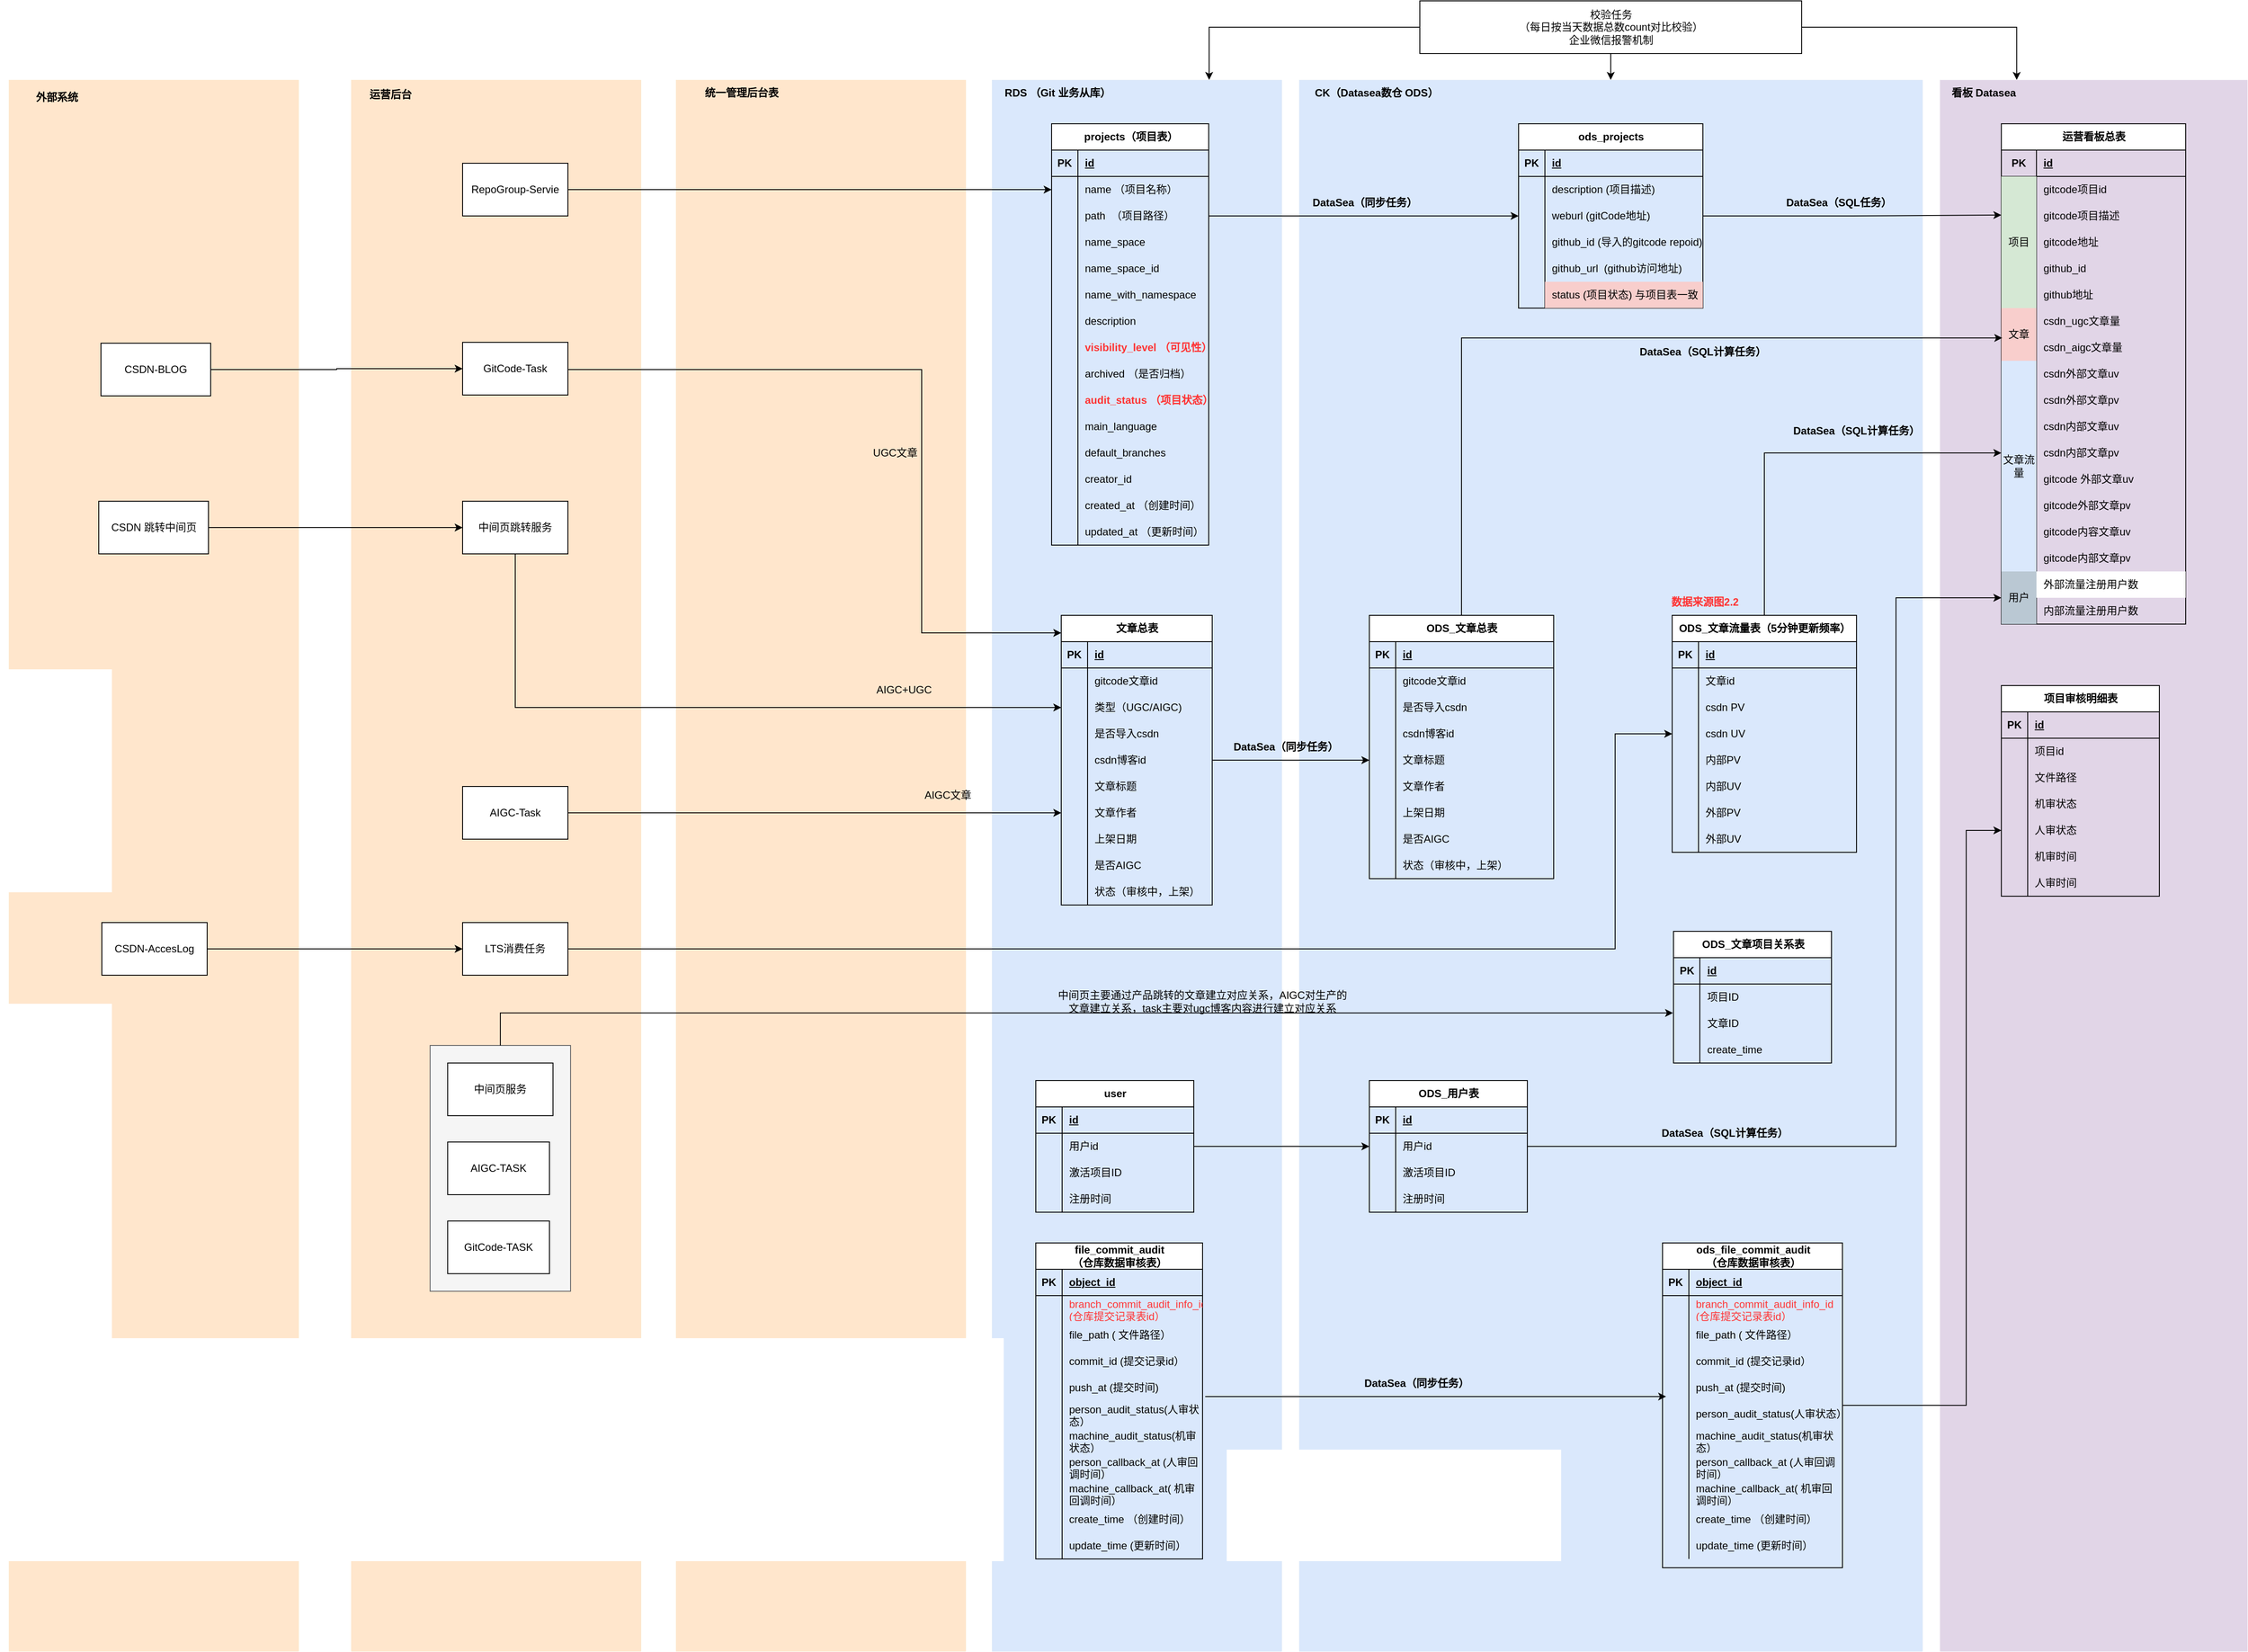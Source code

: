 <mxfile version="24.7.7">
  <diagram name="第 1 页" id="La6mWYt5bWgkOdjxNJI8">
    <mxGraphModel dx="3232" dy="1105" grid="1" gridSize="10" guides="1" tooltips="1" connect="1" arrows="1" fold="1" page="1" pageScale="1" pageWidth="827" pageHeight="1169" math="0" shadow="0">
      <root>
        <mxCell id="0" />
        <mxCell id="1" parent="0" />
        <mxCell id="FUmNXfdQJdqJTeTR9aed-119" value="" style="rounded=0;whiteSpace=wrap;html=1;dashed=1;dashPattern=1 2;strokeWidth=0;fillColor=#ffe6cc;strokeColor=#d79b00;" vertex="1" parent="1">
          <mxGeometry x="-660" y="150" width="330" height="1790" as="geometry" />
        </mxCell>
        <mxCell id="FUmNXfdQJdqJTeTR9aed-117" value="" style="group" vertex="1" connectable="0" parent="1">
          <mxGeometry x="-950" y="150" width="330" height="1790" as="geometry" />
        </mxCell>
        <mxCell id="FUmNXfdQJdqJTeTR9aed-52" value="" style="rounded=0;whiteSpace=wrap;html=1;dashed=1;dashPattern=1 2;strokeWidth=0;fillColor=#ffe6cc;strokeColor=#d79b00;" vertex="1" parent="FUmNXfdQJdqJTeTR9aed-117">
          <mxGeometry x="-100" width="330" height="1790" as="geometry" />
        </mxCell>
        <mxCell id="FUmNXfdQJdqJTeTR9aed-48" value="CSDN-AccesLog" style="rounded=0;whiteSpace=wrap;html=1;" vertex="1" parent="FUmNXfdQJdqJTeTR9aed-117">
          <mxGeometry x="6" y="960" width="120" height="60" as="geometry" />
        </mxCell>
        <mxCell id="FUmNXfdQJdqJTeTR9aed-66" value="CSDN-BLOG" style="rounded=0;whiteSpace=wrap;html=1;" vertex="1" parent="FUmNXfdQJdqJTeTR9aed-117">
          <mxGeometry x="5" y="300" width="125" height="60" as="geometry" />
        </mxCell>
        <mxCell id="FUmNXfdQJdqJTeTR9aed-68" value="CSDN 跳转中间页" style="rounded=0;whiteSpace=wrap;html=1;" vertex="1" parent="FUmNXfdQJdqJTeTR9aed-117">
          <mxGeometry x="2.5" y="480" width="125" height="60" as="geometry" />
        </mxCell>
        <mxCell id="FUmNXfdQJdqJTeTR9aed-53" value="外部系统" style="text;html=1;align=center;verticalAlign=middle;whiteSpace=wrap;rounded=0;fontStyle=1" vertex="1" parent="FUmNXfdQJdqJTeTR9aed-117">
          <mxGeometry x="-110" y="10" width="130" height="20" as="geometry" />
        </mxCell>
        <mxCell id="_-cT1cNpY737idNF-JOB-36" value="" style="rounded=0;whiteSpace=wrap;html=1;dashed=1;dashPattern=1 1;strokeWidth=0;fillColor=#dae8fc;strokeColor=#6c8ebf;" parent="1" vertex="1">
          <mxGeometry x="420" y="150" width="710" height="1790" as="geometry" />
        </mxCell>
        <mxCell id="_-cT1cNpY737idNF-JOB-35" value="" style="rounded=0;whiteSpace=wrap;html=1;dashed=1;dashPattern=1 2;strokeWidth=0;fillColor=#dae8fc;strokeColor=#6c8ebf;" parent="1" vertex="1">
          <mxGeometry x="70" y="150" width="330" height="1790" as="geometry" />
        </mxCell>
        <mxCell id="_-cT1cNpY737idNF-JOB-14" value="ods_projects" style="shape=table;startSize=30;container=1;collapsible=1;childLayout=tableLayout;fixedRows=1;rowLines=0;fontStyle=1;align=center;resizeLast=1;html=1;" parent="1" vertex="1">
          <mxGeometry x="670" y="200" width="210" height="210" as="geometry" />
        </mxCell>
        <mxCell id="_-cT1cNpY737idNF-JOB-15" value="" style="shape=tableRow;horizontal=0;startSize=0;swimlaneHead=0;swimlaneBody=0;fillColor=none;collapsible=0;dropTarget=0;points=[[0,0.5],[1,0.5]];portConstraint=eastwest;top=0;left=0;right=0;bottom=1;" parent="_-cT1cNpY737idNF-JOB-14" vertex="1">
          <mxGeometry y="30" width="210" height="30" as="geometry" />
        </mxCell>
        <mxCell id="_-cT1cNpY737idNF-JOB-16" value="PK" style="shape=partialRectangle;connectable=0;fillColor=none;top=0;left=0;bottom=0;right=0;fontStyle=1;overflow=hidden;whiteSpace=wrap;html=1;" parent="_-cT1cNpY737idNF-JOB-15" vertex="1">
          <mxGeometry width="30" height="30" as="geometry">
            <mxRectangle width="30" height="30" as="alternateBounds" />
          </mxGeometry>
        </mxCell>
        <mxCell id="_-cT1cNpY737idNF-JOB-17" value="id" style="shape=partialRectangle;connectable=0;fillColor=none;top=0;left=0;bottom=0;right=0;align=left;spacingLeft=6;fontStyle=5;overflow=hidden;whiteSpace=wrap;html=1;" parent="_-cT1cNpY737idNF-JOB-15" vertex="1">
          <mxGeometry x="30" width="180" height="30" as="geometry">
            <mxRectangle width="180" height="30" as="alternateBounds" />
          </mxGeometry>
        </mxCell>
        <mxCell id="_-cT1cNpY737idNF-JOB-18" value="" style="shape=tableRow;horizontal=0;startSize=0;swimlaneHead=0;swimlaneBody=0;fillColor=none;collapsible=0;dropTarget=0;points=[[0,0.5],[1,0.5]];portConstraint=eastwest;top=0;left=0;right=0;bottom=0;" parent="_-cT1cNpY737idNF-JOB-14" vertex="1">
          <mxGeometry y="60" width="210" height="30" as="geometry" />
        </mxCell>
        <mxCell id="_-cT1cNpY737idNF-JOB-19" value="" style="shape=partialRectangle;connectable=0;fillColor=none;top=0;left=0;bottom=0;right=0;editable=1;overflow=hidden;whiteSpace=wrap;html=1;" parent="_-cT1cNpY737idNF-JOB-18" vertex="1">
          <mxGeometry width="30" height="30" as="geometry">
            <mxRectangle width="30" height="30" as="alternateBounds" />
          </mxGeometry>
        </mxCell>
        <mxCell id="_-cT1cNpY737idNF-JOB-20" value="description (项目描述)" style="shape=partialRectangle;connectable=0;fillColor=none;top=0;left=0;bottom=0;right=0;align=left;spacingLeft=6;overflow=hidden;whiteSpace=wrap;html=1;" parent="_-cT1cNpY737idNF-JOB-18" vertex="1">
          <mxGeometry x="30" width="180" height="30" as="geometry">
            <mxRectangle width="180" height="30" as="alternateBounds" />
          </mxGeometry>
        </mxCell>
        <mxCell id="_-cT1cNpY737idNF-JOB-21" value="" style="shape=tableRow;horizontal=0;startSize=0;swimlaneHead=0;swimlaneBody=0;fillColor=none;collapsible=0;dropTarget=0;points=[[0,0.5],[1,0.5]];portConstraint=eastwest;top=0;left=0;right=0;bottom=0;" parent="_-cT1cNpY737idNF-JOB-14" vertex="1">
          <mxGeometry y="90" width="210" height="30" as="geometry" />
        </mxCell>
        <mxCell id="_-cT1cNpY737idNF-JOB-22" value="" style="shape=partialRectangle;connectable=0;fillColor=none;top=0;left=0;bottom=0;right=0;editable=1;overflow=hidden;whiteSpace=wrap;html=1;" parent="_-cT1cNpY737idNF-JOB-21" vertex="1">
          <mxGeometry width="30" height="30" as="geometry">
            <mxRectangle width="30" height="30" as="alternateBounds" />
          </mxGeometry>
        </mxCell>
        <mxCell id="_-cT1cNpY737idNF-JOB-23" value="weburl (gitCode地址)" style="shape=partialRectangle;connectable=0;fillColor=none;top=0;left=0;bottom=0;right=0;align=left;spacingLeft=6;overflow=hidden;whiteSpace=wrap;html=1;" parent="_-cT1cNpY737idNF-JOB-21" vertex="1">
          <mxGeometry x="30" width="180" height="30" as="geometry">
            <mxRectangle width="180" height="30" as="alternateBounds" />
          </mxGeometry>
        </mxCell>
        <mxCell id="_-cT1cNpY737idNF-JOB-24" value="" style="shape=tableRow;horizontal=0;startSize=0;swimlaneHead=0;swimlaneBody=0;fillColor=none;collapsible=0;dropTarget=0;points=[[0,0.5],[1,0.5]];portConstraint=eastwest;top=0;left=0;right=0;bottom=0;" parent="_-cT1cNpY737idNF-JOB-14" vertex="1">
          <mxGeometry y="120" width="210" height="30" as="geometry" />
        </mxCell>
        <mxCell id="_-cT1cNpY737idNF-JOB-25" value="" style="shape=partialRectangle;connectable=0;fillColor=none;top=0;left=0;bottom=0;right=0;editable=1;overflow=hidden;whiteSpace=wrap;html=1;" parent="_-cT1cNpY737idNF-JOB-24" vertex="1">
          <mxGeometry width="30" height="30" as="geometry">
            <mxRectangle width="30" height="30" as="alternateBounds" />
          </mxGeometry>
        </mxCell>
        <mxCell id="_-cT1cNpY737idNF-JOB-26" value="github_id (导入的gitcode repoid)" style="shape=partialRectangle;connectable=0;fillColor=none;top=0;left=0;bottom=0;right=0;align=left;spacingLeft=6;overflow=hidden;whiteSpace=wrap;html=1;" parent="_-cT1cNpY737idNF-JOB-24" vertex="1">
          <mxGeometry x="30" width="180" height="30" as="geometry">
            <mxRectangle width="180" height="30" as="alternateBounds" />
          </mxGeometry>
        </mxCell>
        <mxCell id="_-cT1cNpY737idNF-JOB-27" style="shape=tableRow;horizontal=0;startSize=0;swimlaneHead=0;swimlaneBody=0;fillColor=none;collapsible=0;dropTarget=0;points=[[0,0.5],[1,0.5]];portConstraint=eastwest;top=0;left=0;right=0;bottom=0;" parent="_-cT1cNpY737idNF-JOB-14" vertex="1">
          <mxGeometry y="150" width="210" height="30" as="geometry" />
        </mxCell>
        <mxCell id="_-cT1cNpY737idNF-JOB-28" style="shape=partialRectangle;connectable=0;fillColor=none;top=0;left=0;bottom=0;right=0;editable=1;overflow=hidden;whiteSpace=wrap;html=1;" parent="_-cT1cNpY737idNF-JOB-27" vertex="1">
          <mxGeometry width="30" height="30" as="geometry">
            <mxRectangle width="30" height="30" as="alternateBounds" />
          </mxGeometry>
        </mxCell>
        <mxCell id="_-cT1cNpY737idNF-JOB-29" value="github_url&amp;nbsp; (github访问地址)" style="shape=partialRectangle;connectable=0;fillColor=none;top=0;left=0;bottom=0;right=0;align=left;spacingLeft=6;overflow=hidden;whiteSpace=wrap;html=1;" parent="_-cT1cNpY737idNF-JOB-27" vertex="1">
          <mxGeometry x="30" width="180" height="30" as="geometry">
            <mxRectangle width="180" height="30" as="alternateBounds" />
          </mxGeometry>
        </mxCell>
        <mxCell id="G3AWU1jRuObWYevgA_a2-33" style="shape=tableRow;horizontal=0;startSize=0;swimlaneHead=0;swimlaneBody=0;fillColor=none;collapsible=0;dropTarget=0;points=[[0,0.5],[1,0.5]];portConstraint=eastwest;top=0;left=0;right=0;bottom=0;" parent="_-cT1cNpY737idNF-JOB-14" vertex="1">
          <mxGeometry y="180" width="210" height="30" as="geometry" />
        </mxCell>
        <mxCell id="G3AWU1jRuObWYevgA_a2-34" style="shape=partialRectangle;connectable=0;fillColor=none;top=0;left=0;bottom=0;right=0;editable=1;overflow=hidden;whiteSpace=wrap;html=1;" parent="G3AWU1jRuObWYevgA_a2-33" vertex="1">
          <mxGeometry width="30" height="30" as="geometry">
            <mxRectangle width="30" height="30" as="alternateBounds" />
          </mxGeometry>
        </mxCell>
        <mxCell id="G3AWU1jRuObWYevgA_a2-35" value="status (项目状态) 与项目表一致" style="shape=partialRectangle;connectable=0;fillColor=#f8cecc;top=0;left=0;bottom=0;right=0;align=left;spacingLeft=6;overflow=hidden;whiteSpace=wrap;html=1;strokeColor=#b85450;" parent="G3AWU1jRuObWYevgA_a2-33" vertex="1">
          <mxGeometry x="30" width="180" height="30" as="geometry">
            <mxRectangle width="180" height="30" as="alternateBounds" />
          </mxGeometry>
        </mxCell>
        <mxCell id="_-cT1cNpY737idNF-JOB-37" value="RDS （Git 业务从库）" style="text;html=1;align=center;verticalAlign=middle;whiteSpace=wrap;rounded=0;fontStyle=1" parent="1" vertex="1">
          <mxGeometry x="80" y="155" width="130" height="20" as="geometry" />
        </mxCell>
        <mxCell id="_-cT1cNpY737idNF-JOB-38" value="CK（Datasea数仓 ODS）&amp;nbsp;" style="text;html=1;align=center;verticalAlign=middle;whiteSpace=wrap;rounded=0;fontStyle=1" parent="1" vertex="1">
          <mxGeometry x="430" y="160" width="160" height="10" as="geometry" />
        </mxCell>
        <mxCell id="_-cT1cNpY737idNF-JOB-41" style="edgeStyle=orthogonalEdgeStyle;rounded=0;orthogonalLoop=1;jettySize=auto;html=1;exitX=1;exitY=0.5;exitDx=0;exitDy=0;" parent="1" source="G3AWU1jRuObWYevgA_a2-72" edge="1">
          <mxGeometry relative="1" as="geometry">
            <mxPoint x="310" y="275" as="sourcePoint" />
            <mxPoint x="670" y="305" as="targetPoint" />
          </mxGeometry>
        </mxCell>
        <mxCell id="G3AWU1jRuObWYevgA_a2-1" value="DataSea（同步任务）" style="text;html=1;align=center;verticalAlign=middle;whiteSpace=wrap;rounded=0;fontStyle=1" parent="1" vertex="1">
          <mxGeometry x="430" y="275" width="130" height="30" as="geometry" />
        </mxCell>
        <mxCell id="G3AWU1jRuObWYevgA_a2-6" style="edgeStyle=orthogonalEdgeStyle;rounded=0;orthogonalLoop=1;jettySize=auto;html=1;entryX=0.75;entryY=0;entryDx=0;entryDy=0;" parent="1" source="G3AWU1jRuObWYevgA_a2-5" target="_-cT1cNpY737idNF-JOB-35" edge="1">
          <mxGeometry relative="1" as="geometry" />
        </mxCell>
        <mxCell id="G3AWU1jRuObWYevgA_a2-215" style="edgeStyle=orthogonalEdgeStyle;rounded=0;orthogonalLoop=1;jettySize=auto;html=1;" parent="1" source="G3AWU1jRuObWYevgA_a2-5" target="_-cT1cNpY737idNF-JOB-36" edge="1">
          <mxGeometry relative="1" as="geometry" />
        </mxCell>
        <mxCell id="G3AWU1jRuObWYevgA_a2-5" value="校验任务&lt;div&gt;（每日按当天数据总数count对比校验）&lt;/div&gt;&lt;div&gt;企业微信报警机制&lt;/div&gt;" style="rounded=0;whiteSpace=wrap;html=1;" parent="1" vertex="1">
          <mxGeometry x="557.5" y="60" width="435" height="60" as="geometry" />
        </mxCell>
        <mxCell id="G3AWU1jRuObWYevgA_a2-11" value="" style="rounded=0;whiteSpace=wrap;html=1;dashed=1;dashPattern=1 1;strokeWidth=0;fillColor=#e1d5e7;strokeColor=#9673a6;" parent="1" vertex="1">
          <mxGeometry x="1150" y="150" width="350" height="1790" as="geometry" />
        </mxCell>
        <mxCell id="G3AWU1jRuObWYevgA_a2-12" value="运营看板总表" style="shape=table;startSize=30;container=1;collapsible=1;childLayout=tableLayout;fixedRows=1;rowLines=0;fontStyle=1;align=center;resizeLast=1;html=1;" parent="1" vertex="1">
          <mxGeometry x="1220" y="200" width="210" height="570" as="geometry" />
        </mxCell>
        <mxCell id="G3AWU1jRuObWYevgA_a2-13" value="" style="shape=tableRow;horizontal=0;startSize=0;swimlaneHead=0;swimlaneBody=0;fillColor=none;collapsible=0;dropTarget=0;points=[[0,0.5],[1,0.5]];portConstraint=eastwest;top=0;left=0;right=0;bottom=1;" parent="G3AWU1jRuObWYevgA_a2-12" vertex="1">
          <mxGeometry y="30" width="210" height="30" as="geometry" />
        </mxCell>
        <mxCell id="G3AWU1jRuObWYevgA_a2-14" value="PK" style="shape=partialRectangle;connectable=0;fillColor=none;top=0;left=0;bottom=0;right=0;fontStyle=1;overflow=hidden;whiteSpace=wrap;html=1;" parent="G3AWU1jRuObWYevgA_a2-13" vertex="1">
          <mxGeometry width="40" height="30" as="geometry">
            <mxRectangle width="40" height="30" as="alternateBounds" />
          </mxGeometry>
        </mxCell>
        <mxCell id="G3AWU1jRuObWYevgA_a2-15" value="id" style="shape=partialRectangle;connectable=0;fillColor=none;top=0;left=0;bottom=0;right=0;align=left;spacingLeft=6;fontStyle=5;overflow=hidden;whiteSpace=wrap;html=1;" parent="G3AWU1jRuObWYevgA_a2-13" vertex="1">
          <mxGeometry x="40" width="170" height="30" as="geometry">
            <mxRectangle width="170" height="30" as="alternateBounds" />
          </mxGeometry>
        </mxCell>
        <mxCell id="G3AWU1jRuObWYevgA_a2-16" value="" style="shape=tableRow;horizontal=0;startSize=0;swimlaneHead=0;swimlaneBody=0;fillColor=none;collapsible=0;dropTarget=0;points=[[0,0.5],[1,0.5]];portConstraint=eastwest;top=0;left=0;right=0;bottom=0;" parent="G3AWU1jRuObWYevgA_a2-12" vertex="1">
          <mxGeometry y="60" width="210" height="30" as="geometry" />
        </mxCell>
        <mxCell id="G3AWU1jRuObWYevgA_a2-17" value="项目" style="shape=partialRectangle;connectable=0;fillColor=#d5e8d4;top=0;left=0;bottom=0;right=0;editable=1;overflow=hidden;whiteSpace=wrap;html=1;rowspan=5;colspan=1;strokeColor=#82b366;" parent="G3AWU1jRuObWYevgA_a2-16" vertex="1">
          <mxGeometry width="40" height="150" as="geometry">
            <mxRectangle width="40" height="30" as="alternateBounds" />
          </mxGeometry>
        </mxCell>
        <mxCell id="G3AWU1jRuObWYevgA_a2-18" value="gitcode项目id" style="shape=partialRectangle;connectable=0;fillColor=none;top=0;left=0;bottom=0;right=0;align=left;spacingLeft=6;overflow=hidden;whiteSpace=wrap;html=1;" parent="G3AWU1jRuObWYevgA_a2-16" vertex="1">
          <mxGeometry x="40" width="170" height="30" as="geometry">
            <mxRectangle width="170" height="30" as="alternateBounds" />
          </mxGeometry>
        </mxCell>
        <mxCell id="G3AWU1jRuObWYevgA_a2-19" value="" style="shape=tableRow;horizontal=0;startSize=0;swimlaneHead=0;swimlaneBody=0;fillColor=none;collapsible=0;dropTarget=0;points=[[0,0.5],[1,0.5]];portConstraint=eastwest;top=0;left=0;right=0;bottom=0;" parent="G3AWU1jRuObWYevgA_a2-12" vertex="1">
          <mxGeometry y="90" width="210" height="30" as="geometry" />
        </mxCell>
        <mxCell id="G3AWU1jRuObWYevgA_a2-20" value="" style="shape=partialRectangle;connectable=0;fillColor=none;top=0;left=0;bottom=0;right=0;editable=1;overflow=hidden;whiteSpace=wrap;html=1;" parent="G3AWU1jRuObWYevgA_a2-19" vertex="1" visible="0">
          <mxGeometry width="40" height="30" as="geometry">
            <mxRectangle width="40" height="30" as="alternateBounds" />
          </mxGeometry>
        </mxCell>
        <mxCell id="G3AWU1jRuObWYevgA_a2-21" value="gitcode项目描述" style="shape=partialRectangle;connectable=0;fillColor=none;top=0;left=0;bottom=0;right=0;align=left;spacingLeft=6;overflow=hidden;whiteSpace=wrap;html=1;" parent="G3AWU1jRuObWYevgA_a2-19" vertex="1">
          <mxGeometry x="40" width="170" height="30" as="geometry">
            <mxRectangle width="170" height="30" as="alternateBounds" />
          </mxGeometry>
        </mxCell>
        <mxCell id="G3AWU1jRuObWYevgA_a2-22" value="" style="shape=tableRow;horizontal=0;startSize=0;swimlaneHead=0;swimlaneBody=0;fillColor=none;collapsible=0;dropTarget=0;points=[[0,0.5],[1,0.5]];portConstraint=eastwest;top=0;left=0;right=0;bottom=0;" parent="G3AWU1jRuObWYevgA_a2-12" vertex="1">
          <mxGeometry y="120" width="210" height="30" as="geometry" />
        </mxCell>
        <mxCell id="G3AWU1jRuObWYevgA_a2-23" value="" style="shape=partialRectangle;connectable=0;fillColor=none;top=0;left=0;bottom=0;right=0;editable=1;overflow=hidden;whiteSpace=wrap;html=1;" parent="G3AWU1jRuObWYevgA_a2-22" vertex="1" visible="0">
          <mxGeometry width="40" height="30" as="geometry">
            <mxRectangle width="40" height="30" as="alternateBounds" />
          </mxGeometry>
        </mxCell>
        <mxCell id="G3AWU1jRuObWYevgA_a2-24" value="gitcode地址" style="shape=partialRectangle;connectable=0;fillColor=none;top=0;left=0;bottom=0;right=0;align=left;spacingLeft=6;overflow=hidden;whiteSpace=wrap;html=1;" parent="G3AWU1jRuObWYevgA_a2-22" vertex="1">
          <mxGeometry x="40" width="170" height="30" as="geometry">
            <mxRectangle width="170" height="30" as="alternateBounds" />
          </mxGeometry>
        </mxCell>
        <mxCell id="G3AWU1jRuObWYevgA_a2-25" style="shape=tableRow;horizontal=0;startSize=0;swimlaneHead=0;swimlaneBody=0;fillColor=none;collapsible=0;dropTarget=0;points=[[0,0.5],[1,0.5]];portConstraint=eastwest;top=0;left=0;right=0;bottom=0;" parent="G3AWU1jRuObWYevgA_a2-12" vertex="1">
          <mxGeometry y="150" width="210" height="30" as="geometry" />
        </mxCell>
        <mxCell id="G3AWU1jRuObWYevgA_a2-26" style="shape=partialRectangle;connectable=0;fillColor=none;top=0;left=0;bottom=0;right=0;editable=1;overflow=hidden;whiteSpace=wrap;html=1;" parent="G3AWU1jRuObWYevgA_a2-25" vertex="1" visible="0">
          <mxGeometry width="40" height="30" as="geometry">
            <mxRectangle width="40" height="30" as="alternateBounds" />
          </mxGeometry>
        </mxCell>
        <mxCell id="G3AWU1jRuObWYevgA_a2-27" value="github_id" style="shape=partialRectangle;connectable=0;fillColor=none;top=0;left=0;bottom=0;right=0;align=left;spacingLeft=6;overflow=hidden;whiteSpace=wrap;html=1;" parent="G3AWU1jRuObWYevgA_a2-25" vertex="1">
          <mxGeometry x="40" width="170" height="30" as="geometry">
            <mxRectangle width="170" height="30" as="alternateBounds" />
          </mxGeometry>
        </mxCell>
        <mxCell id="G3AWU1jRuObWYevgA_a2-111" style="shape=tableRow;horizontal=0;startSize=0;swimlaneHead=0;swimlaneBody=0;fillColor=none;collapsible=0;dropTarget=0;points=[[0,0.5],[1,0.5]];portConstraint=eastwest;top=0;left=0;right=0;bottom=0;" parent="G3AWU1jRuObWYevgA_a2-12" vertex="1">
          <mxGeometry y="180" width="210" height="30" as="geometry" />
        </mxCell>
        <mxCell id="G3AWU1jRuObWYevgA_a2-112" style="shape=partialRectangle;connectable=0;fillColor=none;top=0;left=0;bottom=0;right=0;editable=1;overflow=hidden;whiteSpace=wrap;html=1;" parent="G3AWU1jRuObWYevgA_a2-111" vertex="1" visible="0">
          <mxGeometry width="40" height="30" as="geometry">
            <mxRectangle width="40" height="30" as="alternateBounds" />
          </mxGeometry>
        </mxCell>
        <mxCell id="G3AWU1jRuObWYevgA_a2-113" value="github地址" style="shape=partialRectangle;connectable=0;fillColor=none;top=0;left=0;bottom=0;right=0;align=left;spacingLeft=6;overflow=hidden;whiteSpace=wrap;html=1;" parent="G3AWU1jRuObWYevgA_a2-111" vertex="1">
          <mxGeometry x="40" width="170" height="30" as="geometry">
            <mxRectangle width="170" height="30" as="alternateBounds" />
          </mxGeometry>
        </mxCell>
        <mxCell id="G3AWU1jRuObWYevgA_a2-114" style="shape=tableRow;horizontal=0;startSize=0;swimlaneHead=0;swimlaneBody=0;fillColor=none;collapsible=0;dropTarget=0;points=[[0,0.5],[1,0.5]];portConstraint=eastwest;top=0;left=0;right=0;bottom=0;" parent="G3AWU1jRuObWYevgA_a2-12" vertex="1">
          <mxGeometry y="210" width="210" height="30" as="geometry" />
        </mxCell>
        <mxCell id="G3AWU1jRuObWYevgA_a2-115" value="文章" style="shape=partialRectangle;connectable=0;fillColor=#f8cecc;top=0;left=0;bottom=0;right=0;editable=1;overflow=hidden;whiteSpace=wrap;html=1;strokeColor=#b85450;rowspan=2;colspan=1;" parent="G3AWU1jRuObWYevgA_a2-114" vertex="1">
          <mxGeometry width="40" height="60" as="geometry">
            <mxRectangle width="40" height="30" as="alternateBounds" />
          </mxGeometry>
        </mxCell>
        <mxCell id="G3AWU1jRuObWYevgA_a2-116" value="csdn_ugc文章量" style="shape=partialRectangle;connectable=0;fillColor=none;top=0;left=0;bottom=0;right=0;align=left;spacingLeft=6;overflow=hidden;whiteSpace=wrap;html=1;" parent="G3AWU1jRuObWYevgA_a2-114" vertex="1">
          <mxGeometry x="40" width="170" height="30" as="geometry">
            <mxRectangle width="170" height="30" as="alternateBounds" />
          </mxGeometry>
        </mxCell>
        <mxCell id="G3AWU1jRuObWYevgA_a2-141" style="shape=tableRow;horizontal=0;startSize=0;swimlaneHead=0;swimlaneBody=0;fillColor=none;collapsible=0;dropTarget=0;points=[[0,0.5],[1,0.5]];portConstraint=eastwest;top=0;left=0;right=0;bottom=0;" parent="G3AWU1jRuObWYevgA_a2-12" vertex="1">
          <mxGeometry y="240" width="210" height="30" as="geometry" />
        </mxCell>
        <mxCell id="G3AWU1jRuObWYevgA_a2-142" value="文章" style="shape=partialRectangle;connectable=0;fillColor=#b0e3e6;top=0;left=0;bottom=0;right=0;editable=1;overflow=hidden;whiteSpace=wrap;html=1;strokeColor=#0e8088;" parent="G3AWU1jRuObWYevgA_a2-141" vertex="1" visible="0">
          <mxGeometry width="40" height="30" as="geometry">
            <mxRectangle width="40" height="30" as="alternateBounds" />
          </mxGeometry>
        </mxCell>
        <mxCell id="G3AWU1jRuObWYevgA_a2-143" value="csdn_aigc文章量" style="shape=partialRectangle;connectable=0;fillColor=none;top=0;left=0;bottom=0;right=0;align=left;spacingLeft=6;overflow=hidden;whiteSpace=wrap;html=1;" parent="G3AWU1jRuObWYevgA_a2-141" vertex="1">
          <mxGeometry x="40" width="170" height="30" as="geometry">
            <mxRectangle width="170" height="30" as="alternateBounds" />
          </mxGeometry>
        </mxCell>
        <mxCell id="G3AWU1jRuObWYevgA_a2-117" style="shape=tableRow;horizontal=0;startSize=0;swimlaneHead=0;swimlaneBody=0;fillColor=none;collapsible=0;dropTarget=0;points=[[0,0.5],[1,0.5]];portConstraint=eastwest;top=0;left=0;right=0;bottom=0;" parent="G3AWU1jRuObWYevgA_a2-12" vertex="1">
          <mxGeometry y="270" width="210" height="30" as="geometry" />
        </mxCell>
        <mxCell id="G3AWU1jRuObWYevgA_a2-118" value="文章流量" style="shape=partialRectangle;connectable=0;fillColor=#dae8fc;top=0;left=0;bottom=0;right=0;editable=1;overflow=hidden;whiteSpace=wrap;html=1;rowspan=8;colspan=1;dashed=1;strokeColor=#6c8ebf;" parent="G3AWU1jRuObWYevgA_a2-117" vertex="1">
          <mxGeometry width="40" height="240" as="geometry">
            <mxRectangle width="40" height="30" as="alternateBounds" />
          </mxGeometry>
        </mxCell>
        <mxCell id="G3AWU1jRuObWYevgA_a2-119" value="csdn外部文章uv" style="shape=partialRectangle;connectable=0;fillColor=none;top=0;left=0;bottom=0;right=0;align=left;spacingLeft=6;overflow=hidden;whiteSpace=wrap;html=1;" parent="G3AWU1jRuObWYevgA_a2-117" vertex="1">
          <mxGeometry x="40" width="170" height="30" as="geometry">
            <mxRectangle width="170" height="30" as="alternateBounds" />
          </mxGeometry>
        </mxCell>
        <mxCell id="G3AWU1jRuObWYevgA_a2-120" style="shape=tableRow;horizontal=0;startSize=0;swimlaneHead=0;swimlaneBody=0;fillColor=none;collapsible=0;dropTarget=0;points=[[0,0.5],[1,0.5]];portConstraint=eastwest;top=0;left=0;right=0;bottom=0;" parent="G3AWU1jRuObWYevgA_a2-12" vertex="1">
          <mxGeometry y="300" width="210" height="30" as="geometry" />
        </mxCell>
        <mxCell id="G3AWU1jRuObWYevgA_a2-121" style="shape=partialRectangle;connectable=0;fillColor=none;top=0;left=0;bottom=0;right=0;editable=1;overflow=hidden;whiteSpace=wrap;html=1;" parent="G3AWU1jRuObWYevgA_a2-120" vertex="1" visible="0">
          <mxGeometry width="40" height="30" as="geometry">
            <mxRectangle width="40" height="30" as="alternateBounds" />
          </mxGeometry>
        </mxCell>
        <mxCell id="G3AWU1jRuObWYevgA_a2-122" value="csdn外部文章pv" style="shape=partialRectangle;connectable=0;fillColor=none;top=0;left=0;bottom=0;right=0;align=left;spacingLeft=6;overflow=hidden;whiteSpace=wrap;html=1;" parent="G3AWU1jRuObWYevgA_a2-120" vertex="1">
          <mxGeometry x="40" width="170" height="30" as="geometry">
            <mxRectangle width="170" height="30" as="alternateBounds" />
          </mxGeometry>
        </mxCell>
        <mxCell id="G3AWU1jRuObWYevgA_a2-123" style="shape=tableRow;horizontal=0;startSize=0;swimlaneHead=0;swimlaneBody=0;fillColor=none;collapsible=0;dropTarget=0;points=[[0,0.5],[1,0.5]];portConstraint=eastwest;top=0;left=0;right=0;bottom=0;" parent="G3AWU1jRuObWYevgA_a2-12" vertex="1">
          <mxGeometry y="330" width="210" height="30" as="geometry" />
        </mxCell>
        <mxCell id="G3AWU1jRuObWYevgA_a2-124" style="shape=partialRectangle;connectable=0;fillColor=none;top=0;left=0;bottom=0;right=0;editable=1;overflow=hidden;whiteSpace=wrap;html=1;" parent="G3AWU1jRuObWYevgA_a2-123" vertex="1" visible="0">
          <mxGeometry width="40" height="30" as="geometry">
            <mxRectangle width="40" height="30" as="alternateBounds" />
          </mxGeometry>
        </mxCell>
        <mxCell id="G3AWU1jRuObWYevgA_a2-125" value="csdn内部文章uv" style="shape=partialRectangle;connectable=0;fillColor=none;top=0;left=0;bottom=0;right=0;align=left;spacingLeft=6;overflow=hidden;whiteSpace=wrap;html=1;" parent="G3AWU1jRuObWYevgA_a2-123" vertex="1">
          <mxGeometry x="40" width="170" height="30" as="geometry">
            <mxRectangle width="170" height="30" as="alternateBounds" />
          </mxGeometry>
        </mxCell>
        <mxCell id="G3AWU1jRuObWYevgA_a2-126" style="shape=tableRow;horizontal=0;startSize=0;swimlaneHead=0;swimlaneBody=0;fillColor=none;collapsible=0;dropTarget=0;points=[[0,0.5],[1,0.5]];portConstraint=eastwest;top=0;left=0;right=0;bottom=0;" parent="G3AWU1jRuObWYevgA_a2-12" vertex="1">
          <mxGeometry y="360" width="210" height="30" as="geometry" />
        </mxCell>
        <mxCell id="G3AWU1jRuObWYevgA_a2-127" style="shape=partialRectangle;connectable=0;fillColor=none;top=0;left=0;bottom=0;right=0;editable=1;overflow=hidden;whiteSpace=wrap;html=1;" parent="G3AWU1jRuObWYevgA_a2-126" vertex="1" visible="0">
          <mxGeometry width="40" height="30" as="geometry">
            <mxRectangle width="40" height="30" as="alternateBounds" />
          </mxGeometry>
        </mxCell>
        <mxCell id="G3AWU1jRuObWYevgA_a2-128" value="csdn内部文章pv" style="shape=partialRectangle;connectable=0;fillColor=none;top=0;left=0;bottom=0;right=0;align=left;spacingLeft=6;overflow=hidden;whiteSpace=wrap;html=1;" parent="G3AWU1jRuObWYevgA_a2-126" vertex="1">
          <mxGeometry x="40" width="170" height="30" as="geometry">
            <mxRectangle width="170" height="30" as="alternateBounds" />
          </mxGeometry>
        </mxCell>
        <mxCell id="G3AWU1jRuObWYevgA_a2-154" style="shape=tableRow;horizontal=0;startSize=0;swimlaneHead=0;swimlaneBody=0;fillColor=none;collapsible=0;dropTarget=0;points=[[0,0.5],[1,0.5]];portConstraint=eastwest;top=0;left=0;right=0;bottom=0;" parent="G3AWU1jRuObWYevgA_a2-12" vertex="1">
          <mxGeometry y="390" width="210" height="30" as="geometry" />
        </mxCell>
        <mxCell id="G3AWU1jRuObWYevgA_a2-155" style="shape=partialRectangle;connectable=0;fillColor=none;top=0;left=0;bottom=0;right=0;editable=1;overflow=hidden;whiteSpace=wrap;html=1;" parent="G3AWU1jRuObWYevgA_a2-154" vertex="1" visible="0">
          <mxGeometry width="40" height="30" as="geometry">
            <mxRectangle width="40" height="30" as="alternateBounds" />
          </mxGeometry>
        </mxCell>
        <mxCell id="G3AWU1jRuObWYevgA_a2-156" value="gitcode 外部文章uv" style="shape=partialRectangle;connectable=0;fillColor=none;top=0;left=0;bottom=0;right=0;align=left;spacingLeft=6;overflow=hidden;whiteSpace=wrap;html=1;" parent="G3AWU1jRuObWYevgA_a2-154" vertex="1">
          <mxGeometry x="40" width="170" height="30" as="geometry">
            <mxRectangle width="170" height="30" as="alternateBounds" />
          </mxGeometry>
        </mxCell>
        <mxCell id="G3AWU1jRuObWYevgA_a2-151" style="shape=tableRow;horizontal=0;startSize=0;swimlaneHead=0;swimlaneBody=0;fillColor=none;collapsible=0;dropTarget=0;points=[[0,0.5],[1,0.5]];portConstraint=eastwest;top=0;left=0;right=0;bottom=0;" parent="G3AWU1jRuObWYevgA_a2-12" vertex="1">
          <mxGeometry y="420" width="210" height="30" as="geometry" />
        </mxCell>
        <mxCell id="G3AWU1jRuObWYevgA_a2-152" style="shape=partialRectangle;connectable=0;fillColor=none;top=0;left=0;bottom=0;right=0;editable=1;overflow=hidden;whiteSpace=wrap;html=1;" parent="G3AWU1jRuObWYevgA_a2-151" vertex="1" visible="0">
          <mxGeometry width="40" height="30" as="geometry">
            <mxRectangle width="40" height="30" as="alternateBounds" />
          </mxGeometry>
        </mxCell>
        <mxCell id="G3AWU1jRuObWYevgA_a2-153" value="gitcode外部文章pv" style="shape=partialRectangle;connectable=0;fillColor=none;top=0;left=0;bottom=0;right=0;align=left;spacingLeft=6;overflow=hidden;whiteSpace=wrap;html=1;" parent="G3AWU1jRuObWYevgA_a2-151" vertex="1">
          <mxGeometry x="40" width="170" height="30" as="geometry">
            <mxRectangle width="170" height="30" as="alternateBounds" />
          </mxGeometry>
        </mxCell>
        <mxCell id="G3AWU1jRuObWYevgA_a2-129" style="shape=tableRow;horizontal=0;startSize=0;swimlaneHead=0;swimlaneBody=0;fillColor=none;collapsible=0;dropTarget=0;points=[[0,0.5],[1,0.5]];portConstraint=eastwest;top=0;left=0;right=0;bottom=0;" parent="G3AWU1jRuObWYevgA_a2-12" vertex="1">
          <mxGeometry y="450" width="210" height="30" as="geometry" />
        </mxCell>
        <mxCell id="G3AWU1jRuObWYevgA_a2-130" style="shape=partialRectangle;connectable=0;fillColor=none;top=0;left=0;bottom=0;right=0;editable=1;overflow=hidden;whiteSpace=wrap;html=1;" parent="G3AWU1jRuObWYevgA_a2-129" vertex="1" visible="0">
          <mxGeometry width="40" height="30" as="geometry">
            <mxRectangle width="40" height="30" as="alternateBounds" />
          </mxGeometry>
        </mxCell>
        <mxCell id="G3AWU1jRuObWYevgA_a2-131" value="gitcode内容文章uv" style="shape=partialRectangle;connectable=0;fillColor=none;top=0;left=0;bottom=0;right=0;align=left;spacingLeft=6;overflow=hidden;whiteSpace=wrap;html=1;" parent="G3AWU1jRuObWYevgA_a2-129" vertex="1">
          <mxGeometry x="40" width="170" height="30" as="geometry">
            <mxRectangle width="170" height="30" as="alternateBounds" />
          </mxGeometry>
        </mxCell>
        <mxCell id="G3AWU1jRuObWYevgA_a2-132" style="shape=tableRow;horizontal=0;startSize=0;swimlaneHead=0;swimlaneBody=0;fillColor=none;collapsible=0;dropTarget=0;points=[[0,0.5],[1,0.5]];portConstraint=eastwest;top=0;left=0;right=0;bottom=0;" parent="G3AWU1jRuObWYevgA_a2-12" vertex="1">
          <mxGeometry y="480" width="210" height="30" as="geometry" />
        </mxCell>
        <mxCell id="G3AWU1jRuObWYevgA_a2-133" style="shape=partialRectangle;connectable=0;fillColor=none;top=0;left=0;bottom=0;right=0;editable=1;overflow=hidden;whiteSpace=wrap;html=1;" parent="G3AWU1jRuObWYevgA_a2-132" vertex="1" visible="0">
          <mxGeometry width="40" height="30" as="geometry">
            <mxRectangle width="40" height="30" as="alternateBounds" />
          </mxGeometry>
        </mxCell>
        <mxCell id="G3AWU1jRuObWYevgA_a2-134" value="gitcode内部文章pv" style="shape=partialRectangle;connectable=0;fillColor=none;top=0;left=0;bottom=0;right=0;align=left;spacingLeft=6;overflow=hidden;whiteSpace=wrap;html=1;" parent="G3AWU1jRuObWYevgA_a2-132" vertex="1">
          <mxGeometry x="40" width="170" height="30" as="geometry">
            <mxRectangle width="170" height="30" as="alternateBounds" />
          </mxGeometry>
        </mxCell>
        <mxCell id="G3AWU1jRuObWYevgA_a2-135" style="shape=tableRow;horizontal=0;startSize=0;swimlaneHead=0;swimlaneBody=0;collapsible=0;dropTarget=0;points=[[0,0.5],[1,0.5]];portConstraint=eastwest;top=0;left=0;right=0;bottom=0;" parent="G3AWU1jRuObWYevgA_a2-12" vertex="1">
          <mxGeometry y="510" width="210" height="30" as="geometry" />
        </mxCell>
        <mxCell id="G3AWU1jRuObWYevgA_a2-136" value="用户" style="shape=partialRectangle;connectable=0;fillColor=#bac8d3;top=0;left=0;bottom=0;right=0;editable=1;overflow=hidden;whiteSpace=wrap;html=1;strokeColor=#23445d;rowspan=2;colspan=1;" parent="G3AWU1jRuObWYevgA_a2-135" vertex="1">
          <mxGeometry width="40" height="60" as="geometry">
            <mxRectangle width="40" height="30" as="alternateBounds" />
          </mxGeometry>
        </mxCell>
        <mxCell id="G3AWU1jRuObWYevgA_a2-137" value="外部流量注册用户数" style="shape=partialRectangle;connectable=0;top=0;left=0;bottom=0;right=0;align=left;spacingLeft=6;overflow=hidden;whiteSpace=wrap;html=1;fillColor=none;" parent="G3AWU1jRuObWYevgA_a2-135" vertex="1">
          <mxGeometry x="40" width="170" height="30" as="geometry">
            <mxRectangle width="170" height="30" as="alternateBounds" />
          </mxGeometry>
        </mxCell>
        <mxCell id="G3AWU1jRuObWYevgA_a2-138" style="shape=tableRow;horizontal=0;startSize=0;swimlaneHead=0;swimlaneBody=0;fillColor=none;collapsible=0;dropTarget=0;points=[[0,0.5],[1,0.5]];portConstraint=eastwest;top=0;left=0;right=0;bottom=0;" parent="G3AWU1jRuObWYevgA_a2-12" vertex="1">
          <mxGeometry y="540" width="210" height="30" as="geometry" />
        </mxCell>
        <mxCell id="G3AWU1jRuObWYevgA_a2-139" style="shape=partialRectangle;connectable=0;fillColor=#bac8d3;top=0;left=0;bottom=0;right=0;editable=1;overflow=hidden;whiteSpace=wrap;html=1;strokeColor=#23445d;" parent="G3AWU1jRuObWYevgA_a2-138" vertex="1" visible="0">
          <mxGeometry width="40" height="30" as="geometry">
            <mxRectangle width="40" height="30" as="alternateBounds" />
          </mxGeometry>
        </mxCell>
        <mxCell id="G3AWU1jRuObWYevgA_a2-140" value="内部流量注册用户数" style="shape=partialRectangle;connectable=0;top=0;left=0;bottom=0;right=0;align=left;spacingLeft=6;overflow=hidden;whiteSpace=wrap;html=1;fillColor=none;" parent="G3AWU1jRuObWYevgA_a2-138" vertex="1">
          <mxGeometry x="40" width="170" height="30" as="geometry">
            <mxRectangle width="170" height="30" as="alternateBounds" />
          </mxGeometry>
        </mxCell>
        <mxCell id="G3AWU1jRuObWYevgA_a2-28" style="edgeStyle=orthogonalEdgeStyle;rounded=0;orthogonalLoop=1;jettySize=auto;html=1;exitX=1;exitY=0.5;exitDx=0;exitDy=0;" parent="1" source="_-cT1cNpY737idNF-JOB-21" edge="1">
          <mxGeometry relative="1" as="geometry">
            <mxPoint x="1220" y="304" as="targetPoint" />
          </mxGeometry>
        </mxCell>
        <mxCell id="G3AWU1jRuObWYevgA_a2-29" value="DataSea（SQL任务）" style="text;html=1;align=center;verticalAlign=middle;whiteSpace=wrap;rounded=0;fontStyle=1" parent="1" vertex="1">
          <mxGeometry x="970" y="275" width="130" height="30" as="geometry" />
        </mxCell>
        <mxCell id="G3AWU1jRuObWYevgA_a2-32" style="edgeStyle=orthogonalEdgeStyle;rounded=0;orthogonalLoop=1;jettySize=auto;html=1;entryX=0.25;entryY=0;entryDx=0;entryDy=0;exitX=1;exitY=0.5;exitDx=0;exitDy=0;" parent="1" source="G3AWU1jRuObWYevgA_a2-5" target="G3AWU1jRuObWYevgA_a2-11" edge="1">
          <mxGeometry relative="1" as="geometry">
            <mxPoint x="1110" y="90" as="sourcePoint" />
          </mxGeometry>
        </mxCell>
        <mxCell id="G3AWU1jRuObWYevgA_a2-64" value="" style="shape=partialRectangle;connectable=0;fillColor=none;top=0;left=0;bottom=0;right=0;editable=1;overflow=hidden;whiteSpace=wrap;html=1;" parent="1" vertex="1">
          <mxGeometry x="138" y="380" width="30" height="30" as="geometry">
            <mxRectangle width="30" height="30" as="alternateBounds" />
          </mxGeometry>
        </mxCell>
        <mxCell id="G3AWU1jRuObWYevgA_a2-65" value="&lt;font style=&quot;font-size: 12px;&quot;&gt;projects（项目表）&lt;/font&gt;" style="shape=table;startSize=30;container=1;collapsible=1;childLayout=tableLayout;fixedRows=1;rowLines=0;fontStyle=1;align=center;resizeLast=1;html=1;" parent="1" vertex="1">
          <mxGeometry x="138" y="200" width="179" height="480" as="geometry">
            <mxRectangle x="151" y="520" width="140" height="30" as="alternateBounds" />
          </mxGeometry>
        </mxCell>
        <mxCell id="G3AWU1jRuObWYevgA_a2-66" value="" style="shape=tableRow;horizontal=0;startSize=0;swimlaneHead=0;swimlaneBody=0;fillColor=none;collapsible=0;dropTarget=0;points=[[0,0.5],[1,0.5]];portConstraint=eastwest;top=0;left=0;right=0;bottom=1;" parent="G3AWU1jRuObWYevgA_a2-65" vertex="1">
          <mxGeometry y="30" width="179" height="30" as="geometry" />
        </mxCell>
        <mxCell id="G3AWU1jRuObWYevgA_a2-67" value="PK" style="shape=partialRectangle;connectable=0;fillColor=none;top=0;left=0;bottom=0;right=0;fontStyle=1;overflow=hidden;whiteSpace=wrap;html=1;" parent="G3AWU1jRuObWYevgA_a2-66" vertex="1">
          <mxGeometry width="30" height="30" as="geometry">
            <mxRectangle width="30" height="30" as="alternateBounds" />
          </mxGeometry>
        </mxCell>
        <mxCell id="G3AWU1jRuObWYevgA_a2-68" value="id" style="shape=partialRectangle;connectable=0;fillColor=none;top=0;left=0;bottom=0;right=0;align=left;spacingLeft=6;fontStyle=5;overflow=hidden;whiteSpace=wrap;html=1;" parent="G3AWU1jRuObWYevgA_a2-66" vertex="1">
          <mxGeometry x="30" width="149" height="30" as="geometry">
            <mxRectangle width="149" height="30" as="alternateBounds" />
          </mxGeometry>
        </mxCell>
        <mxCell id="G3AWU1jRuObWYevgA_a2-69" value="" style="shape=tableRow;horizontal=0;startSize=0;swimlaneHead=0;swimlaneBody=0;fillColor=none;collapsible=0;dropTarget=0;points=[[0,0.5],[1,0.5]];portConstraint=eastwest;top=0;left=0;right=0;bottom=0;" parent="G3AWU1jRuObWYevgA_a2-65" vertex="1">
          <mxGeometry y="60" width="179" height="30" as="geometry" />
        </mxCell>
        <mxCell id="G3AWU1jRuObWYevgA_a2-70" value="" style="shape=partialRectangle;connectable=0;fillColor=none;top=0;left=0;bottom=0;right=0;editable=1;overflow=hidden;whiteSpace=wrap;html=1;" parent="G3AWU1jRuObWYevgA_a2-69" vertex="1">
          <mxGeometry width="30" height="30" as="geometry">
            <mxRectangle width="30" height="30" as="alternateBounds" />
          </mxGeometry>
        </mxCell>
        <mxCell id="G3AWU1jRuObWYevgA_a2-71" value="name （&lt;span style=&quot;font-family: &amp;quot;PingFang SC&amp;quot;; background-color: initial;&quot;&gt;项目名称）&lt;/span&gt;" style="shape=partialRectangle;connectable=0;fillColor=none;top=0;left=0;bottom=0;right=0;align=left;spacingLeft=6;overflow=hidden;whiteSpace=wrap;html=1;" parent="G3AWU1jRuObWYevgA_a2-69" vertex="1">
          <mxGeometry x="30" width="149" height="30" as="geometry">
            <mxRectangle width="149" height="30" as="alternateBounds" />
          </mxGeometry>
        </mxCell>
        <mxCell id="G3AWU1jRuObWYevgA_a2-72" value="" style="shape=tableRow;horizontal=0;startSize=0;swimlaneHead=0;swimlaneBody=0;fillColor=none;collapsible=0;dropTarget=0;points=[[0,0.5],[1,0.5]];portConstraint=eastwest;top=0;left=0;right=0;bottom=0;" parent="G3AWU1jRuObWYevgA_a2-65" vertex="1">
          <mxGeometry y="90" width="179" height="30" as="geometry" />
        </mxCell>
        <mxCell id="G3AWU1jRuObWYevgA_a2-73" value="" style="shape=partialRectangle;connectable=0;fillColor=none;top=0;left=0;bottom=0;right=0;editable=1;overflow=hidden;whiteSpace=wrap;html=1;" parent="G3AWU1jRuObWYevgA_a2-72" vertex="1">
          <mxGeometry width="30" height="30" as="geometry">
            <mxRectangle width="30" height="30" as="alternateBounds" />
          </mxGeometry>
        </mxCell>
        <mxCell id="G3AWU1jRuObWYevgA_a2-74" value="path&amp;nbsp; （项目路径）" style="shape=partialRectangle;connectable=0;fillColor=none;top=0;left=0;bottom=0;right=0;align=left;spacingLeft=6;overflow=hidden;whiteSpace=wrap;html=1;" parent="G3AWU1jRuObWYevgA_a2-72" vertex="1">
          <mxGeometry x="30" width="149" height="30" as="geometry">
            <mxRectangle width="149" height="30" as="alternateBounds" />
          </mxGeometry>
        </mxCell>
        <mxCell id="G3AWU1jRuObWYevgA_a2-75" value="" style="shape=tableRow;horizontal=0;startSize=0;swimlaneHead=0;swimlaneBody=0;fillColor=none;collapsible=0;dropTarget=0;points=[[0,0.5],[1,0.5]];portConstraint=eastwest;top=0;left=0;right=0;bottom=0;" parent="G3AWU1jRuObWYevgA_a2-65" vertex="1">
          <mxGeometry y="120" width="179" height="30" as="geometry" />
        </mxCell>
        <mxCell id="G3AWU1jRuObWYevgA_a2-76" value="" style="shape=partialRectangle;connectable=0;fillColor=none;top=0;left=0;bottom=0;right=0;editable=1;overflow=hidden;whiteSpace=wrap;html=1;" parent="G3AWU1jRuObWYevgA_a2-75" vertex="1">
          <mxGeometry width="30" height="30" as="geometry">
            <mxRectangle width="30" height="30" as="alternateBounds" />
          </mxGeometry>
        </mxCell>
        <mxCell id="G3AWU1jRuObWYevgA_a2-77" value="name_space" style="shape=partialRectangle;connectable=0;fillColor=none;top=0;left=0;bottom=0;right=0;align=left;spacingLeft=6;overflow=hidden;whiteSpace=wrap;html=1;" parent="G3AWU1jRuObWYevgA_a2-75" vertex="1">
          <mxGeometry x="30" width="149" height="30" as="geometry">
            <mxRectangle width="149" height="30" as="alternateBounds" />
          </mxGeometry>
        </mxCell>
        <mxCell id="G3AWU1jRuObWYevgA_a2-78" style="shape=tableRow;horizontal=0;startSize=0;swimlaneHead=0;swimlaneBody=0;fillColor=none;collapsible=0;dropTarget=0;points=[[0,0.5],[1,0.5]];portConstraint=eastwest;top=0;left=0;right=0;bottom=0;" parent="G3AWU1jRuObWYevgA_a2-65" vertex="1">
          <mxGeometry y="150" width="179" height="30" as="geometry" />
        </mxCell>
        <mxCell id="G3AWU1jRuObWYevgA_a2-79" style="shape=partialRectangle;connectable=0;fillColor=none;top=0;left=0;bottom=0;right=0;editable=1;overflow=hidden;whiteSpace=wrap;html=1;" parent="G3AWU1jRuObWYevgA_a2-78" vertex="1">
          <mxGeometry width="30" height="30" as="geometry">
            <mxRectangle width="30" height="30" as="alternateBounds" />
          </mxGeometry>
        </mxCell>
        <mxCell id="G3AWU1jRuObWYevgA_a2-80" value="name_space_id" style="shape=partialRectangle;connectable=0;fillColor=none;top=0;left=0;bottom=0;right=0;align=left;spacingLeft=6;overflow=hidden;whiteSpace=wrap;html=1;" parent="G3AWU1jRuObWYevgA_a2-78" vertex="1">
          <mxGeometry x="30" width="149" height="30" as="geometry">
            <mxRectangle width="149" height="30" as="alternateBounds" />
          </mxGeometry>
        </mxCell>
        <mxCell id="G3AWU1jRuObWYevgA_a2-81" style="shape=tableRow;horizontal=0;startSize=0;swimlaneHead=0;swimlaneBody=0;fillColor=none;collapsible=0;dropTarget=0;points=[[0,0.5],[1,0.5]];portConstraint=eastwest;top=0;left=0;right=0;bottom=0;" parent="G3AWU1jRuObWYevgA_a2-65" vertex="1">
          <mxGeometry y="180" width="179" height="30" as="geometry" />
        </mxCell>
        <mxCell id="G3AWU1jRuObWYevgA_a2-82" style="shape=partialRectangle;connectable=0;fillColor=none;top=0;left=0;bottom=0;right=0;editable=1;overflow=hidden;whiteSpace=wrap;html=1;" parent="G3AWU1jRuObWYevgA_a2-81" vertex="1">
          <mxGeometry width="30" height="30" as="geometry">
            <mxRectangle width="30" height="30" as="alternateBounds" />
          </mxGeometry>
        </mxCell>
        <mxCell id="G3AWU1jRuObWYevgA_a2-83" value="name_with_namespace" style="shape=partialRectangle;connectable=0;fillColor=none;top=0;left=0;bottom=0;right=0;align=left;spacingLeft=6;overflow=hidden;whiteSpace=wrap;html=1;" parent="G3AWU1jRuObWYevgA_a2-81" vertex="1">
          <mxGeometry x="30" width="149" height="30" as="geometry">
            <mxRectangle width="149" height="30" as="alternateBounds" />
          </mxGeometry>
        </mxCell>
        <mxCell id="G3AWU1jRuObWYevgA_a2-84" style="shape=tableRow;horizontal=0;startSize=0;swimlaneHead=0;swimlaneBody=0;fillColor=none;collapsible=0;dropTarget=0;points=[[0,0.5],[1,0.5]];portConstraint=eastwest;top=0;left=0;right=0;bottom=0;" parent="G3AWU1jRuObWYevgA_a2-65" vertex="1">
          <mxGeometry y="210" width="179" height="30" as="geometry" />
        </mxCell>
        <mxCell id="G3AWU1jRuObWYevgA_a2-85" style="shape=partialRectangle;connectable=0;fillColor=none;top=0;left=0;bottom=0;right=0;editable=1;overflow=hidden;whiteSpace=wrap;html=1;" parent="G3AWU1jRuObWYevgA_a2-84" vertex="1">
          <mxGeometry width="30" height="30" as="geometry">
            <mxRectangle width="30" height="30" as="alternateBounds" />
          </mxGeometry>
        </mxCell>
        <mxCell id="G3AWU1jRuObWYevgA_a2-86" value="description" style="shape=partialRectangle;connectable=0;fillColor=none;top=0;left=0;bottom=0;right=0;align=left;spacingLeft=6;overflow=hidden;whiteSpace=wrap;html=1;" parent="G3AWU1jRuObWYevgA_a2-84" vertex="1">
          <mxGeometry x="30" width="149" height="30" as="geometry">
            <mxRectangle width="149" height="30" as="alternateBounds" />
          </mxGeometry>
        </mxCell>
        <mxCell id="G3AWU1jRuObWYevgA_a2-87" style="shape=tableRow;horizontal=0;startSize=0;swimlaneHead=0;swimlaneBody=0;fillColor=none;collapsible=0;dropTarget=0;points=[[0,0.5],[1,0.5]];portConstraint=eastwest;top=0;left=0;right=0;bottom=0;strokeColor=#FF3333;" parent="G3AWU1jRuObWYevgA_a2-65" vertex="1">
          <mxGeometry y="240" width="179" height="30" as="geometry" />
        </mxCell>
        <mxCell id="G3AWU1jRuObWYevgA_a2-88" style="shape=partialRectangle;connectable=0;fillColor=none;top=0;left=0;bottom=0;right=0;editable=1;overflow=hidden;whiteSpace=wrap;html=1;" parent="G3AWU1jRuObWYevgA_a2-87" vertex="1">
          <mxGeometry width="30" height="30" as="geometry">
            <mxRectangle width="30" height="30" as="alternateBounds" />
          </mxGeometry>
        </mxCell>
        <mxCell id="G3AWU1jRuObWYevgA_a2-89" value="&lt;b&gt;&lt;font color=&quot;#ff3333&quot;&gt;visibility_level （可见性）&lt;/font&gt;&lt;/b&gt;" style="shape=partialRectangle;connectable=0;fillColor=none;top=0;left=0;bottom=0;right=0;align=left;spacingLeft=6;overflow=hidden;whiteSpace=wrap;html=1;" parent="G3AWU1jRuObWYevgA_a2-87" vertex="1">
          <mxGeometry x="30" width="149" height="30" as="geometry">
            <mxRectangle width="149" height="30" as="alternateBounds" />
          </mxGeometry>
        </mxCell>
        <mxCell id="G3AWU1jRuObWYevgA_a2-90" style="shape=tableRow;horizontal=0;startSize=0;swimlaneHead=0;swimlaneBody=0;fillColor=none;collapsible=0;dropTarget=0;points=[[0,0.5],[1,0.5]];portConstraint=eastwest;top=0;left=0;right=0;bottom=0;" parent="G3AWU1jRuObWYevgA_a2-65" vertex="1">
          <mxGeometry y="270" width="179" height="30" as="geometry" />
        </mxCell>
        <mxCell id="G3AWU1jRuObWYevgA_a2-91" style="shape=partialRectangle;connectable=0;fillColor=none;top=0;left=0;bottom=0;right=0;editable=1;overflow=hidden;whiteSpace=wrap;html=1;" parent="G3AWU1jRuObWYevgA_a2-90" vertex="1">
          <mxGeometry width="30" height="30" as="geometry">
            <mxRectangle width="30" height="30" as="alternateBounds" />
          </mxGeometry>
        </mxCell>
        <mxCell id="G3AWU1jRuObWYevgA_a2-92" value="archived （是否归档）" style="shape=partialRectangle;connectable=0;fillColor=none;top=0;left=0;bottom=0;right=0;align=left;spacingLeft=6;overflow=hidden;whiteSpace=wrap;html=1;" parent="G3AWU1jRuObWYevgA_a2-90" vertex="1">
          <mxGeometry x="30" width="149" height="30" as="geometry">
            <mxRectangle width="149" height="30" as="alternateBounds" />
          </mxGeometry>
        </mxCell>
        <mxCell id="G3AWU1jRuObWYevgA_a2-93" style="shape=tableRow;horizontal=0;startSize=0;swimlaneHead=0;swimlaneBody=0;fillColor=none;collapsible=0;dropTarget=0;points=[[0,0.5],[1,0.5]];portConstraint=eastwest;top=0;left=0;right=0;bottom=0;" parent="G3AWU1jRuObWYevgA_a2-65" vertex="1">
          <mxGeometry y="300" width="179" height="30" as="geometry" />
        </mxCell>
        <mxCell id="G3AWU1jRuObWYevgA_a2-94" style="shape=partialRectangle;connectable=0;fillColor=none;top=0;left=0;bottom=0;right=0;editable=1;overflow=hidden;whiteSpace=wrap;html=1;" parent="G3AWU1jRuObWYevgA_a2-93" vertex="1">
          <mxGeometry width="30" height="30" as="geometry">
            <mxRectangle width="30" height="30" as="alternateBounds" />
          </mxGeometry>
        </mxCell>
        <mxCell id="G3AWU1jRuObWYevgA_a2-95" value="&lt;font color=&quot;#ff3333&quot;&gt;&lt;b&gt;audit_status （项目状态）&lt;/b&gt;&lt;/font&gt;" style="shape=partialRectangle;connectable=0;fillColor=none;top=0;left=0;bottom=0;right=0;align=left;spacingLeft=6;overflow=hidden;whiteSpace=wrap;html=1;" parent="G3AWU1jRuObWYevgA_a2-93" vertex="1">
          <mxGeometry x="30" width="149" height="30" as="geometry">
            <mxRectangle width="149" height="30" as="alternateBounds" />
          </mxGeometry>
        </mxCell>
        <mxCell id="G3AWU1jRuObWYevgA_a2-96" style="shape=tableRow;horizontal=0;startSize=0;swimlaneHead=0;swimlaneBody=0;fillColor=none;collapsible=0;dropTarget=0;points=[[0,0.5],[1,0.5]];portConstraint=eastwest;top=0;left=0;right=0;bottom=0;" parent="G3AWU1jRuObWYevgA_a2-65" vertex="1">
          <mxGeometry y="330" width="179" height="30" as="geometry" />
        </mxCell>
        <mxCell id="G3AWU1jRuObWYevgA_a2-97" style="shape=partialRectangle;connectable=0;fillColor=none;top=0;left=0;bottom=0;right=0;editable=1;overflow=hidden;whiteSpace=wrap;html=1;" parent="G3AWU1jRuObWYevgA_a2-96" vertex="1">
          <mxGeometry width="30" height="30" as="geometry">
            <mxRectangle width="30" height="30" as="alternateBounds" />
          </mxGeometry>
        </mxCell>
        <mxCell id="G3AWU1jRuObWYevgA_a2-98" value="main_language" style="shape=partialRectangle;connectable=0;fillColor=none;top=0;left=0;bottom=0;right=0;align=left;spacingLeft=6;overflow=hidden;whiteSpace=wrap;html=1;" parent="G3AWU1jRuObWYevgA_a2-96" vertex="1">
          <mxGeometry x="30" width="149" height="30" as="geometry">
            <mxRectangle width="149" height="30" as="alternateBounds" />
          </mxGeometry>
        </mxCell>
        <mxCell id="G3AWU1jRuObWYevgA_a2-99" style="shape=tableRow;horizontal=0;startSize=0;swimlaneHead=0;swimlaneBody=0;fillColor=none;collapsible=0;dropTarget=0;points=[[0,0.5],[1,0.5]];portConstraint=eastwest;top=0;left=0;right=0;bottom=0;" parent="G3AWU1jRuObWYevgA_a2-65" vertex="1">
          <mxGeometry y="360" width="179" height="30" as="geometry" />
        </mxCell>
        <mxCell id="G3AWU1jRuObWYevgA_a2-100" style="shape=partialRectangle;connectable=0;fillColor=none;top=0;left=0;bottom=0;right=0;editable=1;overflow=hidden;whiteSpace=wrap;html=1;" parent="G3AWU1jRuObWYevgA_a2-99" vertex="1">
          <mxGeometry width="30" height="30" as="geometry">
            <mxRectangle width="30" height="30" as="alternateBounds" />
          </mxGeometry>
        </mxCell>
        <mxCell id="G3AWU1jRuObWYevgA_a2-101" value="default_branches" style="shape=partialRectangle;connectable=0;fillColor=none;top=0;left=0;bottom=0;right=0;align=left;spacingLeft=6;overflow=hidden;whiteSpace=wrap;html=1;" parent="G3AWU1jRuObWYevgA_a2-99" vertex="1">
          <mxGeometry x="30" width="149" height="30" as="geometry">
            <mxRectangle width="149" height="30" as="alternateBounds" />
          </mxGeometry>
        </mxCell>
        <mxCell id="G3AWU1jRuObWYevgA_a2-102" style="shape=tableRow;horizontal=0;startSize=0;swimlaneHead=0;swimlaneBody=0;fillColor=none;collapsible=0;dropTarget=0;points=[[0,0.5],[1,0.5]];portConstraint=eastwest;top=0;left=0;right=0;bottom=0;" parent="G3AWU1jRuObWYevgA_a2-65" vertex="1">
          <mxGeometry y="390" width="179" height="30" as="geometry" />
        </mxCell>
        <mxCell id="G3AWU1jRuObWYevgA_a2-103" style="shape=partialRectangle;connectable=0;fillColor=none;top=0;left=0;bottom=0;right=0;editable=1;overflow=hidden;whiteSpace=wrap;html=1;" parent="G3AWU1jRuObWYevgA_a2-102" vertex="1">
          <mxGeometry width="30" height="30" as="geometry">
            <mxRectangle width="30" height="30" as="alternateBounds" />
          </mxGeometry>
        </mxCell>
        <mxCell id="G3AWU1jRuObWYevgA_a2-104" value="creator_id" style="shape=partialRectangle;connectable=0;fillColor=none;top=0;left=0;bottom=0;right=0;align=left;spacingLeft=6;overflow=hidden;whiteSpace=wrap;html=1;" parent="G3AWU1jRuObWYevgA_a2-102" vertex="1">
          <mxGeometry x="30" width="149" height="30" as="geometry">
            <mxRectangle width="149" height="30" as="alternateBounds" />
          </mxGeometry>
        </mxCell>
        <mxCell id="G3AWU1jRuObWYevgA_a2-105" style="shape=tableRow;horizontal=0;startSize=0;swimlaneHead=0;swimlaneBody=0;fillColor=none;collapsible=0;dropTarget=0;points=[[0,0.5],[1,0.5]];portConstraint=eastwest;top=0;left=0;right=0;bottom=0;" parent="G3AWU1jRuObWYevgA_a2-65" vertex="1">
          <mxGeometry y="420" width="179" height="30" as="geometry" />
        </mxCell>
        <mxCell id="G3AWU1jRuObWYevgA_a2-106" style="shape=partialRectangle;connectable=0;fillColor=none;top=0;left=0;bottom=0;right=0;editable=1;overflow=hidden;whiteSpace=wrap;html=1;" parent="G3AWU1jRuObWYevgA_a2-105" vertex="1">
          <mxGeometry width="30" height="30" as="geometry">
            <mxRectangle width="30" height="30" as="alternateBounds" />
          </mxGeometry>
        </mxCell>
        <mxCell id="G3AWU1jRuObWYevgA_a2-107" value="created_at （创建时间）" style="shape=partialRectangle;connectable=0;fillColor=none;top=0;left=0;bottom=0;right=0;align=left;spacingLeft=6;overflow=hidden;whiteSpace=wrap;html=1;" parent="G3AWU1jRuObWYevgA_a2-105" vertex="1">
          <mxGeometry x="30" width="149" height="30" as="geometry">
            <mxRectangle width="149" height="30" as="alternateBounds" />
          </mxGeometry>
        </mxCell>
        <mxCell id="G3AWU1jRuObWYevgA_a2-108" style="shape=tableRow;horizontal=0;startSize=0;swimlaneHead=0;swimlaneBody=0;fillColor=none;collapsible=0;dropTarget=0;points=[[0,0.5],[1,0.5]];portConstraint=eastwest;top=0;left=0;right=0;bottom=0;" parent="G3AWU1jRuObWYevgA_a2-65" vertex="1">
          <mxGeometry y="450" width="179" height="30" as="geometry" />
        </mxCell>
        <mxCell id="G3AWU1jRuObWYevgA_a2-109" style="shape=partialRectangle;connectable=0;fillColor=none;top=0;left=0;bottom=0;right=0;editable=1;overflow=hidden;whiteSpace=wrap;html=1;" parent="G3AWU1jRuObWYevgA_a2-108" vertex="1">
          <mxGeometry width="30" height="30" as="geometry">
            <mxRectangle width="30" height="30" as="alternateBounds" />
          </mxGeometry>
        </mxCell>
        <mxCell id="G3AWU1jRuObWYevgA_a2-110" value="updated_at （更新时间）" style="shape=partialRectangle;connectable=0;fillColor=none;top=0;left=0;bottom=0;right=0;align=left;spacingLeft=6;overflow=hidden;whiteSpace=wrap;html=1;" parent="G3AWU1jRuObWYevgA_a2-108" vertex="1">
          <mxGeometry x="30" width="149" height="30" as="geometry">
            <mxRectangle width="149" height="30" as="alternateBounds" />
          </mxGeometry>
        </mxCell>
        <mxCell id="G3AWU1jRuObWYevgA_a2-150" value="看板 Datasea" style="text;html=1;align=center;verticalAlign=middle;whiteSpace=wrap;rounded=0;fontStyle=1" parent="1" vertex="1">
          <mxGeometry x="1120" y="160" width="160" height="10" as="geometry" />
        </mxCell>
        <mxCell id="FUmNXfdQJdqJTeTR9aed-77" style="edgeStyle=orthogonalEdgeStyle;rounded=0;orthogonalLoop=1;jettySize=auto;html=1;entryX=0;entryY=0.5;entryDx=0;entryDy=0;" edge="1" parent="1" source="G3AWU1jRuObWYevgA_a2-157" target="G3AWU1jRuObWYevgA_a2-198">
          <mxGeometry relative="1" as="geometry" />
        </mxCell>
        <mxCell id="G3AWU1jRuObWYevgA_a2-157" value="文章总表" style="shape=table;startSize=30;container=1;collapsible=1;childLayout=tableLayout;fixedRows=1;rowLines=0;fontStyle=1;align=center;resizeLast=1;html=1;" parent="1" vertex="1">
          <mxGeometry x="149" y="760" width="172" height="330" as="geometry" />
        </mxCell>
        <mxCell id="G3AWU1jRuObWYevgA_a2-158" value="" style="shape=tableRow;horizontal=0;startSize=0;swimlaneHead=0;swimlaneBody=0;fillColor=none;collapsible=0;dropTarget=0;points=[[0,0.5],[1,0.5]];portConstraint=eastwest;top=0;left=0;right=0;bottom=1;" parent="G3AWU1jRuObWYevgA_a2-157" vertex="1">
          <mxGeometry y="30" width="172" height="30" as="geometry" />
        </mxCell>
        <mxCell id="G3AWU1jRuObWYevgA_a2-159" value="PK" style="shape=partialRectangle;connectable=0;fillColor=none;top=0;left=0;bottom=0;right=0;fontStyle=1;overflow=hidden;whiteSpace=wrap;html=1;" parent="G3AWU1jRuObWYevgA_a2-158" vertex="1">
          <mxGeometry width="30" height="30" as="geometry">
            <mxRectangle width="30" height="30" as="alternateBounds" />
          </mxGeometry>
        </mxCell>
        <mxCell id="G3AWU1jRuObWYevgA_a2-160" value="id" style="shape=partialRectangle;connectable=0;fillColor=none;top=0;left=0;bottom=0;right=0;align=left;spacingLeft=6;fontStyle=5;overflow=hidden;whiteSpace=wrap;html=1;" parent="G3AWU1jRuObWYevgA_a2-158" vertex="1">
          <mxGeometry x="30" width="142" height="30" as="geometry">
            <mxRectangle width="142" height="30" as="alternateBounds" />
          </mxGeometry>
        </mxCell>
        <mxCell id="G3AWU1jRuObWYevgA_a2-161" value="" style="shape=tableRow;horizontal=0;startSize=0;swimlaneHead=0;swimlaneBody=0;fillColor=none;collapsible=0;dropTarget=0;points=[[0,0.5],[1,0.5]];portConstraint=eastwest;top=0;left=0;right=0;bottom=0;" parent="G3AWU1jRuObWYevgA_a2-157" vertex="1">
          <mxGeometry y="60" width="172" height="30" as="geometry" />
        </mxCell>
        <mxCell id="G3AWU1jRuObWYevgA_a2-162" value="" style="shape=partialRectangle;connectable=0;fillColor=none;top=0;left=0;bottom=0;right=0;editable=1;overflow=hidden;whiteSpace=wrap;html=1;" parent="G3AWU1jRuObWYevgA_a2-161" vertex="1">
          <mxGeometry width="30" height="30" as="geometry">
            <mxRectangle width="30" height="30" as="alternateBounds" />
          </mxGeometry>
        </mxCell>
        <mxCell id="G3AWU1jRuObWYevgA_a2-163" value="gitcode文章id&amp;nbsp;" style="shape=partialRectangle;connectable=0;fillColor=none;top=0;left=0;bottom=0;right=0;align=left;spacingLeft=6;overflow=hidden;whiteSpace=wrap;html=1;" parent="G3AWU1jRuObWYevgA_a2-161" vertex="1">
          <mxGeometry x="30" width="142" height="30" as="geometry">
            <mxRectangle width="142" height="30" as="alternateBounds" />
          </mxGeometry>
        </mxCell>
        <mxCell id="FUmNXfdQJdqJTeTR9aed-63" style="shape=tableRow;horizontal=0;startSize=0;swimlaneHead=0;swimlaneBody=0;fillColor=none;collapsible=0;dropTarget=0;points=[[0,0.5],[1,0.5]];portConstraint=eastwest;top=0;left=0;right=0;bottom=0;" vertex="1" parent="G3AWU1jRuObWYevgA_a2-157">
          <mxGeometry y="90" width="172" height="30" as="geometry" />
        </mxCell>
        <mxCell id="FUmNXfdQJdqJTeTR9aed-64" style="shape=partialRectangle;connectable=0;fillColor=none;top=0;left=0;bottom=0;right=0;editable=1;overflow=hidden;whiteSpace=wrap;html=1;" vertex="1" parent="FUmNXfdQJdqJTeTR9aed-63">
          <mxGeometry width="30" height="30" as="geometry">
            <mxRectangle width="30" height="30" as="alternateBounds" />
          </mxGeometry>
        </mxCell>
        <mxCell id="FUmNXfdQJdqJTeTR9aed-65" value="类型（UGC/AIGC)" style="shape=partialRectangle;connectable=0;fillColor=none;top=0;left=0;bottom=0;right=0;align=left;spacingLeft=6;overflow=hidden;whiteSpace=wrap;html=1;" vertex="1" parent="FUmNXfdQJdqJTeTR9aed-63">
          <mxGeometry x="30" width="142" height="30" as="geometry">
            <mxRectangle width="142" height="30" as="alternateBounds" />
          </mxGeometry>
        </mxCell>
        <mxCell id="G3AWU1jRuObWYevgA_a2-164" value="" style="shape=tableRow;horizontal=0;startSize=0;swimlaneHead=0;swimlaneBody=0;fillColor=none;collapsible=0;dropTarget=0;points=[[0,0.5],[1,0.5]];portConstraint=eastwest;top=0;left=0;right=0;bottom=0;" parent="G3AWU1jRuObWYevgA_a2-157" vertex="1">
          <mxGeometry y="120" width="172" height="30" as="geometry" />
        </mxCell>
        <mxCell id="G3AWU1jRuObWYevgA_a2-165" value="" style="shape=partialRectangle;connectable=0;fillColor=none;top=0;left=0;bottom=0;right=0;editable=1;overflow=hidden;whiteSpace=wrap;html=1;" parent="G3AWU1jRuObWYevgA_a2-164" vertex="1">
          <mxGeometry width="30" height="30" as="geometry">
            <mxRectangle width="30" height="30" as="alternateBounds" />
          </mxGeometry>
        </mxCell>
        <mxCell id="G3AWU1jRuObWYevgA_a2-166" value="是否导入csdn" style="shape=partialRectangle;connectable=0;fillColor=none;top=0;left=0;bottom=0;right=0;align=left;spacingLeft=6;overflow=hidden;whiteSpace=wrap;html=1;" parent="G3AWU1jRuObWYevgA_a2-164" vertex="1">
          <mxGeometry x="30" width="142" height="30" as="geometry">
            <mxRectangle width="142" height="30" as="alternateBounds" />
          </mxGeometry>
        </mxCell>
        <mxCell id="G3AWU1jRuObWYevgA_a2-167" value="" style="shape=tableRow;horizontal=0;startSize=0;swimlaneHead=0;swimlaneBody=0;fillColor=none;collapsible=0;dropTarget=0;points=[[0,0.5],[1,0.5]];portConstraint=eastwest;top=0;left=0;right=0;bottom=0;" parent="G3AWU1jRuObWYevgA_a2-157" vertex="1">
          <mxGeometry y="150" width="172" height="30" as="geometry" />
        </mxCell>
        <mxCell id="G3AWU1jRuObWYevgA_a2-168" value="" style="shape=partialRectangle;connectable=0;fillColor=none;top=0;left=0;bottom=0;right=0;editable=1;overflow=hidden;whiteSpace=wrap;html=1;" parent="G3AWU1jRuObWYevgA_a2-167" vertex="1">
          <mxGeometry width="30" height="30" as="geometry">
            <mxRectangle width="30" height="30" as="alternateBounds" />
          </mxGeometry>
        </mxCell>
        <mxCell id="G3AWU1jRuObWYevgA_a2-169" value="csdn博客id" style="shape=partialRectangle;connectable=0;fillColor=none;top=0;left=0;bottom=0;right=0;align=left;spacingLeft=6;overflow=hidden;whiteSpace=wrap;html=1;" parent="G3AWU1jRuObWYevgA_a2-167" vertex="1">
          <mxGeometry x="30" width="142" height="30" as="geometry">
            <mxRectangle width="142" height="30" as="alternateBounds" />
          </mxGeometry>
        </mxCell>
        <mxCell id="G3AWU1jRuObWYevgA_a2-170" style="shape=tableRow;horizontal=0;startSize=0;swimlaneHead=0;swimlaneBody=0;fillColor=none;collapsible=0;dropTarget=0;points=[[0,0.5],[1,0.5]];portConstraint=eastwest;top=0;left=0;right=0;bottom=0;" parent="G3AWU1jRuObWYevgA_a2-157" vertex="1">
          <mxGeometry y="180" width="172" height="30" as="geometry" />
        </mxCell>
        <mxCell id="G3AWU1jRuObWYevgA_a2-171" style="shape=partialRectangle;connectable=0;fillColor=none;top=0;left=0;bottom=0;right=0;editable=1;overflow=hidden;whiteSpace=wrap;html=1;" parent="G3AWU1jRuObWYevgA_a2-170" vertex="1">
          <mxGeometry width="30" height="30" as="geometry">
            <mxRectangle width="30" height="30" as="alternateBounds" />
          </mxGeometry>
        </mxCell>
        <mxCell id="G3AWU1jRuObWYevgA_a2-172" value="文章标题" style="shape=partialRectangle;connectable=0;fillColor=none;top=0;left=0;bottom=0;right=0;align=left;spacingLeft=6;overflow=hidden;whiteSpace=wrap;html=1;" parent="G3AWU1jRuObWYevgA_a2-170" vertex="1">
          <mxGeometry x="30" width="142" height="30" as="geometry">
            <mxRectangle width="142" height="30" as="alternateBounds" />
          </mxGeometry>
        </mxCell>
        <mxCell id="G3AWU1jRuObWYevgA_a2-173" style="shape=tableRow;horizontal=0;startSize=0;swimlaneHead=0;swimlaneBody=0;fillColor=none;collapsible=0;dropTarget=0;points=[[0,0.5],[1,0.5]];portConstraint=eastwest;top=0;left=0;right=0;bottom=0;" parent="G3AWU1jRuObWYevgA_a2-157" vertex="1">
          <mxGeometry y="210" width="172" height="30" as="geometry" />
        </mxCell>
        <mxCell id="G3AWU1jRuObWYevgA_a2-174" style="shape=partialRectangle;connectable=0;fillColor=none;top=0;left=0;bottom=0;right=0;editable=1;overflow=hidden;whiteSpace=wrap;html=1;" parent="G3AWU1jRuObWYevgA_a2-173" vertex="1">
          <mxGeometry width="30" height="30" as="geometry">
            <mxRectangle width="30" height="30" as="alternateBounds" />
          </mxGeometry>
        </mxCell>
        <mxCell id="G3AWU1jRuObWYevgA_a2-175" value="文章作者" style="shape=partialRectangle;connectable=0;fillColor=none;top=0;left=0;bottom=0;right=0;align=left;spacingLeft=6;overflow=hidden;whiteSpace=wrap;html=1;" parent="G3AWU1jRuObWYevgA_a2-173" vertex="1">
          <mxGeometry x="30" width="142" height="30" as="geometry">
            <mxRectangle width="142" height="30" as="alternateBounds" />
          </mxGeometry>
        </mxCell>
        <mxCell id="G3AWU1jRuObWYevgA_a2-179" style="shape=tableRow;horizontal=0;startSize=0;swimlaneHead=0;swimlaneBody=0;fillColor=none;collapsible=0;dropTarget=0;points=[[0,0.5],[1,0.5]];portConstraint=eastwest;top=0;left=0;right=0;bottom=0;" parent="G3AWU1jRuObWYevgA_a2-157" vertex="1">
          <mxGeometry y="240" width="172" height="30" as="geometry" />
        </mxCell>
        <mxCell id="G3AWU1jRuObWYevgA_a2-180" style="shape=partialRectangle;connectable=0;fillColor=none;top=0;left=0;bottom=0;right=0;editable=1;overflow=hidden;whiteSpace=wrap;html=1;" parent="G3AWU1jRuObWYevgA_a2-179" vertex="1">
          <mxGeometry width="30" height="30" as="geometry">
            <mxRectangle width="30" height="30" as="alternateBounds" />
          </mxGeometry>
        </mxCell>
        <mxCell id="G3AWU1jRuObWYevgA_a2-181" value="上架日期" style="shape=partialRectangle;connectable=0;fillColor=none;top=0;left=0;bottom=0;right=0;align=left;spacingLeft=6;overflow=hidden;whiteSpace=wrap;html=1;" parent="G3AWU1jRuObWYevgA_a2-179" vertex="1">
          <mxGeometry x="30" width="142" height="30" as="geometry">
            <mxRectangle width="142" height="30" as="alternateBounds" />
          </mxGeometry>
        </mxCell>
        <mxCell id="G3AWU1jRuObWYevgA_a2-176" style="shape=tableRow;horizontal=0;startSize=0;swimlaneHead=0;swimlaneBody=0;fillColor=none;collapsible=0;dropTarget=0;points=[[0,0.5],[1,0.5]];portConstraint=eastwest;top=0;left=0;right=0;bottom=0;" parent="G3AWU1jRuObWYevgA_a2-157" vertex="1">
          <mxGeometry y="270" width="172" height="30" as="geometry" />
        </mxCell>
        <mxCell id="G3AWU1jRuObWYevgA_a2-177" style="shape=partialRectangle;connectable=0;fillColor=none;top=0;left=0;bottom=0;right=0;editable=1;overflow=hidden;whiteSpace=wrap;html=1;" parent="G3AWU1jRuObWYevgA_a2-176" vertex="1">
          <mxGeometry width="30" height="30" as="geometry">
            <mxRectangle width="30" height="30" as="alternateBounds" />
          </mxGeometry>
        </mxCell>
        <mxCell id="G3AWU1jRuObWYevgA_a2-178" value="是否AIGC" style="shape=partialRectangle;connectable=0;fillColor=none;top=0;left=0;bottom=0;right=0;align=left;spacingLeft=6;overflow=hidden;whiteSpace=wrap;html=1;" parent="G3AWU1jRuObWYevgA_a2-176" vertex="1">
          <mxGeometry x="30" width="142" height="30" as="geometry">
            <mxRectangle width="142" height="30" as="alternateBounds" />
          </mxGeometry>
        </mxCell>
        <mxCell id="G3AWU1jRuObWYevgA_a2-182" style="shape=tableRow;horizontal=0;startSize=0;swimlaneHead=0;swimlaneBody=0;fillColor=none;collapsible=0;dropTarget=0;points=[[0,0.5],[1,0.5]];portConstraint=eastwest;top=0;left=0;right=0;bottom=0;" parent="G3AWU1jRuObWYevgA_a2-157" vertex="1">
          <mxGeometry y="300" width="172" height="30" as="geometry" />
        </mxCell>
        <mxCell id="G3AWU1jRuObWYevgA_a2-183" style="shape=partialRectangle;connectable=0;fillColor=none;top=0;left=0;bottom=0;right=0;editable=1;overflow=hidden;whiteSpace=wrap;html=1;" parent="G3AWU1jRuObWYevgA_a2-182" vertex="1">
          <mxGeometry width="30" height="30" as="geometry">
            <mxRectangle width="30" height="30" as="alternateBounds" />
          </mxGeometry>
        </mxCell>
        <mxCell id="G3AWU1jRuObWYevgA_a2-184" value="状态（审核中，上架）" style="shape=partialRectangle;connectable=0;fillColor=none;top=0;left=0;bottom=0;right=0;align=left;spacingLeft=6;overflow=hidden;whiteSpace=wrap;html=1;" parent="G3AWU1jRuObWYevgA_a2-182" vertex="1">
          <mxGeometry x="30" width="142" height="30" as="geometry">
            <mxRectangle width="142" height="30" as="alternateBounds" />
          </mxGeometry>
        </mxCell>
        <mxCell id="G3AWU1jRuObWYevgA_a2-185" value="ODS_文章总表" style="shape=table;startSize=30;container=1;collapsible=1;childLayout=tableLayout;fixedRows=1;rowLines=0;fontStyle=1;align=center;resizeLast=1;html=1;" parent="1" vertex="1">
          <mxGeometry x="500" y="760" width="210" height="300" as="geometry" />
        </mxCell>
        <mxCell id="G3AWU1jRuObWYevgA_a2-186" value="" style="shape=tableRow;horizontal=0;startSize=0;swimlaneHead=0;swimlaneBody=0;fillColor=none;collapsible=0;dropTarget=0;points=[[0,0.5],[1,0.5]];portConstraint=eastwest;top=0;left=0;right=0;bottom=1;" parent="G3AWU1jRuObWYevgA_a2-185" vertex="1">
          <mxGeometry y="30" width="210" height="30" as="geometry" />
        </mxCell>
        <mxCell id="G3AWU1jRuObWYevgA_a2-187" value="PK" style="shape=partialRectangle;connectable=0;fillColor=none;top=0;left=0;bottom=0;right=0;fontStyle=1;overflow=hidden;whiteSpace=wrap;html=1;" parent="G3AWU1jRuObWYevgA_a2-186" vertex="1">
          <mxGeometry width="30" height="30" as="geometry">
            <mxRectangle width="30" height="30" as="alternateBounds" />
          </mxGeometry>
        </mxCell>
        <mxCell id="G3AWU1jRuObWYevgA_a2-188" value="id" style="shape=partialRectangle;connectable=0;fillColor=none;top=0;left=0;bottom=0;right=0;align=left;spacingLeft=6;fontStyle=5;overflow=hidden;whiteSpace=wrap;html=1;" parent="G3AWU1jRuObWYevgA_a2-186" vertex="1">
          <mxGeometry x="30" width="180" height="30" as="geometry">
            <mxRectangle width="180" height="30" as="alternateBounds" />
          </mxGeometry>
        </mxCell>
        <mxCell id="G3AWU1jRuObWYevgA_a2-189" value="" style="shape=tableRow;horizontal=0;startSize=0;swimlaneHead=0;swimlaneBody=0;fillColor=none;collapsible=0;dropTarget=0;points=[[0,0.5],[1,0.5]];portConstraint=eastwest;top=0;left=0;right=0;bottom=0;" parent="G3AWU1jRuObWYevgA_a2-185" vertex="1">
          <mxGeometry y="60" width="210" height="30" as="geometry" />
        </mxCell>
        <mxCell id="G3AWU1jRuObWYevgA_a2-190" value="" style="shape=partialRectangle;connectable=0;fillColor=none;top=0;left=0;bottom=0;right=0;editable=1;overflow=hidden;whiteSpace=wrap;html=1;" parent="G3AWU1jRuObWYevgA_a2-189" vertex="1">
          <mxGeometry width="30" height="30" as="geometry">
            <mxRectangle width="30" height="30" as="alternateBounds" />
          </mxGeometry>
        </mxCell>
        <mxCell id="G3AWU1jRuObWYevgA_a2-191" value="gitcode文章id&amp;nbsp;" style="shape=partialRectangle;connectable=0;fillColor=none;top=0;left=0;bottom=0;right=0;align=left;spacingLeft=6;overflow=hidden;whiteSpace=wrap;html=1;" parent="G3AWU1jRuObWYevgA_a2-189" vertex="1">
          <mxGeometry x="30" width="180" height="30" as="geometry">
            <mxRectangle width="180" height="30" as="alternateBounds" />
          </mxGeometry>
        </mxCell>
        <mxCell id="G3AWU1jRuObWYevgA_a2-192" value="" style="shape=tableRow;horizontal=0;startSize=0;swimlaneHead=0;swimlaneBody=0;fillColor=none;collapsible=0;dropTarget=0;points=[[0,0.5],[1,0.5]];portConstraint=eastwest;top=0;left=0;right=0;bottom=0;" parent="G3AWU1jRuObWYevgA_a2-185" vertex="1">
          <mxGeometry y="90" width="210" height="30" as="geometry" />
        </mxCell>
        <mxCell id="G3AWU1jRuObWYevgA_a2-193" value="" style="shape=partialRectangle;connectable=0;fillColor=none;top=0;left=0;bottom=0;right=0;editable=1;overflow=hidden;whiteSpace=wrap;html=1;" parent="G3AWU1jRuObWYevgA_a2-192" vertex="1">
          <mxGeometry width="30" height="30" as="geometry">
            <mxRectangle width="30" height="30" as="alternateBounds" />
          </mxGeometry>
        </mxCell>
        <mxCell id="G3AWU1jRuObWYevgA_a2-194" value="是否导入csdn" style="shape=partialRectangle;connectable=0;fillColor=none;top=0;left=0;bottom=0;right=0;align=left;spacingLeft=6;overflow=hidden;whiteSpace=wrap;html=1;" parent="G3AWU1jRuObWYevgA_a2-192" vertex="1">
          <mxGeometry x="30" width="180" height="30" as="geometry">
            <mxRectangle width="180" height="30" as="alternateBounds" />
          </mxGeometry>
        </mxCell>
        <mxCell id="G3AWU1jRuObWYevgA_a2-195" value="" style="shape=tableRow;horizontal=0;startSize=0;swimlaneHead=0;swimlaneBody=0;fillColor=none;collapsible=0;dropTarget=0;points=[[0,0.5],[1,0.5]];portConstraint=eastwest;top=0;left=0;right=0;bottom=0;" parent="G3AWU1jRuObWYevgA_a2-185" vertex="1">
          <mxGeometry y="120" width="210" height="30" as="geometry" />
        </mxCell>
        <mxCell id="G3AWU1jRuObWYevgA_a2-196" value="" style="shape=partialRectangle;connectable=0;fillColor=none;top=0;left=0;bottom=0;right=0;editable=1;overflow=hidden;whiteSpace=wrap;html=1;" parent="G3AWU1jRuObWYevgA_a2-195" vertex="1">
          <mxGeometry width="30" height="30" as="geometry">
            <mxRectangle width="30" height="30" as="alternateBounds" />
          </mxGeometry>
        </mxCell>
        <mxCell id="G3AWU1jRuObWYevgA_a2-197" value="csdn博客id" style="shape=partialRectangle;connectable=0;fillColor=none;top=0;left=0;bottom=0;right=0;align=left;spacingLeft=6;overflow=hidden;whiteSpace=wrap;html=1;" parent="G3AWU1jRuObWYevgA_a2-195" vertex="1">
          <mxGeometry x="30" width="180" height="30" as="geometry">
            <mxRectangle width="180" height="30" as="alternateBounds" />
          </mxGeometry>
        </mxCell>
        <mxCell id="G3AWU1jRuObWYevgA_a2-198" style="shape=tableRow;horizontal=0;startSize=0;swimlaneHead=0;swimlaneBody=0;fillColor=none;collapsible=0;dropTarget=0;points=[[0,0.5],[1,0.5]];portConstraint=eastwest;top=0;left=0;right=0;bottom=0;" parent="G3AWU1jRuObWYevgA_a2-185" vertex="1">
          <mxGeometry y="150" width="210" height="30" as="geometry" />
        </mxCell>
        <mxCell id="G3AWU1jRuObWYevgA_a2-199" style="shape=partialRectangle;connectable=0;fillColor=none;top=0;left=0;bottom=0;right=0;editable=1;overflow=hidden;whiteSpace=wrap;html=1;" parent="G3AWU1jRuObWYevgA_a2-198" vertex="1">
          <mxGeometry width="30" height="30" as="geometry">
            <mxRectangle width="30" height="30" as="alternateBounds" />
          </mxGeometry>
        </mxCell>
        <mxCell id="G3AWU1jRuObWYevgA_a2-200" value="文章标题" style="shape=partialRectangle;connectable=0;fillColor=none;top=0;left=0;bottom=0;right=0;align=left;spacingLeft=6;overflow=hidden;whiteSpace=wrap;html=1;" parent="G3AWU1jRuObWYevgA_a2-198" vertex="1">
          <mxGeometry x="30" width="180" height="30" as="geometry">
            <mxRectangle width="180" height="30" as="alternateBounds" />
          </mxGeometry>
        </mxCell>
        <mxCell id="G3AWU1jRuObWYevgA_a2-201" style="shape=tableRow;horizontal=0;startSize=0;swimlaneHead=0;swimlaneBody=0;fillColor=none;collapsible=0;dropTarget=0;points=[[0,0.5],[1,0.5]];portConstraint=eastwest;top=0;left=0;right=0;bottom=0;" parent="G3AWU1jRuObWYevgA_a2-185" vertex="1">
          <mxGeometry y="180" width="210" height="30" as="geometry" />
        </mxCell>
        <mxCell id="G3AWU1jRuObWYevgA_a2-202" style="shape=partialRectangle;connectable=0;fillColor=none;top=0;left=0;bottom=0;right=0;editable=1;overflow=hidden;whiteSpace=wrap;html=1;" parent="G3AWU1jRuObWYevgA_a2-201" vertex="1">
          <mxGeometry width="30" height="30" as="geometry">
            <mxRectangle width="30" height="30" as="alternateBounds" />
          </mxGeometry>
        </mxCell>
        <mxCell id="G3AWU1jRuObWYevgA_a2-203" value="文章作者" style="shape=partialRectangle;connectable=0;fillColor=none;top=0;left=0;bottom=0;right=0;align=left;spacingLeft=6;overflow=hidden;whiteSpace=wrap;html=1;" parent="G3AWU1jRuObWYevgA_a2-201" vertex="1">
          <mxGeometry x="30" width="180" height="30" as="geometry">
            <mxRectangle width="180" height="30" as="alternateBounds" />
          </mxGeometry>
        </mxCell>
        <mxCell id="G3AWU1jRuObWYevgA_a2-204" style="shape=tableRow;horizontal=0;startSize=0;swimlaneHead=0;swimlaneBody=0;fillColor=none;collapsible=0;dropTarget=0;points=[[0,0.5],[1,0.5]];portConstraint=eastwest;top=0;left=0;right=0;bottom=0;" parent="G3AWU1jRuObWYevgA_a2-185" vertex="1">
          <mxGeometry y="210" width="210" height="30" as="geometry" />
        </mxCell>
        <mxCell id="G3AWU1jRuObWYevgA_a2-205" style="shape=partialRectangle;connectable=0;fillColor=none;top=0;left=0;bottom=0;right=0;editable=1;overflow=hidden;whiteSpace=wrap;html=1;" parent="G3AWU1jRuObWYevgA_a2-204" vertex="1">
          <mxGeometry width="30" height="30" as="geometry">
            <mxRectangle width="30" height="30" as="alternateBounds" />
          </mxGeometry>
        </mxCell>
        <mxCell id="G3AWU1jRuObWYevgA_a2-206" value="上架日期" style="shape=partialRectangle;connectable=0;fillColor=none;top=0;left=0;bottom=0;right=0;align=left;spacingLeft=6;overflow=hidden;whiteSpace=wrap;html=1;" parent="G3AWU1jRuObWYevgA_a2-204" vertex="1">
          <mxGeometry x="30" width="180" height="30" as="geometry">
            <mxRectangle width="180" height="30" as="alternateBounds" />
          </mxGeometry>
        </mxCell>
        <mxCell id="G3AWU1jRuObWYevgA_a2-207" style="shape=tableRow;horizontal=0;startSize=0;swimlaneHead=0;swimlaneBody=0;fillColor=none;collapsible=0;dropTarget=0;points=[[0,0.5],[1,0.5]];portConstraint=eastwest;top=0;left=0;right=0;bottom=0;" parent="G3AWU1jRuObWYevgA_a2-185" vertex="1">
          <mxGeometry y="240" width="210" height="30" as="geometry" />
        </mxCell>
        <mxCell id="G3AWU1jRuObWYevgA_a2-208" style="shape=partialRectangle;connectable=0;fillColor=none;top=0;left=0;bottom=0;right=0;editable=1;overflow=hidden;whiteSpace=wrap;html=1;" parent="G3AWU1jRuObWYevgA_a2-207" vertex="1">
          <mxGeometry width="30" height="30" as="geometry">
            <mxRectangle width="30" height="30" as="alternateBounds" />
          </mxGeometry>
        </mxCell>
        <mxCell id="G3AWU1jRuObWYevgA_a2-209" value="是否AIGC" style="shape=partialRectangle;connectable=0;fillColor=none;top=0;left=0;bottom=0;right=0;align=left;spacingLeft=6;overflow=hidden;whiteSpace=wrap;html=1;" parent="G3AWU1jRuObWYevgA_a2-207" vertex="1">
          <mxGeometry x="30" width="180" height="30" as="geometry">
            <mxRectangle width="180" height="30" as="alternateBounds" />
          </mxGeometry>
        </mxCell>
        <mxCell id="G3AWU1jRuObWYevgA_a2-210" style="shape=tableRow;horizontal=0;startSize=0;swimlaneHead=0;swimlaneBody=0;fillColor=none;collapsible=0;dropTarget=0;points=[[0,0.5],[1,0.5]];portConstraint=eastwest;top=0;left=0;right=0;bottom=0;" parent="G3AWU1jRuObWYevgA_a2-185" vertex="1">
          <mxGeometry y="270" width="210" height="30" as="geometry" />
        </mxCell>
        <mxCell id="G3AWU1jRuObWYevgA_a2-211" style="shape=partialRectangle;connectable=0;fillColor=none;top=0;left=0;bottom=0;right=0;editable=1;overflow=hidden;whiteSpace=wrap;html=1;" parent="G3AWU1jRuObWYevgA_a2-210" vertex="1">
          <mxGeometry width="30" height="30" as="geometry">
            <mxRectangle width="30" height="30" as="alternateBounds" />
          </mxGeometry>
        </mxCell>
        <mxCell id="G3AWU1jRuObWYevgA_a2-212" value="状态（审核中，上架）" style="shape=partialRectangle;connectable=0;fillColor=none;top=0;left=0;bottom=0;right=0;align=left;spacingLeft=6;overflow=hidden;whiteSpace=wrap;html=1;" parent="G3AWU1jRuObWYevgA_a2-210" vertex="1">
          <mxGeometry x="30" width="180" height="30" as="geometry">
            <mxRectangle width="180" height="30" as="alternateBounds" />
          </mxGeometry>
        </mxCell>
        <mxCell id="G3AWU1jRuObWYevgA_a2-214" value="DataSea（同步任务）" style="text;html=1;align=center;verticalAlign=middle;whiteSpace=wrap;rounded=0;fontStyle=1" parent="1" vertex="1">
          <mxGeometry x="340" y="895" width="130" height="30" as="geometry" />
        </mxCell>
        <mxCell id="G3AWU1jRuObWYevgA_a2-251" style="edgeStyle=orthogonalEdgeStyle;rounded=0;orthogonalLoop=1;jettySize=auto;html=1;" parent="1" source="G3AWU1jRuObWYevgA_a2-216" target="G3AWU1jRuObWYevgA_a2-126" edge="1">
          <mxGeometry relative="1" as="geometry" />
        </mxCell>
        <mxCell id="G3AWU1jRuObWYevgA_a2-216" value="ODS_文章流量表（5分钟更新频率）" style="shape=table;startSize=30;container=1;collapsible=1;childLayout=tableLayout;fixedRows=1;rowLines=0;fontStyle=1;align=center;resizeLast=1;html=1;" parent="1" vertex="1">
          <mxGeometry x="845" y="760" width="210" height="270" as="geometry" />
        </mxCell>
        <mxCell id="G3AWU1jRuObWYevgA_a2-217" value="" style="shape=tableRow;horizontal=0;startSize=0;swimlaneHead=0;swimlaneBody=0;fillColor=none;collapsible=0;dropTarget=0;points=[[0,0.5],[1,0.5]];portConstraint=eastwest;top=0;left=0;right=0;bottom=1;" parent="G3AWU1jRuObWYevgA_a2-216" vertex="1">
          <mxGeometry y="30" width="210" height="30" as="geometry" />
        </mxCell>
        <mxCell id="G3AWU1jRuObWYevgA_a2-218" value="PK" style="shape=partialRectangle;connectable=0;fillColor=none;top=0;left=0;bottom=0;right=0;fontStyle=1;overflow=hidden;whiteSpace=wrap;html=1;" parent="G3AWU1jRuObWYevgA_a2-217" vertex="1">
          <mxGeometry width="30" height="30" as="geometry">
            <mxRectangle width="30" height="30" as="alternateBounds" />
          </mxGeometry>
        </mxCell>
        <mxCell id="G3AWU1jRuObWYevgA_a2-219" value="id" style="shape=partialRectangle;connectable=0;fillColor=none;top=0;left=0;bottom=0;right=0;align=left;spacingLeft=6;fontStyle=5;overflow=hidden;whiteSpace=wrap;html=1;" parent="G3AWU1jRuObWYevgA_a2-217" vertex="1">
          <mxGeometry x="30" width="180" height="30" as="geometry">
            <mxRectangle width="180" height="30" as="alternateBounds" />
          </mxGeometry>
        </mxCell>
        <mxCell id="G3AWU1jRuObWYevgA_a2-220" value="" style="shape=tableRow;horizontal=0;startSize=0;swimlaneHead=0;swimlaneBody=0;fillColor=none;collapsible=0;dropTarget=0;points=[[0,0.5],[1,0.5]];portConstraint=eastwest;top=0;left=0;right=0;bottom=0;" parent="G3AWU1jRuObWYevgA_a2-216" vertex="1">
          <mxGeometry y="60" width="210" height="30" as="geometry" />
        </mxCell>
        <mxCell id="G3AWU1jRuObWYevgA_a2-221" value="" style="shape=partialRectangle;connectable=0;fillColor=none;top=0;left=0;bottom=0;right=0;editable=1;overflow=hidden;whiteSpace=wrap;html=1;" parent="G3AWU1jRuObWYevgA_a2-220" vertex="1">
          <mxGeometry width="30" height="30" as="geometry">
            <mxRectangle width="30" height="30" as="alternateBounds" />
          </mxGeometry>
        </mxCell>
        <mxCell id="G3AWU1jRuObWYevgA_a2-222" value="文章id" style="shape=partialRectangle;connectable=0;fillColor=none;top=0;left=0;bottom=0;right=0;align=left;spacingLeft=6;overflow=hidden;whiteSpace=wrap;html=1;" parent="G3AWU1jRuObWYevgA_a2-220" vertex="1">
          <mxGeometry x="30" width="180" height="30" as="geometry">
            <mxRectangle width="180" height="30" as="alternateBounds" />
          </mxGeometry>
        </mxCell>
        <mxCell id="G3AWU1jRuObWYevgA_a2-223" value="" style="shape=tableRow;horizontal=0;startSize=0;swimlaneHead=0;swimlaneBody=0;fillColor=none;collapsible=0;dropTarget=0;points=[[0,0.5],[1,0.5]];portConstraint=eastwest;top=0;left=0;right=0;bottom=0;" parent="G3AWU1jRuObWYevgA_a2-216" vertex="1">
          <mxGeometry y="90" width="210" height="30" as="geometry" />
        </mxCell>
        <mxCell id="G3AWU1jRuObWYevgA_a2-224" value="" style="shape=partialRectangle;connectable=0;fillColor=none;top=0;left=0;bottom=0;right=0;editable=1;overflow=hidden;whiteSpace=wrap;html=1;" parent="G3AWU1jRuObWYevgA_a2-223" vertex="1">
          <mxGeometry width="30" height="30" as="geometry">
            <mxRectangle width="30" height="30" as="alternateBounds" />
          </mxGeometry>
        </mxCell>
        <mxCell id="G3AWU1jRuObWYevgA_a2-225" value="csdn PV" style="shape=partialRectangle;connectable=0;fillColor=none;top=0;left=0;bottom=0;right=0;align=left;spacingLeft=6;overflow=hidden;whiteSpace=wrap;html=1;" parent="G3AWU1jRuObWYevgA_a2-223" vertex="1">
          <mxGeometry x="30" width="180" height="30" as="geometry">
            <mxRectangle width="180" height="30" as="alternateBounds" />
          </mxGeometry>
        </mxCell>
        <mxCell id="G3AWU1jRuObWYevgA_a2-226" value="" style="shape=tableRow;horizontal=0;startSize=0;swimlaneHead=0;swimlaneBody=0;fillColor=none;collapsible=0;dropTarget=0;points=[[0,0.5],[1,0.5]];portConstraint=eastwest;top=0;left=0;right=0;bottom=0;" parent="G3AWU1jRuObWYevgA_a2-216" vertex="1">
          <mxGeometry y="120" width="210" height="30" as="geometry" />
        </mxCell>
        <mxCell id="G3AWU1jRuObWYevgA_a2-227" value="" style="shape=partialRectangle;connectable=0;fillColor=none;top=0;left=0;bottom=0;right=0;editable=1;overflow=hidden;whiteSpace=wrap;html=1;" parent="G3AWU1jRuObWYevgA_a2-226" vertex="1">
          <mxGeometry width="30" height="30" as="geometry">
            <mxRectangle width="30" height="30" as="alternateBounds" />
          </mxGeometry>
        </mxCell>
        <mxCell id="G3AWU1jRuObWYevgA_a2-228" value="csdn UV" style="shape=partialRectangle;connectable=0;fillColor=none;top=0;left=0;bottom=0;right=0;align=left;spacingLeft=6;overflow=hidden;whiteSpace=wrap;html=1;" parent="G3AWU1jRuObWYevgA_a2-226" vertex="1">
          <mxGeometry x="30" width="180" height="30" as="geometry">
            <mxRectangle width="180" height="30" as="alternateBounds" />
          </mxGeometry>
        </mxCell>
        <mxCell id="G3AWU1jRuObWYevgA_a2-229" style="shape=tableRow;horizontal=0;startSize=0;swimlaneHead=0;swimlaneBody=0;fillColor=none;collapsible=0;dropTarget=0;points=[[0,0.5],[1,0.5]];portConstraint=eastwest;top=0;left=0;right=0;bottom=0;" parent="G3AWU1jRuObWYevgA_a2-216" vertex="1">
          <mxGeometry y="150" width="210" height="30" as="geometry" />
        </mxCell>
        <mxCell id="G3AWU1jRuObWYevgA_a2-230" style="shape=partialRectangle;connectable=0;fillColor=none;top=0;left=0;bottom=0;right=0;editable=1;overflow=hidden;whiteSpace=wrap;html=1;" parent="G3AWU1jRuObWYevgA_a2-229" vertex="1">
          <mxGeometry width="30" height="30" as="geometry">
            <mxRectangle width="30" height="30" as="alternateBounds" />
          </mxGeometry>
        </mxCell>
        <mxCell id="G3AWU1jRuObWYevgA_a2-231" value="内部PV" style="shape=partialRectangle;connectable=0;fillColor=none;top=0;left=0;bottom=0;right=0;align=left;spacingLeft=6;overflow=hidden;whiteSpace=wrap;html=1;" parent="G3AWU1jRuObWYevgA_a2-229" vertex="1">
          <mxGeometry x="30" width="180" height="30" as="geometry">
            <mxRectangle width="180" height="30" as="alternateBounds" />
          </mxGeometry>
        </mxCell>
        <mxCell id="G3AWU1jRuObWYevgA_a2-232" style="shape=tableRow;horizontal=0;startSize=0;swimlaneHead=0;swimlaneBody=0;fillColor=none;collapsible=0;dropTarget=0;points=[[0,0.5],[1,0.5]];portConstraint=eastwest;top=0;left=0;right=0;bottom=0;" parent="G3AWU1jRuObWYevgA_a2-216" vertex="1">
          <mxGeometry y="180" width="210" height="30" as="geometry" />
        </mxCell>
        <mxCell id="G3AWU1jRuObWYevgA_a2-233" style="shape=partialRectangle;connectable=0;fillColor=none;top=0;left=0;bottom=0;right=0;editable=1;overflow=hidden;whiteSpace=wrap;html=1;" parent="G3AWU1jRuObWYevgA_a2-232" vertex="1">
          <mxGeometry width="30" height="30" as="geometry">
            <mxRectangle width="30" height="30" as="alternateBounds" />
          </mxGeometry>
        </mxCell>
        <mxCell id="G3AWU1jRuObWYevgA_a2-234" value="内部UV" style="shape=partialRectangle;connectable=0;fillColor=none;top=0;left=0;bottom=0;right=0;align=left;spacingLeft=6;overflow=hidden;whiteSpace=wrap;html=1;" parent="G3AWU1jRuObWYevgA_a2-232" vertex="1">
          <mxGeometry x="30" width="180" height="30" as="geometry">
            <mxRectangle width="180" height="30" as="alternateBounds" />
          </mxGeometry>
        </mxCell>
        <mxCell id="G3AWU1jRuObWYevgA_a2-235" style="shape=tableRow;horizontal=0;startSize=0;swimlaneHead=0;swimlaneBody=0;fillColor=none;collapsible=0;dropTarget=0;points=[[0,0.5],[1,0.5]];portConstraint=eastwest;top=0;left=0;right=0;bottom=0;" parent="G3AWU1jRuObWYevgA_a2-216" vertex="1">
          <mxGeometry y="210" width="210" height="30" as="geometry" />
        </mxCell>
        <mxCell id="G3AWU1jRuObWYevgA_a2-236" style="shape=partialRectangle;connectable=0;fillColor=none;top=0;left=0;bottom=0;right=0;editable=1;overflow=hidden;whiteSpace=wrap;html=1;" parent="G3AWU1jRuObWYevgA_a2-235" vertex="1">
          <mxGeometry width="30" height="30" as="geometry">
            <mxRectangle width="30" height="30" as="alternateBounds" />
          </mxGeometry>
        </mxCell>
        <mxCell id="G3AWU1jRuObWYevgA_a2-237" value="外部PV" style="shape=partialRectangle;connectable=0;fillColor=none;top=0;left=0;bottom=0;right=0;align=left;spacingLeft=6;overflow=hidden;whiteSpace=wrap;html=1;" parent="G3AWU1jRuObWYevgA_a2-235" vertex="1">
          <mxGeometry x="30" width="180" height="30" as="geometry">
            <mxRectangle width="180" height="30" as="alternateBounds" />
          </mxGeometry>
        </mxCell>
        <mxCell id="G3AWU1jRuObWYevgA_a2-238" style="shape=tableRow;horizontal=0;startSize=0;swimlaneHead=0;swimlaneBody=0;fillColor=none;collapsible=0;dropTarget=0;points=[[0,0.5],[1,0.5]];portConstraint=eastwest;top=0;left=0;right=0;bottom=0;" parent="G3AWU1jRuObWYevgA_a2-216" vertex="1">
          <mxGeometry y="240" width="210" height="30" as="geometry" />
        </mxCell>
        <mxCell id="G3AWU1jRuObWYevgA_a2-239" style="shape=partialRectangle;connectable=0;fillColor=none;top=0;left=0;bottom=0;right=0;editable=1;overflow=hidden;whiteSpace=wrap;html=1;" parent="G3AWU1jRuObWYevgA_a2-238" vertex="1">
          <mxGeometry width="30" height="30" as="geometry">
            <mxRectangle width="30" height="30" as="alternateBounds" />
          </mxGeometry>
        </mxCell>
        <mxCell id="G3AWU1jRuObWYevgA_a2-240" value="外部UV" style="shape=partialRectangle;connectable=0;fillColor=none;top=0;left=0;bottom=0;right=0;align=left;spacingLeft=6;overflow=hidden;whiteSpace=wrap;html=1;" parent="G3AWU1jRuObWYevgA_a2-238" vertex="1">
          <mxGeometry x="30" width="180" height="30" as="geometry">
            <mxRectangle width="180" height="30" as="alternateBounds" />
          </mxGeometry>
        </mxCell>
        <mxCell id="G3AWU1jRuObWYevgA_a2-245" value="DataSea（SQL计算任务）" style="text;html=1;align=center;verticalAlign=middle;whiteSpace=wrap;rounded=0;fontStyle=1" parent="1" vertex="1">
          <mxGeometry x="980" y="540" width="150" height="20" as="geometry" />
        </mxCell>
        <mxCell id="G3AWU1jRuObWYevgA_a2-252" value="数据来源图2.2" style="text;html=1;align=center;verticalAlign=middle;whiteSpace=wrap;rounded=0;fontStyle=1;fontColor=#FF3333;" parent="1" vertex="1">
          <mxGeometry x="835" y="730" width="95" height="30" as="geometry" />
        </mxCell>
        <mxCell id="FUmNXfdQJdqJTeTR9aed-114" style="edgeStyle=orthogonalEdgeStyle;rounded=0;orthogonalLoop=1;jettySize=auto;html=1;entryX=0;entryY=0.5;entryDx=0;entryDy=0;" edge="1" parent="1" source="G3AWU1jRuObWYevgA_a2-253" target="FUmNXfdQJdqJTeTR9aed-105">
          <mxGeometry relative="1" as="geometry">
            <Array as="points">
              <mxPoint x="1180" y="1660" />
              <mxPoint x="1180" y="1005" />
            </Array>
          </mxGeometry>
        </mxCell>
        <mxCell id="G3AWU1jRuObWYevgA_a2-253" value="ods_file_commit_audit&lt;div&gt;（仓库数据审核表）&lt;/div&gt;" style="shape=table;startSize=30;container=1;collapsible=1;childLayout=tableLayout;fixedRows=1;rowLines=0;fontStyle=1;align=center;resizeLast=1;html=1;" parent="1" vertex="1">
          <mxGeometry x="834" y="1475" width="205" height="370" as="geometry" />
        </mxCell>
        <mxCell id="G3AWU1jRuObWYevgA_a2-254" value="" style="shape=tableRow;horizontal=0;startSize=0;swimlaneHead=0;swimlaneBody=0;fillColor=none;collapsible=0;dropTarget=0;points=[[0,0.5],[1,0.5]];portConstraint=eastwest;top=0;left=0;right=0;bottom=1;" parent="G3AWU1jRuObWYevgA_a2-253" vertex="1">
          <mxGeometry y="30" width="205" height="30" as="geometry" />
        </mxCell>
        <mxCell id="G3AWU1jRuObWYevgA_a2-255" value="PK" style="shape=partialRectangle;connectable=0;fillColor=none;top=0;left=0;bottom=0;right=0;fontStyle=1;overflow=hidden;whiteSpace=wrap;html=1;" parent="G3AWU1jRuObWYevgA_a2-254" vertex="1">
          <mxGeometry width="30" height="30" as="geometry">
            <mxRectangle width="30" height="30" as="alternateBounds" />
          </mxGeometry>
        </mxCell>
        <mxCell id="G3AWU1jRuObWYevgA_a2-256" value="object_id" style="shape=partialRectangle;connectable=0;fillColor=none;top=0;left=0;bottom=0;right=0;align=left;spacingLeft=6;fontStyle=5;overflow=hidden;whiteSpace=wrap;html=1;" parent="G3AWU1jRuObWYevgA_a2-254" vertex="1">
          <mxGeometry x="30" width="175" height="30" as="geometry">
            <mxRectangle width="175" height="30" as="alternateBounds" />
          </mxGeometry>
        </mxCell>
        <mxCell id="G3AWU1jRuObWYevgA_a2-257" value="" style="shape=tableRow;horizontal=0;startSize=0;swimlaneHead=0;swimlaneBody=0;fillColor=none;collapsible=0;dropTarget=0;points=[[0,0.5],[1,0.5]];portConstraint=eastwest;top=0;left=0;right=0;bottom=0;" parent="G3AWU1jRuObWYevgA_a2-253" vertex="1">
          <mxGeometry y="60" width="205" height="30" as="geometry" />
        </mxCell>
        <mxCell id="G3AWU1jRuObWYevgA_a2-258" value="" style="shape=partialRectangle;connectable=0;fillColor=none;top=0;left=0;bottom=0;right=0;editable=1;overflow=hidden;whiteSpace=wrap;html=1;" parent="G3AWU1jRuObWYevgA_a2-257" vertex="1">
          <mxGeometry width="30" height="30" as="geometry">
            <mxRectangle width="30" height="30" as="alternateBounds" />
          </mxGeometry>
        </mxCell>
        <mxCell id="G3AWU1jRuObWYevgA_a2-259" value="&lt;font color=&quot;#ff3333&quot;&gt;branch_commit_audit_info_id (仓库提交记录表id）&lt;/font&gt;" style="shape=partialRectangle;connectable=0;fillColor=none;top=0;left=0;bottom=0;right=0;align=left;spacingLeft=6;overflow=hidden;whiteSpace=wrap;html=1;" parent="G3AWU1jRuObWYevgA_a2-257" vertex="1">
          <mxGeometry x="30" width="175" height="30" as="geometry">
            <mxRectangle width="175" height="30" as="alternateBounds" />
          </mxGeometry>
        </mxCell>
        <mxCell id="G3AWU1jRuObWYevgA_a2-260" value="" style="shape=tableRow;horizontal=0;startSize=0;swimlaneHead=0;swimlaneBody=0;fillColor=none;collapsible=0;dropTarget=0;points=[[0,0.5],[1,0.5]];portConstraint=eastwest;top=0;left=0;right=0;bottom=0;" parent="G3AWU1jRuObWYevgA_a2-253" vertex="1">
          <mxGeometry y="90" width="205" height="30" as="geometry" />
        </mxCell>
        <mxCell id="G3AWU1jRuObWYevgA_a2-261" value="" style="shape=partialRectangle;connectable=0;fillColor=none;top=0;left=0;bottom=0;right=0;editable=1;overflow=hidden;whiteSpace=wrap;html=1;" parent="G3AWU1jRuObWYevgA_a2-260" vertex="1">
          <mxGeometry width="30" height="30" as="geometry">
            <mxRectangle width="30" height="30" as="alternateBounds" />
          </mxGeometry>
        </mxCell>
        <mxCell id="G3AWU1jRuObWYevgA_a2-262" value="file_path ( 文件路径）" style="shape=partialRectangle;connectable=0;fillColor=none;top=0;left=0;bottom=0;right=0;align=left;spacingLeft=6;overflow=hidden;whiteSpace=wrap;html=1;" parent="G3AWU1jRuObWYevgA_a2-260" vertex="1">
          <mxGeometry x="30" width="175" height="30" as="geometry">
            <mxRectangle width="175" height="30" as="alternateBounds" />
          </mxGeometry>
        </mxCell>
        <mxCell id="G3AWU1jRuObWYevgA_a2-263" value="" style="shape=tableRow;horizontal=0;startSize=0;swimlaneHead=0;swimlaneBody=0;fillColor=none;collapsible=0;dropTarget=0;points=[[0,0.5],[1,0.5]];portConstraint=eastwest;top=0;left=0;right=0;bottom=0;" parent="G3AWU1jRuObWYevgA_a2-253" vertex="1">
          <mxGeometry y="120" width="205" height="30" as="geometry" />
        </mxCell>
        <mxCell id="G3AWU1jRuObWYevgA_a2-264" value="" style="shape=partialRectangle;connectable=0;fillColor=none;top=0;left=0;bottom=0;right=0;editable=1;overflow=hidden;whiteSpace=wrap;html=1;" parent="G3AWU1jRuObWYevgA_a2-263" vertex="1">
          <mxGeometry width="30" height="30" as="geometry">
            <mxRectangle width="30" height="30" as="alternateBounds" />
          </mxGeometry>
        </mxCell>
        <mxCell id="G3AWU1jRuObWYevgA_a2-265" value="commit_id (提交记录id）" style="shape=partialRectangle;connectable=0;fillColor=none;top=0;left=0;bottom=0;right=0;align=left;spacingLeft=6;overflow=hidden;whiteSpace=wrap;html=1;" parent="G3AWU1jRuObWYevgA_a2-263" vertex="1">
          <mxGeometry x="30" width="175" height="30" as="geometry">
            <mxRectangle width="175" height="30" as="alternateBounds" />
          </mxGeometry>
        </mxCell>
        <mxCell id="G3AWU1jRuObWYevgA_a2-266" style="shape=tableRow;horizontal=0;startSize=0;swimlaneHead=0;swimlaneBody=0;fillColor=none;collapsible=0;dropTarget=0;points=[[0,0.5],[1,0.5]];portConstraint=eastwest;top=0;left=0;right=0;bottom=0;" parent="G3AWU1jRuObWYevgA_a2-253" vertex="1">
          <mxGeometry y="150" width="205" height="30" as="geometry" />
        </mxCell>
        <mxCell id="G3AWU1jRuObWYevgA_a2-267" style="shape=partialRectangle;connectable=0;fillColor=none;top=0;left=0;bottom=0;right=0;editable=1;overflow=hidden;whiteSpace=wrap;html=1;" parent="G3AWU1jRuObWYevgA_a2-266" vertex="1">
          <mxGeometry width="30" height="30" as="geometry">
            <mxRectangle width="30" height="30" as="alternateBounds" />
          </mxGeometry>
        </mxCell>
        <mxCell id="G3AWU1jRuObWYevgA_a2-268" value="push_at (提交时间)" style="shape=partialRectangle;connectable=0;fillColor=none;top=0;left=0;bottom=0;right=0;align=left;spacingLeft=6;overflow=hidden;whiteSpace=wrap;html=1;" parent="G3AWU1jRuObWYevgA_a2-266" vertex="1">
          <mxGeometry x="30" width="175" height="30" as="geometry">
            <mxRectangle width="175" height="30" as="alternateBounds" />
          </mxGeometry>
        </mxCell>
        <mxCell id="G3AWU1jRuObWYevgA_a2-269" style="shape=tableRow;horizontal=0;startSize=0;swimlaneHead=0;swimlaneBody=0;fillColor=none;collapsible=0;dropTarget=0;points=[[0,0.5],[1,0.5]];portConstraint=eastwest;top=0;left=0;right=0;bottom=0;" parent="G3AWU1jRuObWYevgA_a2-253" vertex="1">
          <mxGeometry y="180" width="205" height="30" as="geometry" />
        </mxCell>
        <mxCell id="G3AWU1jRuObWYevgA_a2-270" style="shape=partialRectangle;connectable=0;fillColor=none;top=0;left=0;bottom=0;right=0;editable=1;overflow=hidden;whiteSpace=wrap;html=1;" parent="G3AWU1jRuObWYevgA_a2-269" vertex="1">
          <mxGeometry width="30" height="30" as="geometry">
            <mxRectangle width="30" height="30" as="alternateBounds" />
          </mxGeometry>
        </mxCell>
        <mxCell id="G3AWU1jRuObWYevgA_a2-271" value="person_audit_status(人审状态）" style="shape=partialRectangle;connectable=0;fillColor=none;top=0;left=0;bottom=0;right=0;align=left;spacingLeft=6;overflow=hidden;whiteSpace=wrap;html=1;" parent="G3AWU1jRuObWYevgA_a2-269" vertex="1">
          <mxGeometry x="30" width="175" height="30" as="geometry">
            <mxRectangle width="175" height="30" as="alternateBounds" />
          </mxGeometry>
        </mxCell>
        <mxCell id="G3AWU1jRuObWYevgA_a2-272" style="shape=tableRow;horizontal=0;startSize=0;swimlaneHead=0;swimlaneBody=0;fillColor=none;collapsible=0;dropTarget=0;points=[[0,0.5],[1,0.5]];portConstraint=eastwest;top=0;left=0;right=0;bottom=0;" parent="G3AWU1jRuObWYevgA_a2-253" vertex="1">
          <mxGeometry y="210" width="205" height="30" as="geometry" />
        </mxCell>
        <mxCell id="G3AWU1jRuObWYevgA_a2-273" style="shape=partialRectangle;connectable=0;fillColor=none;top=0;left=0;bottom=0;right=0;editable=1;overflow=hidden;whiteSpace=wrap;html=1;" parent="G3AWU1jRuObWYevgA_a2-272" vertex="1">
          <mxGeometry width="30" height="30" as="geometry">
            <mxRectangle width="30" height="30" as="alternateBounds" />
          </mxGeometry>
        </mxCell>
        <mxCell id="G3AWU1jRuObWYevgA_a2-274" value="machine_audit_status(机审状态）" style="shape=partialRectangle;connectable=0;fillColor=none;top=0;left=0;bottom=0;right=0;align=left;spacingLeft=6;overflow=hidden;whiteSpace=wrap;html=1;" parent="G3AWU1jRuObWYevgA_a2-272" vertex="1">
          <mxGeometry x="30" width="175" height="30" as="geometry">
            <mxRectangle width="175" height="30" as="alternateBounds" />
          </mxGeometry>
        </mxCell>
        <mxCell id="G3AWU1jRuObWYevgA_a2-275" style="shape=tableRow;horizontal=0;startSize=0;swimlaneHead=0;swimlaneBody=0;fillColor=none;collapsible=0;dropTarget=0;points=[[0,0.5],[1,0.5]];portConstraint=eastwest;top=0;left=0;right=0;bottom=0;" parent="G3AWU1jRuObWYevgA_a2-253" vertex="1">
          <mxGeometry y="240" width="205" height="30" as="geometry" />
        </mxCell>
        <mxCell id="G3AWU1jRuObWYevgA_a2-276" style="shape=partialRectangle;connectable=0;fillColor=none;top=0;left=0;bottom=0;right=0;editable=1;overflow=hidden;whiteSpace=wrap;html=1;" parent="G3AWU1jRuObWYevgA_a2-275" vertex="1">
          <mxGeometry width="30" height="30" as="geometry">
            <mxRectangle width="30" height="30" as="alternateBounds" />
          </mxGeometry>
        </mxCell>
        <mxCell id="G3AWU1jRuObWYevgA_a2-277" value="person_callback_at (人审回调时间）" style="shape=partialRectangle;connectable=0;fillColor=none;top=0;left=0;bottom=0;right=0;align=left;spacingLeft=6;overflow=hidden;whiteSpace=wrap;html=1;" parent="G3AWU1jRuObWYevgA_a2-275" vertex="1">
          <mxGeometry x="30" width="175" height="30" as="geometry">
            <mxRectangle width="175" height="30" as="alternateBounds" />
          </mxGeometry>
        </mxCell>
        <mxCell id="G3AWU1jRuObWYevgA_a2-278" style="shape=tableRow;horizontal=0;startSize=0;swimlaneHead=0;swimlaneBody=0;fillColor=none;collapsible=0;dropTarget=0;points=[[0,0.5],[1,0.5]];portConstraint=eastwest;top=0;left=0;right=0;bottom=0;" parent="G3AWU1jRuObWYevgA_a2-253" vertex="1">
          <mxGeometry y="270" width="205" height="30" as="geometry" />
        </mxCell>
        <mxCell id="G3AWU1jRuObWYevgA_a2-279" style="shape=partialRectangle;connectable=0;fillColor=none;top=0;left=0;bottom=0;right=0;editable=1;overflow=hidden;whiteSpace=wrap;html=1;" parent="G3AWU1jRuObWYevgA_a2-278" vertex="1">
          <mxGeometry width="30" height="30" as="geometry">
            <mxRectangle width="30" height="30" as="alternateBounds" />
          </mxGeometry>
        </mxCell>
        <mxCell id="G3AWU1jRuObWYevgA_a2-280" value="machine_callback_at( 机审回调时间）" style="shape=partialRectangle;connectable=0;fillColor=none;top=0;left=0;bottom=0;right=0;align=left;spacingLeft=6;overflow=hidden;whiteSpace=wrap;html=1;" parent="G3AWU1jRuObWYevgA_a2-278" vertex="1">
          <mxGeometry x="30" width="175" height="30" as="geometry">
            <mxRectangle width="175" height="30" as="alternateBounds" />
          </mxGeometry>
        </mxCell>
        <mxCell id="G3AWU1jRuObWYevgA_a2-281" style="shape=tableRow;horizontal=0;startSize=0;swimlaneHead=0;swimlaneBody=0;fillColor=none;collapsible=0;dropTarget=0;points=[[0,0.5],[1,0.5]];portConstraint=eastwest;top=0;left=0;right=0;bottom=0;" parent="G3AWU1jRuObWYevgA_a2-253" vertex="1">
          <mxGeometry y="300" width="205" height="30" as="geometry" />
        </mxCell>
        <mxCell id="G3AWU1jRuObWYevgA_a2-282" style="shape=partialRectangle;connectable=0;fillColor=none;top=0;left=0;bottom=0;right=0;editable=1;overflow=hidden;whiteSpace=wrap;html=1;" parent="G3AWU1jRuObWYevgA_a2-281" vertex="1">
          <mxGeometry width="30" height="30" as="geometry">
            <mxRectangle width="30" height="30" as="alternateBounds" />
          </mxGeometry>
        </mxCell>
        <mxCell id="G3AWU1jRuObWYevgA_a2-283" value="create_time （创建时间）" style="shape=partialRectangle;connectable=0;fillColor=none;top=0;left=0;bottom=0;right=0;align=left;spacingLeft=6;overflow=hidden;whiteSpace=wrap;html=1;" parent="G3AWU1jRuObWYevgA_a2-281" vertex="1">
          <mxGeometry x="30" width="175" height="30" as="geometry">
            <mxRectangle width="175" height="30" as="alternateBounds" />
          </mxGeometry>
        </mxCell>
        <mxCell id="G3AWU1jRuObWYevgA_a2-284" style="shape=tableRow;horizontal=0;startSize=0;swimlaneHead=0;swimlaneBody=0;fillColor=none;collapsible=0;dropTarget=0;points=[[0,0.5],[1,0.5]];portConstraint=eastwest;top=0;left=0;right=0;bottom=0;" parent="G3AWU1jRuObWYevgA_a2-253" vertex="1">
          <mxGeometry y="330" width="205" height="30" as="geometry" />
        </mxCell>
        <mxCell id="G3AWU1jRuObWYevgA_a2-285" style="shape=partialRectangle;connectable=0;fillColor=none;top=0;left=0;bottom=0;right=0;editable=1;overflow=hidden;whiteSpace=wrap;html=1;" parent="G3AWU1jRuObWYevgA_a2-284" vertex="1">
          <mxGeometry width="30" height="30" as="geometry">
            <mxRectangle width="30" height="30" as="alternateBounds" />
          </mxGeometry>
        </mxCell>
        <mxCell id="G3AWU1jRuObWYevgA_a2-286" value="update_time (更新时间）" style="shape=partialRectangle;connectable=0;fillColor=none;top=0;left=0;bottom=0;right=0;align=left;spacingLeft=6;overflow=hidden;whiteSpace=wrap;html=1;" parent="G3AWU1jRuObWYevgA_a2-284" vertex="1">
          <mxGeometry x="30" width="175" height="30" as="geometry">
            <mxRectangle width="175" height="30" as="alternateBounds" />
          </mxGeometry>
        </mxCell>
        <mxCell id="G3AWU1jRuObWYevgA_a2-303" value="file_commit_audit&lt;div&gt;（仓库数据审核表）&lt;/div&gt;" style="shape=table;startSize=30;container=1;collapsible=1;childLayout=tableLayout;fixedRows=1;rowLines=0;fontStyle=1;align=center;resizeLast=1;html=1;" parent="1" vertex="1">
          <mxGeometry x="120" y="1475" width="190" height="360" as="geometry" />
        </mxCell>
        <mxCell id="G3AWU1jRuObWYevgA_a2-304" value="" style="shape=tableRow;horizontal=0;startSize=0;swimlaneHead=0;swimlaneBody=0;fillColor=none;collapsible=0;dropTarget=0;points=[[0,0.5],[1,0.5]];portConstraint=eastwest;top=0;left=0;right=0;bottom=1;" parent="G3AWU1jRuObWYevgA_a2-303" vertex="1">
          <mxGeometry y="30" width="190" height="30" as="geometry" />
        </mxCell>
        <mxCell id="G3AWU1jRuObWYevgA_a2-305" value="PK" style="shape=partialRectangle;connectable=0;fillColor=none;top=0;left=0;bottom=0;right=0;fontStyle=1;overflow=hidden;whiteSpace=wrap;html=1;" parent="G3AWU1jRuObWYevgA_a2-304" vertex="1">
          <mxGeometry width="30" height="30" as="geometry">
            <mxRectangle width="30" height="30" as="alternateBounds" />
          </mxGeometry>
        </mxCell>
        <mxCell id="G3AWU1jRuObWYevgA_a2-306" value="object_id" style="shape=partialRectangle;connectable=0;fillColor=none;top=0;left=0;bottom=0;right=0;align=left;spacingLeft=6;fontStyle=5;overflow=hidden;whiteSpace=wrap;html=1;" parent="G3AWU1jRuObWYevgA_a2-304" vertex="1">
          <mxGeometry x="30" width="160" height="30" as="geometry">
            <mxRectangle width="160" height="30" as="alternateBounds" />
          </mxGeometry>
        </mxCell>
        <mxCell id="G3AWU1jRuObWYevgA_a2-307" value="" style="shape=tableRow;horizontal=0;startSize=0;swimlaneHead=0;swimlaneBody=0;fillColor=none;collapsible=0;dropTarget=0;points=[[0,0.5],[1,0.5]];portConstraint=eastwest;top=0;left=0;right=0;bottom=0;" parent="G3AWU1jRuObWYevgA_a2-303" vertex="1">
          <mxGeometry y="60" width="190" height="30" as="geometry" />
        </mxCell>
        <mxCell id="G3AWU1jRuObWYevgA_a2-308" value="" style="shape=partialRectangle;connectable=0;fillColor=none;top=0;left=0;bottom=0;right=0;editable=1;overflow=hidden;whiteSpace=wrap;html=1;" parent="G3AWU1jRuObWYevgA_a2-307" vertex="1">
          <mxGeometry width="30" height="30" as="geometry">
            <mxRectangle width="30" height="30" as="alternateBounds" />
          </mxGeometry>
        </mxCell>
        <mxCell id="G3AWU1jRuObWYevgA_a2-309" value="&lt;font color=&quot;#ff3333&quot;&gt;branch_commit_audit_info_id (仓库提交记录表id）&lt;/font&gt;" style="shape=partialRectangle;connectable=0;fillColor=none;top=0;left=0;bottom=0;right=0;align=left;spacingLeft=6;overflow=hidden;whiteSpace=wrap;html=1;" parent="G3AWU1jRuObWYevgA_a2-307" vertex="1">
          <mxGeometry x="30" width="160" height="30" as="geometry">
            <mxRectangle width="160" height="30" as="alternateBounds" />
          </mxGeometry>
        </mxCell>
        <mxCell id="G3AWU1jRuObWYevgA_a2-310" value="" style="shape=tableRow;horizontal=0;startSize=0;swimlaneHead=0;swimlaneBody=0;fillColor=none;collapsible=0;dropTarget=0;points=[[0,0.5],[1,0.5]];portConstraint=eastwest;top=0;left=0;right=0;bottom=0;" parent="G3AWU1jRuObWYevgA_a2-303" vertex="1">
          <mxGeometry y="90" width="190" height="30" as="geometry" />
        </mxCell>
        <mxCell id="G3AWU1jRuObWYevgA_a2-311" value="" style="shape=partialRectangle;connectable=0;fillColor=none;top=0;left=0;bottom=0;right=0;editable=1;overflow=hidden;whiteSpace=wrap;html=1;" parent="G3AWU1jRuObWYevgA_a2-310" vertex="1">
          <mxGeometry width="30" height="30" as="geometry">
            <mxRectangle width="30" height="30" as="alternateBounds" />
          </mxGeometry>
        </mxCell>
        <mxCell id="G3AWU1jRuObWYevgA_a2-312" value="file_path ( 文件路径）" style="shape=partialRectangle;connectable=0;fillColor=none;top=0;left=0;bottom=0;right=0;align=left;spacingLeft=6;overflow=hidden;whiteSpace=wrap;html=1;" parent="G3AWU1jRuObWYevgA_a2-310" vertex="1">
          <mxGeometry x="30" width="160" height="30" as="geometry">
            <mxRectangle width="160" height="30" as="alternateBounds" />
          </mxGeometry>
        </mxCell>
        <mxCell id="G3AWU1jRuObWYevgA_a2-313" value="" style="shape=tableRow;horizontal=0;startSize=0;swimlaneHead=0;swimlaneBody=0;fillColor=none;collapsible=0;dropTarget=0;points=[[0,0.5],[1,0.5]];portConstraint=eastwest;top=0;left=0;right=0;bottom=0;" parent="G3AWU1jRuObWYevgA_a2-303" vertex="1">
          <mxGeometry y="120" width="190" height="30" as="geometry" />
        </mxCell>
        <mxCell id="G3AWU1jRuObWYevgA_a2-314" value="" style="shape=partialRectangle;connectable=0;fillColor=none;top=0;left=0;bottom=0;right=0;editable=1;overflow=hidden;whiteSpace=wrap;html=1;" parent="G3AWU1jRuObWYevgA_a2-313" vertex="1">
          <mxGeometry width="30" height="30" as="geometry">
            <mxRectangle width="30" height="30" as="alternateBounds" />
          </mxGeometry>
        </mxCell>
        <mxCell id="G3AWU1jRuObWYevgA_a2-315" value="commit_id (提交记录id）" style="shape=partialRectangle;connectable=0;fillColor=none;top=0;left=0;bottom=0;right=0;align=left;spacingLeft=6;overflow=hidden;whiteSpace=wrap;html=1;" parent="G3AWU1jRuObWYevgA_a2-313" vertex="1">
          <mxGeometry x="30" width="160" height="30" as="geometry">
            <mxRectangle width="160" height="30" as="alternateBounds" />
          </mxGeometry>
        </mxCell>
        <mxCell id="G3AWU1jRuObWYevgA_a2-316" style="shape=tableRow;horizontal=0;startSize=0;swimlaneHead=0;swimlaneBody=0;fillColor=none;collapsible=0;dropTarget=0;points=[[0,0.5],[1,0.5]];portConstraint=eastwest;top=0;left=0;right=0;bottom=0;" parent="G3AWU1jRuObWYevgA_a2-303" vertex="1">
          <mxGeometry y="150" width="190" height="30" as="geometry" />
        </mxCell>
        <mxCell id="G3AWU1jRuObWYevgA_a2-317" style="shape=partialRectangle;connectable=0;fillColor=none;top=0;left=0;bottom=0;right=0;editable=1;overflow=hidden;whiteSpace=wrap;html=1;" parent="G3AWU1jRuObWYevgA_a2-316" vertex="1">
          <mxGeometry width="30" height="30" as="geometry">
            <mxRectangle width="30" height="30" as="alternateBounds" />
          </mxGeometry>
        </mxCell>
        <mxCell id="G3AWU1jRuObWYevgA_a2-318" value="push_at (提交时间)" style="shape=partialRectangle;connectable=0;fillColor=none;top=0;left=0;bottom=0;right=0;align=left;spacingLeft=6;overflow=hidden;whiteSpace=wrap;html=1;" parent="G3AWU1jRuObWYevgA_a2-316" vertex="1">
          <mxGeometry x="30" width="160" height="30" as="geometry">
            <mxRectangle width="160" height="30" as="alternateBounds" />
          </mxGeometry>
        </mxCell>
        <mxCell id="G3AWU1jRuObWYevgA_a2-319" style="shape=tableRow;horizontal=0;startSize=0;swimlaneHead=0;swimlaneBody=0;fillColor=none;collapsible=0;dropTarget=0;points=[[0,0.5],[1,0.5]];portConstraint=eastwest;top=0;left=0;right=0;bottom=0;" parent="G3AWU1jRuObWYevgA_a2-303" vertex="1">
          <mxGeometry y="180" width="190" height="30" as="geometry" />
        </mxCell>
        <mxCell id="G3AWU1jRuObWYevgA_a2-320" style="shape=partialRectangle;connectable=0;fillColor=none;top=0;left=0;bottom=0;right=0;editable=1;overflow=hidden;whiteSpace=wrap;html=1;" parent="G3AWU1jRuObWYevgA_a2-319" vertex="1">
          <mxGeometry width="30" height="30" as="geometry">
            <mxRectangle width="30" height="30" as="alternateBounds" />
          </mxGeometry>
        </mxCell>
        <mxCell id="G3AWU1jRuObWYevgA_a2-321" value="person_audit_status(人审状态）" style="shape=partialRectangle;connectable=0;fillColor=none;top=0;left=0;bottom=0;right=0;align=left;spacingLeft=6;overflow=hidden;whiteSpace=wrap;html=1;" parent="G3AWU1jRuObWYevgA_a2-319" vertex="1">
          <mxGeometry x="30" width="160" height="30" as="geometry">
            <mxRectangle width="160" height="30" as="alternateBounds" />
          </mxGeometry>
        </mxCell>
        <mxCell id="G3AWU1jRuObWYevgA_a2-322" style="shape=tableRow;horizontal=0;startSize=0;swimlaneHead=0;swimlaneBody=0;fillColor=none;collapsible=0;dropTarget=0;points=[[0,0.5],[1,0.5]];portConstraint=eastwest;top=0;left=0;right=0;bottom=0;" parent="G3AWU1jRuObWYevgA_a2-303" vertex="1">
          <mxGeometry y="210" width="190" height="30" as="geometry" />
        </mxCell>
        <mxCell id="G3AWU1jRuObWYevgA_a2-323" style="shape=partialRectangle;connectable=0;fillColor=none;top=0;left=0;bottom=0;right=0;editable=1;overflow=hidden;whiteSpace=wrap;html=1;" parent="G3AWU1jRuObWYevgA_a2-322" vertex="1">
          <mxGeometry width="30" height="30" as="geometry">
            <mxRectangle width="30" height="30" as="alternateBounds" />
          </mxGeometry>
        </mxCell>
        <mxCell id="G3AWU1jRuObWYevgA_a2-324" value="machine_audit_status(机审状态）" style="shape=partialRectangle;connectable=0;fillColor=none;top=0;left=0;bottom=0;right=0;align=left;spacingLeft=6;overflow=hidden;whiteSpace=wrap;html=1;" parent="G3AWU1jRuObWYevgA_a2-322" vertex="1">
          <mxGeometry x="30" width="160" height="30" as="geometry">
            <mxRectangle width="160" height="30" as="alternateBounds" />
          </mxGeometry>
        </mxCell>
        <mxCell id="G3AWU1jRuObWYevgA_a2-325" style="shape=tableRow;horizontal=0;startSize=0;swimlaneHead=0;swimlaneBody=0;fillColor=none;collapsible=0;dropTarget=0;points=[[0,0.5],[1,0.5]];portConstraint=eastwest;top=0;left=0;right=0;bottom=0;" parent="G3AWU1jRuObWYevgA_a2-303" vertex="1">
          <mxGeometry y="240" width="190" height="30" as="geometry" />
        </mxCell>
        <mxCell id="G3AWU1jRuObWYevgA_a2-326" style="shape=partialRectangle;connectable=0;fillColor=none;top=0;left=0;bottom=0;right=0;editable=1;overflow=hidden;whiteSpace=wrap;html=1;" parent="G3AWU1jRuObWYevgA_a2-325" vertex="1">
          <mxGeometry width="30" height="30" as="geometry">
            <mxRectangle width="30" height="30" as="alternateBounds" />
          </mxGeometry>
        </mxCell>
        <mxCell id="G3AWU1jRuObWYevgA_a2-327" value="person_callback_at (人审回调时间）" style="shape=partialRectangle;connectable=0;fillColor=none;top=0;left=0;bottom=0;right=0;align=left;spacingLeft=6;overflow=hidden;whiteSpace=wrap;html=1;" parent="G3AWU1jRuObWYevgA_a2-325" vertex="1">
          <mxGeometry x="30" width="160" height="30" as="geometry">
            <mxRectangle width="160" height="30" as="alternateBounds" />
          </mxGeometry>
        </mxCell>
        <mxCell id="G3AWU1jRuObWYevgA_a2-328" style="shape=tableRow;horizontal=0;startSize=0;swimlaneHead=0;swimlaneBody=0;fillColor=none;collapsible=0;dropTarget=0;points=[[0,0.5],[1,0.5]];portConstraint=eastwest;top=0;left=0;right=0;bottom=0;" parent="G3AWU1jRuObWYevgA_a2-303" vertex="1">
          <mxGeometry y="270" width="190" height="30" as="geometry" />
        </mxCell>
        <mxCell id="G3AWU1jRuObWYevgA_a2-329" style="shape=partialRectangle;connectable=0;fillColor=none;top=0;left=0;bottom=0;right=0;editable=1;overflow=hidden;whiteSpace=wrap;html=1;" parent="G3AWU1jRuObWYevgA_a2-328" vertex="1">
          <mxGeometry width="30" height="30" as="geometry">
            <mxRectangle width="30" height="30" as="alternateBounds" />
          </mxGeometry>
        </mxCell>
        <mxCell id="G3AWU1jRuObWYevgA_a2-330" value="machine_callback_at( 机审回调时间）" style="shape=partialRectangle;connectable=0;fillColor=none;top=0;left=0;bottom=0;right=0;align=left;spacingLeft=6;overflow=hidden;whiteSpace=wrap;html=1;" parent="G3AWU1jRuObWYevgA_a2-328" vertex="1">
          <mxGeometry x="30" width="160" height="30" as="geometry">
            <mxRectangle width="160" height="30" as="alternateBounds" />
          </mxGeometry>
        </mxCell>
        <mxCell id="G3AWU1jRuObWYevgA_a2-331" style="shape=tableRow;horizontal=0;startSize=0;swimlaneHead=0;swimlaneBody=0;fillColor=none;collapsible=0;dropTarget=0;points=[[0,0.5],[1,0.5]];portConstraint=eastwest;top=0;left=0;right=0;bottom=0;" parent="G3AWU1jRuObWYevgA_a2-303" vertex="1">
          <mxGeometry y="300" width="190" height="30" as="geometry" />
        </mxCell>
        <mxCell id="G3AWU1jRuObWYevgA_a2-332" style="shape=partialRectangle;connectable=0;fillColor=none;top=0;left=0;bottom=0;right=0;editable=1;overflow=hidden;whiteSpace=wrap;html=1;" parent="G3AWU1jRuObWYevgA_a2-331" vertex="1">
          <mxGeometry width="30" height="30" as="geometry">
            <mxRectangle width="30" height="30" as="alternateBounds" />
          </mxGeometry>
        </mxCell>
        <mxCell id="G3AWU1jRuObWYevgA_a2-333" value="create_time （创建时间）" style="shape=partialRectangle;connectable=0;fillColor=none;top=0;left=0;bottom=0;right=0;align=left;spacingLeft=6;overflow=hidden;whiteSpace=wrap;html=1;" parent="G3AWU1jRuObWYevgA_a2-331" vertex="1">
          <mxGeometry x="30" width="160" height="30" as="geometry">
            <mxRectangle width="160" height="30" as="alternateBounds" />
          </mxGeometry>
        </mxCell>
        <mxCell id="G3AWU1jRuObWYevgA_a2-334" style="shape=tableRow;horizontal=0;startSize=0;swimlaneHead=0;swimlaneBody=0;fillColor=none;collapsible=0;dropTarget=0;points=[[0,0.5],[1,0.5]];portConstraint=eastwest;top=0;left=0;right=0;bottom=0;" parent="G3AWU1jRuObWYevgA_a2-303" vertex="1">
          <mxGeometry y="330" width="190" height="30" as="geometry" />
        </mxCell>
        <mxCell id="G3AWU1jRuObWYevgA_a2-335" style="shape=partialRectangle;connectable=0;fillColor=none;top=0;left=0;bottom=0;right=0;editable=1;overflow=hidden;whiteSpace=wrap;html=1;" parent="G3AWU1jRuObWYevgA_a2-334" vertex="1">
          <mxGeometry width="30" height="30" as="geometry">
            <mxRectangle width="30" height="30" as="alternateBounds" />
          </mxGeometry>
        </mxCell>
        <mxCell id="G3AWU1jRuObWYevgA_a2-336" value="update_time (更新时间）" style="shape=partialRectangle;connectable=0;fillColor=none;top=0;left=0;bottom=0;right=0;align=left;spacingLeft=6;overflow=hidden;whiteSpace=wrap;html=1;" parent="G3AWU1jRuObWYevgA_a2-334" vertex="1">
          <mxGeometry x="30" width="160" height="30" as="geometry">
            <mxRectangle width="160" height="30" as="alternateBounds" />
          </mxGeometry>
        </mxCell>
        <mxCell id="G3AWU1jRuObWYevgA_a2-337" style="edgeStyle=orthogonalEdgeStyle;rounded=0;orthogonalLoop=1;jettySize=auto;html=1;entryX=0.02;entryY=0.833;entryDx=0;entryDy=0;entryPerimeter=0;exitX=1.016;exitY=0.833;exitDx=0;exitDy=0;exitPerimeter=0;" parent="1" source="G3AWU1jRuObWYevgA_a2-316" target="G3AWU1jRuObWYevgA_a2-266" edge="1">
          <mxGeometry relative="1" as="geometry" />
        </mxCell>
        <mxCell id="G3AWU1jRuObWYevgA_a2-338" value="DataSea（同步任务）" style="text;html=1;align=center;verticalAlign=middle;whiteSpace=wrap;rounded=0;fontStyle=1" parent="1" vertex="1">
          <mxGeometry x="489" y="1620" width="130" height="30" as="geometry" />
        </mxCell>
        <mxCell id="G3AWU1jRuObWYevgA_a2-339" value="DataSea（SQL计算任务）" style="text;html=1;align=center;verticalAlign=middle;whiteSpace=wrap;rounded=0;fontStyle=1" parent="1" vertex="1">
          <mxGeometry x="780" y="450" width="200" height="20" as="geometry" />
        </mxCell>
        <mxCell id="FUmNXfdQJdqJTeTR9aed-1" value="ODS_文章项目关系表" style="shape=table;startSize=30;container=1;collapsible=1;childLayout=tableLayout;fixedRows=1;rowLines=0;fontStyle=1;align=center;resizeLast=1;html=1;" vertex="1" parent="1">
          <mxGeometry x="846.5" y="1120" width="180" height="150" as="geometry" />
        </mxCell>
        <mxCell id="FUmNXfdQJdqJTeTR9aed-2" value="" style="shape=tableRow;horizontal=0;startSize=0;swimlaneHead=0;swimlaneBody=0;fillColor=none;collapsible=0;dropTarget=0;points=[[0,0.5],[1,0.5]];portConstraint=eastwest;top=0;left=0;right=0;bottom=1;" vertex="1" parent="FUmNXfdQJdqJTeTR9aed-1">
          <mxGeometry y="30" width="180" height="30" as="geometry" />
        </mxCell>
        <mxCell id="FUmNXfdQJdqJTeTR9aed-3" value="PK" style="shape=partialRectangle;connectable=0;fillColor=none;top=0;left=0;bottom=0;right=0;fontStyle=1;overflow=hidden;whiteSpace=wrap;html=1;" vertex="1" parent="FUmNXfdQJdqJTeTR9aed-2">
          <mxGeometry width="30" height="30" as="geometry">
            <mxRectangle width="30" height="30" as="alternateBounds" />
          </mxGeometry>
        </mxCell>
        <mxCell id="FUmNXfdQJdqJTeTR9aed-4" value="id" style="shape=partialRectangle;connectable=0;fillColor=none;top=0;left=0;bottom=0;right=0;align=left;spacingLeft=6;fontStyle=5;overflow=hidden;whiteSpace=wrap;html=1;" vertex="1" parent="FUmNXfdQJdqJTeTR9aed-2">
          <mxGeometry x="30" width="150" height="30" as="geometry">
            <mxRectangle width="150" height="30" as="alternateBounds" />
          </mxGeometry>
        </mxCell>
        <mxCell id="FUmNXfdQJdqJTeTR9aed-5" value="" style="shape=tableRow;horizontal=0;startSize=0;swimlaneHead=0;swimlaneBody=0;fillColor=none;collapsible=0;dropTarget=0;points=[[0,0.5],[1,0.5]];portConstraint=eastwest;top=0;left=0;right=0;bottom=0;" vertex="1" parent="FUmNXfdQJdqJTeTR9aed-1">
          <mxGeometry y="60" width="180" height="30" as="geometry" />
        </mxCell>
        <mxCell id="FUmNXfdQJdqJTeTR9aed-6" value="" style="shape=partialRectangle;connectable=0;fillColor=none;top=0;left=0;bottom=0;right=0;editable=1;overflow=hidden;whiteSpace=wrap;html=1;" vertex="1" parent="FUmNXfdQJdqJTeTR9aed-5">
          <mxGeometry width="30" height="30" as="geometry">
            <mxRectangle width="30" height="30" as="alternateBounds" />
          </mxGeometry>
        </mxCell>
        <mxCell id="FUmNXfdQJdqJTeTR9aed-7" value="项目ID" style="shape=partialRectangle;connectable=0;fillColor=none;top=0;left=0;bottom=0;right=0;align=left;spacingLeft=6;overflow=hidden;whiteSpace=wrap;html=1;" vertex="1" parent="FUmNXfdQJdqJTeTR9aed-5">
          <mxGeometry x="30" width="150" height="30" as="geometry">
            <mxRectangle width="150" height="30" as="alternateBounds" />
          </mxGeometry>
        </mxCell>
        <mxCell id="FUmNXfdQJdqJTeTR9aed-8" value="" style="shape=tableRow;horizontal=0;startSize=0;swimlaneHead=0;swimlaneBody=0;fillColor=none;collapsible=0;dropTarget=0;points=[[0,0.5],[1,0.5]];portConstraint=eastwest;top=0;left=0;right=0;bottom=0;" vertex="1" parent="FUmNXfdQJdqJTeTR9aed-1">
          <mxGeometry y="90" width="180" height="30" as="geometry" />
        </mxCell>
        <mxCell id="FUmNXfdQJdqJTeTR9aed-9" value="" style="shape=partialRectangle;connectable=0;fillColor=none;top=0;left=0;bottom=0;right=0;editable=1;overflow=hidden;whiteSpace=wrap;html=1;" vertex="1" parent="FUmNXfdQJdqJTeTR9aed-8">
          <mxGeometry width="30" height="30" as="geometry">
            <mxRectangle width="30" height="30" as="alternateBounds" />
          </mxGeometry>
        </mxCell>
        <mxCell id="FUmNXfdQJdqJTeTR9aed-10" value="文章ID" style="shape=partialRectangle;connectable=0;fillColor=none;top=0;left=0;bottom=0;right=0;align=left;spacingLeft=6;overflow=hidden;whiteSpace=wrap;html=1;" vertex="1" parent="FUmNXfdQJdqJTeTR9aed-8">
          <mxGeometry x="30" width="150" height="30" as="geometry">
            <mxRectangle width="150" height="30" as="alternateBounds" />
          </mxGeometry>
        </mxCell>
        <mxCell id="FUmNXfdQJdqJTeTR9aed-11" value="" style="shape=tableRow;horizontal=0;startSize=0;swimlaneHead=0;swimlaneBody=0;fillColor=none;collapsible=0;dropTarget=0;points=[[0,0.5],[1,0.5]];portConstraint=eastwest;top=0;left=0;right=0;bottom=0;" vertex="1" parent="FUmNXfdQJdqJTeTR9aed-1">
          <mxGeometry y="120" width="180" height="30" as="geometry" />
        </mxCell>
        <mxCell id="FUmNXfdQJdqJTeTR9aed-12" value="" style="shape=partialRectangle;connectable=0;fillColor=none;top=0;left=0;bottom=0;right=0;editable=1;overflow=hidden;whiteSpace=wrap;html=1;" vertex="1" parent="FUmNXfdQJdqJTeTR9aed-11">
          <mxGeometry width="30" height="30" as="geometry">
            <mxRectangle width="30" height="30" as="alternateBounds" />
          </mxGeometry>
        </mxCell>
        <mxCell id="FUmNXfdQJdqJTeTR9aed-13" value="create_time" style="shape=partialRectangle;connectable=0;fillColor=none;top=0;left=0;bottom=0;right=0;align=left;spacingLeft=6;overflow=hidden;whiteSpace=wrap;html=1;" vertex="1" parent="FUmNXfdQJdqJTeTR9aed-11">
          <mxGeometry x="30" width="150" height="30" as="geometry">
            <mxRectangle width="150" height="30" as="alternateBounds" />
          </mxGeometry>
        </mxCell>
        <mxCell id="FUmNXfdQJdqJTeTR9aed-15" style="edgeStyle=orthogonalEdgeStyle;rounded=0;orthogonalLoop=1;jettySize=auto;html=1;entryX=0.005;entryY=1.133;entryDx=0;entryDy=0;entryPerimeter=0;" edge="1" parent="1" source="G3AWU1jRuObWYevgA_a2-185" target="G3AWU1jRuObWYevgA_a2-114">
          <mxGeometry relative="1" as="geometry" />
        </mxCell>
        <mxCell id="FUmNXfdQJdqJTeTR9aed-43" style="edgeStyle=orthogonalEdgeStyle;rounded=0;orthogonalLoop=1;jettySize=auto;html=1;exitX=1;exitY=0.5;exitDx=0;exitDy=0;" edge="1" parent="1" source="FUmNXfdQJdqJTeTR9aed-20">
          <mxGeometry relative="1" as="geometry">
            <mxPoint x="1220" y="740" as="targetPoint" />
            <mxPoint x="750" y="1365" as="sourcePoint" />
            <Array as="points">
              <mxPoint x="1100" y="1365" />
              <mxPoint x="1100" y="740" />
            </Array>
          </mxGeometry>
        </mxCell>
        <mxCell id="FUmNXfdQJdqJTeTR9aed-16" value="ODS_用户表" style="shape=table;startSize=30;container=1;collapsible=1;childLayout=tableLayout;fixedRows=1;rowLines=0;fontStyle=1;align=center;resizeLast=1;html=1;" vertex="1" parent="1">
          <mxGeometry x="500" y="1290" width="180" height="150" as="geometry" />
        </mxCell>
        <mxCell id="FUmNXfdQJdqJTeTR9aed-17" value="" style="shape=tableRow;horizontal=0;startSize=0;swimlaneHead=0;swimlaneBody=0;fillColor=none;collapsible=0;dropTarget=0;points=[[0,0.5],[1,0.5]];portConstraint=eastwest;top=0;left=0;right=0;bottom=1;" vertex="1" parent="FUmNXfdQJdqJTeTR9aed-16">
          <mxGeometry y="30" width="180" height="30" as="geometry" />
        </mxCell>
        <mxCell id="FUmNXfdQJdqJTeTR9aed-18" value="PK" style="shape=partialRectangle;connectable=0;fillColor=none;top=0;left=0;bottom=0;right=0;fontStyle=1;overflow=hidden;whiteSpace=wrap;html=1;" vertex="1" parent="FUmNXfdQJdqJTeTR9aed-17">
          <mxGeometry width="30" height="30" as="geometry">
            <mxRectangle width="30" height="30" as="alternateBounds" />
          </mxGeometry>
        </mxCell>
        <mxCell id="FUmNXfdQJdqJTeTR9aed-19" value="id" style="shape=partialRectangle;connectable=0;fillColor=none;top=0;left=0;bottom=0;right=0;align=left;spacingLeft=6;fontStyle=5;overflow=hidden;whiteSpace=wrap;html=1;" vertex="1" parent="FUmNXfdQJdqJTeTR9aed-17">
          <mxGeometry x="30" width="150" height="30" as="geometry">
            <mxRectangle width="150" height="30" as="alternateBounds" />
          </mxGeometry>
        </mxCell>
        <mxCell id="FUmNXfdQJdqJTeTR9aed-20" value="" style="shape=tableRow;horizontal=0;startSize=0;swimlaneHead=0;swimlaneBody=0;fillColor=none;collapsible=0;dropTarget=0;points=[[0,0.5],[1,0.5]];portConstraint=eastwest;top=0;left=0;right=0;bottom=0;" vertex="1" parent="FUmNXfdQJdqJTeTR9aed-16">
          <mxGeometry y="60" width="180" height="30" as="geometry" />
        </mxCell>
        <mxCell id="FUmNXfdQJdqJTeTR9aed-21" value="" style="shape=partialRectangle;connectable=0;fillColor=none;top=0;left=0;bottom=0;right=0;editable=1;overflow=hidden;whiteSpace=wrap;html=1;" vertex="1" parent="FUmNXfdQJdqJTeTR9aed-20">
          <mxGeometry width="30" height="30" as="geometry">
            <mxRectangle width="30" height="30" as="alternateBounds" />
          </mxGeometry>
        </mxCell>
        <mxCell id="FUmNXfdQJdqJTeTR9aed-22" value="用户id" style="shape=partialRectangle;connectable=0;fillColor=none;top=0;left=0;bottom=0;right=0;align=left;spacingLeft=6;overflow=hidden;whiteSpace=wrap;html=1;" vertex="1" parent="FUmNXfdQJdqJTeTR9aed-20">
          <mxGeometry x="30" width="150" height="30" as="geometry">
            <mxRectangle width="150" height="30" as="alternateBounds" />
          </mxGeometry>
        </mxCell>
        <mxCell id="FUmNXfdQJdqJTeTR9aed-23" value="" style="shape=tableRow;horizontal=0;startSize=0;swimlaneHead=0;swimlaneBody=0;fillColor=none;collapsible=0;dropTarget=0;points=[[0,0.5],[1,0.5]];portConstraint=eastwest;top=0;left=0;right=0;bottom=0;" vertex="1" parent="FUmNXfdQJdqJTeTR9aed-16">
          <mxGeometry y="90" width="180" height="30" as="geometry" />
        </mxCell>
        <mxCell id="FUmNXfdQJdqJTeTR9aed-24" value="" style="shape=partialRectangle;connectable=0;fillColor=none;top=0;left=0;bottom=0;right=0;editable=1;overflow=hidden;whiteSpace=wrap;html=1;" vertex="1" parent="FUmNXfdQJdqJTeTR9aed-23">
          <mxGeometry width="30" height="30" as="geometry">
            <mxRectangle width="30" height="30" as="alternateBounds" />
          </mxGeometry>
        </mxCell>
        <mxCell id="FUmNXfdQJdqJTeTR9aed-25" value="激活项目ID" style="shape=partialRectangle;connectable=0;fillColor=none;top=0;left=0;bottom=0;right=0;align=left;spacingLeft=6;overflow=hidden;whiteSpace=wrap;html=1;" vertex="1" parent="FUmNXfdQJdqJTeTR9aed-23">
          <mxGeometry x="30" width="150" height="30" as="geometry">
            <mxRectangle width="150" height="30" as="alternateBounds" />
          </mxGeometry>
        </mxCell>
        <mxCell id="FUmNXfdQJdqJTeTR9aed-26" value="" style="shape=tableRow;horizontal=0;startSize=0;swimlaneHead=0;swimlaneBody=0;fillColor=none;collapsible=0;dropTarget=0;points=[[0,0.5],[1,0.5]];portConstraint=eastwest;top=0;left=0;right=0;bottom=0;" vertex="1" parent="FUmNXfdQJdqJTeTR9aed-16">
          <mxGeometry y="120" width="180" height="30" as="geometry" />
        </mxCell>
        <mxCell id="FUmNXfdQJdqJTeTR9aed-27" value="" style="shape=partialRectangle;connectable=0;fillColor=none;top=0;left=0;bottom=0;right=0;editable=1;overflow=hidden;whiteSpace=wrap;html=1;" vertex="1" parent="FUmNXfdQJdqJTeTR9aed-26">
          <mxGeometry width="30" height="30" as="geometry">
            <mxRectangle width="30" height="30" as="alternateBounds" />
          </mxGeometry>
        </mxCell>
        <mxCell id="FUmNXfdQJdqJTeTR9aed-28" value="注册时间" style="shape=partialRectangle;connectable=0;fillColor=none;top=0;left=0;bottom=0;right=0;align=left;spacingLeft=6;overflow=hidden;whiteSpace=wrap;html=1;" vertex="1" parent="FUmNXfdQJdqJTeTR9aed-26">
          <mxGeometry x="30" width="150" height="30" as="geometry">
            <mxRectangle width="150" height="30" as="alternateBounds" />
          </mxGeometry>
        </mxCell>
        <mxCell id="FUmNXfdQJdqJTeTR9aed-42" style="edgeStyle=orthogonalEdgeStyle;rounded=0;orthogonalLoop=1;jettySize=auto;html=1;entryX=0;entryY=0.5;entryDx=0;entryDy=0;" edge="1" parent="1" source="FUmNXfdQJdqJTeTR9aed-29" target="FUmNXfdQJdqJTeTR9aed-20">
          <mxGeometry relative="1" as="geometry" />
        </mxCell>
        <mxCell id="FUmNXfdQJdqJTeTR9aed-29" value="user" style="shape=table;startSize=30;container=1;collapsible=1;childLayout=tableLayout;fixedRows=1;rowLines=0;fontStyle=1;align=center;resizeLast=1;html=1;" vertex="1" parent="1">
          <mxGeometry x="120" y="1290" width="180" height="150" as="geometry" />
        </mxCell>
        <mxCell id="FUmNXfdQJdqJTeTR9aed-30" value="" style="shape=tableRow;horizontal=0;startSize=0;swimlaneHead=0;swimlaneBody=0;fillColor=none;collapsible=0;dropTarget=0;points=[[0,0.5],[1,0.5]];portConstraint=eastwest;top=0;left=0;right=0;bottom=1;" vertex="1" parent="FUmNXfdQJdqJTeTR9aed-29">
          <mxGeometry y="30" width="180" height="30" as="geometry" />
        </mxCell>
        <mxCell id="FUmNXfdQJdqJTeTR9aed-31" value="PK" style="shape=partialRectangle;connectable=0;fillColor=none;top=0;left=0;bottom=0;right=0;fontStyle=1;overflow=hidden;whiteSpace=wrap;html=1;" vertex="1" parent="FUmNXfdQJdqJTeTR9aed-30">
          <mxGeometry width="30" height="30" as="geometry">
            <mxRectangle width="30" height="30" as="alternateBounds" />
          </mxGeometry>
        </mxCell>
        <mxCell id="FUmNXfdQJdqJTeTR9aed-32" value="id" style="shape=partialRectangle;connectable=0;fillColor=none;top=0;left=0;bottom=0;right=0;align=left;spacingLeft=6;fontStyle=5;overflow=hidden;whiteSpace=wrap;html=1;" vertex="1" parent="FUmNXfdQJdqJTeTR9aed-30">
          <mxGeometry x="30" width="150" height="30" as="geometry">
            <mxRectangle width="150" height="30" as="alternateBounds" />
          </mxGeometry>
        </mxCell>
        <mxCell id="FUmNXfdQJdqJTeTR9aed-33" value="" style="shape=tableRow;horizontal=0;startSize=0;swimlaneHead=0;swimlaneBody=0;fillColor=none;collapsible=0;dropTarget=0;points=[[0,0.5],[1,0.5]];portConstraint=eastwest;top=0;left=0;right=0;bottom=0;" vertex="1" parent="FUmNXfdQJdqJTeTR9aed-29">
          <mxGeometry y="60" width="180" height="30" as="geometry" />
        </mxCell>
        <mxCell id="FUmNXfdQJdqJTeTR9aed-34" value="" style="shape=partialRectangle;connectable=0;fillColor=none;top=0;left=0;bottom=0;right=0;editable=1;overflow=hidden;whiteSpace=wrap;html=1;" vertex="1" parent="FUmNXfdQJdqJTeTR9aed-33">
          <mxGeometry width="30" height="30" as="geometry">
            <mxRectangle width="30" height="30" as="alternateBounds" />
          </mxGeometry>
        </mxCell>
        <mxCell id="FUmNXfdQJdqJTeTR9aed-35" value="用户id" style="shape=partialRectangle;connectable=0;fillColor=none;top=0;left=0;bottom=0;right=0;align=left;spacingLeft=6;overflow=hidden;whiteSpace=wrap;html=1;" vertex="1" parent="FUmNXfdQJdqJTeTR9aed-33">
          <mxGeometry x="30" width="150" height="30" as="geometry">
            <mxRectangle width="150" height="30" as="alternateBounds" />
          </mxGeometry>
        </mxCell>
        <mxCell id="FUmNXfdQJdqJTeTR9aed-36" value="" style="shape=tableRow;horizontal=0;startSize=0;swimlaneHead=0;swimlaneBody=0;fillColor=none;collapsible=0;dropTarget=0;points=[[0,0.5],[1,0.5]];portConstraint=eastwest;top=0;left=0;right=0;bottom=0;" vertex="1" parent="FUmNXfdQJdqJTeTR9aed-29">
          <mxGeometry y="90" width="180" height="30" as="geometry" />
        </mxCell>
        <mxCell id="FUmNXfdQJdqJTeTR9aed-37" value="" style="shape=partialRectangle;connectable=0;fillColor=none;top=0;left=0;bottom=0;right=0;editable=1;overflow=hidden;whiteSpace=wrap;html=1;" vertex="1" parent="FUmNXfdQJdqJTeTR9aed-36">
          <mxGeometry width="30" height="30" as="geometry">
            <mxRectangle width="30" height="30" as="alternateBounds" />
          </mxGeometry>
        </mxCell>
        <mxCell id="FUmNXfdQJdqJTeTR9aed-38" value="激活项目ID" style="shape=partialRectangle;connectable=0;fillColor=none;top=0;left=0;bottom=0;right=0;align=left;spacingLeft=6;overflow=hidden;whiteSpace=wrap;html=1;" vertex="1" parent="FUmNXfdQJdqJTeTR9aed-36">
          <mxGeometry x="30" width="150" height="30" as="geometry">
            <mxRectangle width="150" height="30" as="alternateBounds" />
          </mxGeometry>
        </mxCell>
        <mxCell id="FUmNXfdQJdqJTeTR9aed-39" value="" style="shape=tableRow;horizontal=0;startSize=0;swimlaneHead=0;swimlaneBody=0;fillColor=none;collapsible=0;dropTarget=0;points=[[0,0.5],[1,0.5]];portConstraint=eastwest;top=0;left=0;right=0;bottom=0;" vertex="1" parent="FUmNXfdQJdqJTeTR9aed-29">
          <mxGeometry y="120" width="180" height="30" as="geometry" />
        </mxCell>
        <mxCell id="FUmNXfdQJdqJTeTR9aed-40" value="" style="shape=partialRectangle;connectable=0;fillColor=none;top=0;left=0;bottom=0;right=0;editable=1;overflow=hidden;whiteSpace=wrap;html=1;" vertex="1" parent="FUmNXfdQJdqJTeTR9aed-39">
          <mxGeometry width="30" height="30" as="geometry">
            <mxRectangle width="30" height="30" as="alternateBounds" />
          </mxGeometry>
        </mxCell>
        <mxCell id="FUmNXfdQJdqJTeTR9aed-41" value="注册时间" style="shape=partialRectangle;connectable=0;fillColor=none;top=0;left=0;bottom=0;right=0;align=left;spacingLeft=6;overflow=hidden;whiteSpace=wrap;html=1;" vertex="1" parent="FUmNXfdQJdqJTeTR9aed-39">
          <mxGeometry x="30" width="150" height="30" as="geometry">
            <mxRectangle width="150" height="30" as="alternateBounds" />
          </mxGeometry>
        </mxCell>
        <mxCell id="FUmNXfdQJdqJTeTR9aed-44" value="DataSea（SQL计算任务）" style="text;html=1;align=center;verticalAlign=middle;whiteSpace=wrap;rounded=0;fontStyle=1" vertex="1" parent="1">
          <mxGeometry x="830" y="1340" width="150" height="20" as="geometry" />
        </mxCell>
        <mxCell id="FUmNXfdQJdqJTeTR9aed-45" value="" style="rounded=0;whiteSpace=wrap;html=1;dashed=1;dashPattern=1 2;strokeWidth=0;fillColor=#ffe6cc;strokeColor=#d79b00;" vertex="1" parent="1">
          <mxGeometry x="-290" y="150" width="330" height="1790" as="geometry" />
        </mxCell>
        <mxCell id="FUmNXfdQJdqJTeTR9aed-46" value="统一管理后台表" style="text;html=1;align=center;verticalAlign=middle;whiteSpace=wrap;rounded=0;fontStyle=1" vertex="1" parent="1">
          <mxGeometry x="-280" y="155" width="130" height="20" as="geometry" />
        </mxCell>
        <mxCell id="FUmNXfdQJdqJTeTR9aed-51" style="edgeStyle=orthogonalEdgeStyle;rounded=0;orthogonalLoop=1;jettySize=auto;html=1;entryX=0;entryY=0.5;entryDx=0;entryDy=0;" edge="1" parent="1" source="FUmNXfdQJdqJTeTR9aed-47" target="G3AWU1jRuObWYevgA_a2-226">
          <mxGeometry relative="1" as="geometry">
            <Array as="points">
              <mxPoint x="780" y="1140" />
              <mxPoint x="780" y="895" />
            </Array>
          </mxGeometry>
        </mxCell>
        <mxCell id="FUmNXfdQJdqJTeTR9aed-47" value="LTS消费任务" style="rounded=0;whiteSpace=wrap;html=1;" vertex="1" parent="1">
          <mxGeometry x="-533" y="1110" width="120" height="60" as="geometry" />
        </mxCell>
        <mxCell id="FUmNXfdQJdqJTeTR9aed-50" style="edgeStyle=orthogonalEdgeStyle;rounded=0;orthogonalLoop=1;jettySize=auto;html=1;" edge="1" parent="1" source="FUmNXfdQJdqJTeTR9aed-48" target="FUmNXfdQJdqJTeTR9aed-47">
          <mxGeometry relative="1" as="geometry" />
        </mxCell>
        <mxCell id="FUmNXfdQJdqJTeTR9aed-55" style="edgeStyle=orthogonalEdgeStyle;rounded=0;orthogonalLoop=1;jettySize=auto;html=1;entryX=0;entryY=0.5;entryDx=0;entryDy=0;" edge="1" parent="1" source="FUmNXfdQJdqJTeTR9aed-54" target="G3AWU1jRuObWYevgA_a2-69">
          <mxGeometry relative="1" as="geometry" />
        </mxCell>
        <mxCell id="FUmNXfdQJdqJTeTR9aed-54" value="RepoGroup-Servie" style="rounded=0;whiteSpace=wrap;html=1;" vertex="1" parent="1">
          <mxGeometry x="-533" y="245" width="120" height="60" as="geometry" />
        </mxCell>
        <mxCell id="FUmNXfdQJdqJTeTR9aed-71" style="edgeStyle=orthogonalEdgeStyle;rounded=0;orthogonalLoop=1;jettySize=auto;html=1;" edge="1" parent="1" source="FUmNXfdQJdqJTeTR9aed-56" target="G3AWU1jRuObWYevgA_a2-173">
          <mxGeometry relative="1" as="geometry" />
        </mxCell>
        <mxCell id="FUmNXfdQJdqJTeTR9aed-56" value="AIGC-Task" style="rounded=0;whiteSpace=wrap;html=1;" vertex="1" parent="1">
          <mxGeometry x="-533" y="955" width="120" height="60" as="geometry" />
        </mxCell>
        <mxCell id="FUmNXfdQJdqJTeTR9aed-74" style="edgeStyle=orthogonalEdgeStyle;rounded=0;orthogonalLoop=1;jettySize=auto;html=1;" edge="1" parent="1" source="FUmNXfdQJdqJTeTR9aed-58" target="FUmNXfdQJdqJTeTR9aed-63">
          <mxGeometry relative="1" as="geometry" />
        </mxCell>
        <mxCell id="FUmNXfdQJdqJTeTR9aed-58" value="中间页跳转服务" style="rounded=0;whiteSpace=wrap;html=1;" vertex="1" parent="1">
          <mxGeometry x="-533" y="630" width="120" height="60" as="geometry" />
        </mxCell>
        <mxCell id="FUmNXfdQJdqJTeTR9aed-60" style="edgeStyle=orthogonalEdgeStyle;rounded=0;orthogonalLoop=1;jettySize=auto;html=1;" edge="1" parent="1" source="FUmNXfdQJdqJTeTR9aed-59" target="G3AWU1jRuObWYevgA_a2-157">
          <mxGeometry relative="1" as="geometry">
            <Array as="points">
              <mxPoint x="-10" y="480" />
              <mxPoint x="-10" y="780" />
            </Array>
          </mxGeometry>
        </mxCell>
        <mxCell id="FUmNXfdQJdqJTeTR9aed-59" value="GitCode-Task" style="rounded=0;whiteSpace=wrap;html=1;" vertex="1" parent="1">
          <mxGeometry x="-533" y="449" width="120" height="60" as="geometry" />
        </mxCell>
        <mxCell id="FUmNXfdQJdqJTeTR9aed-62" value="UGC文章" style="text;html=1;align=center;verticalAlign=middle;whiteSpace=wrap;rounded=0;" vertex="1" parent="1">
          <mxGeometry x="-70" y="560" width="60" height="30" as="geometry" />
        </mxCell>
        <mxCell id="FUmNXfdQJdqJTeTR9aed-67" style="edgeStyle=orthogonalEdgeStyle;rounded=0;orthogonalLoop=1;jettySize=auto;html=1;" edge="1" parent="1" source="FUmNXfdQJdqJTeTR9aed-66" target="FUmNXfdQJdqJTeTR9aed-59">
          <mxGeometry relative="1" as="geometry" />
        </mxCell>
        <mxCell id="FUmNXfdQJdqJTeTR9aed-69" style="edgeStyle=orthogonalEdgeStyle;rounded=0;orthogonalLoop=1;jettySize=auto;html=1;" edge="1" parent="1" source="FUmNXfdQJdqJTeTR9aed-68" target="FUmNXfdQJdqJTeTR9aed-58">
          <mxGeometry relative="1" as="geometry" />
        </mxCell>
        <mxCell id="FUmNXfdQJdqJTeTR9aed-72" value="AIGC文章" style="text;html=1;align=center;verticalAlign=middle;whiteSpace=wrap;rounded=0;" vertex="1" parent="1">
          <mxGeometry x="-10" y="950" width="60" height="30" as="geometry" />
        </mxCell>
        <mxCell id="FUmNXfdQJdqJTeTR9aed-75" value="AIGC+UGC" style="text;html=1;align=center;verticalAlign=middle;whiteSpace=wrap;rounded=0;" vertex="1" parent="1">
          <mxGeometry x="-60" y="830" width="60" height="30" as="geometry" />
        </mxCell>
        <mxCell id="FUmNXfdQJdqJTeTR9aed-86" value="" style="rounded=0;whiteSpace=wrap;html=1;fillColor=#f5f5f5;fontColor=#333333;strokeColor=#666666;" vertex="1" parent="1">
          <mxGeometry x="-570" y="1250" width="160" height="280" as="geometry" />
        </mxCell>
        <mxCell id="FUmNXfdQJdqJTeTR9aed-78" value="中间页服务" style="rounded=0;whiteSpace=wrap;html=1;" vertex="1" parent="1">
          <mxGeometry x="-550" y="1270" width="120" height="60" as="geometry" />
        </mxCell>
        <mxCell id="FUmNXfdQJdqJTeTR9aed-80" value="AIGC-TASK" style="rounded=0;whiteSpace=wrap;html=1;" vertex="1" parent="1">
          <mxGeometry x="-550" y="1360" width="116" height="60" as="geometry" />
        </mxCell>
        <mxCell id="FUmNXfdQJdqJTeTR9aed-89" style="edgeStyle=orthogonalEdgeStyle;rounded=0;orthogonalLoop=1;jettySize=auto;html=1;entryX=-0.003;entryY=0.1;entryDx=0;entryDy=0;entryPerimeter=0;" edge="1" parent="1" source="FUmNXfdQJdqJTeTR9aed-86" target="FUmNXfdQJdqJTeTR9aed-8">
          <mxGeometry relative="1" as="geometry" />
        </mxCell>
        <mxCell id="FUmNXfdQJdqJTeTR9aed-90" value="中间页主要通过产品跳转的文章建立对应关系，AIGC对生产的文章建立关系，task主要对ugc博客内容进行建立对应关系" style="text;html=1;align=center;verticalAlign=middle;whiteSpace=wrap;rounded=0;" vertex="1" parent="1">
          <mxGeometry x="140" y="1180" width="340" height="40" as="geometry" />
        </mxCell>
        <mxCell id="FUmNXfdQJdqJTeTR9aed-91" value="GitCode-TASK" style="rounded=0;whiteSpace=wrap;html=1;" vertex="1" parent="1">
          <mxGeometry x="-550" y="1450" width="116" height="60" as="geometry" />
        </mxCell>
        <mxCell id="FUmNXfdQJdqJTeTR9aed-92" value="项目审核明细表" style="shape=table;startSize=30;container=1;collapsible=1;childLayout=tableLayout;fixedRows=1;rowLines=0;fontStyle=1;align=center;resizeLast=1;html=1;" vertex="1" parent="1">
          <mxGeometry x="1220" y="840" width="180" height="240" as="geometry" />
        </mxCell>
        <mxCell id="FUmNXfdQJdqJTeTR9aed-93" value="" style="shape=tableRow;horizontal=0;startSize=0;swimlaneHead=0;swimlaneBody=0;fillColor=none;collapsible=0;dropTarget=0;points=[[0,0.5],[1,0.5]];portConstraint=eastwest;top=0;left=0;right=0;bottom=1;" vertex="1" parent="FUmNXfdQJdqJTeTR9aed-92">
          <mxGeometry y="30" width="180" height="30" as="geometry" />
        </mxCell>
        <mxCell id="FUmNXfdQJdqJTeTR9aed-94" value="PK" style="shape=partialRectangle;connectable=0;fillColor=none;top=0;left=0;bottom=0;right=0;fontStyle=1;overflow=hidden;whiteSpace=wrap;html=1;" vertex="1" parent="FUmNXfdQJdqJTeTR9aed-93">
          <mxGeometry width="30" height="30" as="geometry">
            <mxRectangle width="30" height="30" as="alternateBounds" />
          </mxGeometry>
        </mxCell>
        <mxCell id="FUmNXfdQJdqJTeTR9aed-95" value="id" style="shape=partialRectangle;connectable=0;fillColor=none;top=0;left=0;bottom=0;right=0;align=left;spacingLeft=6;fontStyle=5;overflow=hidden;whiteSpace=wrap;html=1;" vertex="1" parent="FUmNXfdQJdqJTeTR9aed-93">
          <mxGeometry x="30" width="150" height="30" as="geometry">
            <mxRectangle width="150" height="30" as="alternateBounds" />
          </mxGeometry>
        </mxCell>
        <mxCell id="FUmNXfdQJdqJTeTR9aed-96" value="" style="shape=tableRow;horizontal=0;startSize=0;swimlaneHead=0;swimlaneBody=0;fillColor=none;collapsible=0;dropTarget=0;points=[[0,0.5],[1,0.5]];portConstraint=eastwest;top=0;left=0;right=0;bottom=0;" vertex="1" parent="FUmNXfdQJdqJTeTR9aed-92">
          <mxGeometry y="60" width="180" height="30" as="geometry" />
        </mxCell>
        <mxCell id="FUmNXfdQJdqJTeTR9aed-97" value="" style="shape=partialRectangle;connectable=0;fillColor=none;top=0;left=0;bottom=0;right=0;editable=1;overflow=hidden;whiteSpace=wrap;html=1;" vertex="1" parent="FUmNXfdQJdqJTeTR9aed-96">
          <mxGeometry width="30" height="30" as="geometry">
            <mxRectangle width="30" height="30" as="alternateBounds" />
          </mxGeometry>
        </mxCell>
        <mxCell id="FUmNXfdQJdqJTeTR9aed-98" value="项目id" style="shape=partialRectangle;connectable=0;fillColor=none;top=0;left=0;bottom=0;right=0;align=left;spacingLeft=6;overflow=hidden;whiteSpace=wrap;html=1;" vertex="1" parent="FUmNXfdQJdqJTeTR9aed-96">
          <mxGeometry x="30" width="150" height="30" as="geometry">
            <mxRectangle width="150" height="30" as="alternateBounds" />
          </mxGeometry>
        </mxCell>
        <mxCell id="FUmNXfdQJdqJTeTR9aed-99" value="" style="shape=tableRow;horizontal=0;startSize=0;swimlaneHead=0;swimlaneBody=0;fillColor=none;collapsible=0;dropTarget=0;points=[[0,0.5],[1,0.5]];portConstraint=eastwest;top=0;left=0;right=0;bottom=0;" vertex="1" parent="FUmNXfdQJdqJTeTR9aed-92">
          <mxGeometry y="90" width="180" height="30" as="geometry" />
        </mxCell>
        <mxCell id="FUmNXfdQJdqJTeTR9aed-100" value="" style="shape=partialRectangle;connectable=0;fillColor=none;top=0;left=0;bottom=0;right=0;editable=1;overflow=hidden;whiteSpace=wrap;html=1;" vertex="1" parent="FUmNXfdQJdqJTeTR9aed-99">
          <mxGeometry width="30" height="30" as="geometry">
            <mxRectangle width="30" height="30" as="alternateBounds" />
          </mxGeometry>
        </mxCell>
        <mxCell id="FUmNXfdQJdqJTeTR9aed-101" value="文件路径" style="shape=partialRectangle;connectable=0;fillColor=none;top=0;left=0;bottom=0;right=0;align=left;spacingLeft=6;overflow=hidden;whiteSpace=wrap;html=1;" vertex="1" parent="FUmNXfdQJdqJTeTR9aed-99">
          <mxGeometry x="30" width="150" height="30" as="geometry">
            <mxRectangle width="150" height="30" as="alternateBounds" />
          </mxGeometry>
        </mxCell>
        <mxCell id="FUmNXfdQJdqJTeTR9aed-102" value="" style="shape=tableRow;horizontal=0;startSize=0;swimlaneHead=0;swimlaneBody=0;fillColor=none;collapsible=0;dropTarget=0;points=[[0,0.5],[1,0.5]];portConstraint=eastwest;top=0;left=0;right=0;bottom=0;" vertex="1" parent="FUmNXfdQJdqJTeTR9aed-92">
          <mxGeometry y="120" width="180" height="30" as="geometry" />
        </mxCell>
        <mxCell id="FUmNXfdQJdqJTeTR9aed-103" value="" style="shape=partialRectangle;connectable=0;fillColor=none;top=0;left=0;bottom=0;right=0;editable=1;overflow=hidden;whiteSpace=wrap;html=1;" vertex="1" parent="FUmNXfdQJdqJTeTR9aed-102">
          <mxGeometry width="30" height="30" as="geometry">
            <mxRectangle width="30" height="30" as="alternateBounds" />
          </mxGeometry>
        </mxCell>
        <mxCell id="FUmNXfdQJdqJTeTR9aed-104" value="机审状态" style="shape=partialRectangle;connectable=0;fillColor=none;top=0;left=0;bottom=0;right=0;align=left;spacingLeft=6;overflow=hidden;whiteSpace=wrap;html=1;" vertex="1" parent="FUmNXfdQJdqJTeTR9aed-102">
          <mxGeometry x="30" width="150" height="30" as="geometry">
            <mxRectangle width="150" height="30" as="alternateBounds" />
          </mxGeometry>
        </mxCell>
        <mxCell id="FUmNXfdQJdqJTeTR9aed-105" style="shape=tableRow;horizontal=0;startSize=0;swimlaneHead=0;swimlaneBody=0;fillColor=none;collapsible=0;dropTarget=0;points=[[0,0.5],[1,0.5]];portConstraint=eastwest;top=0;left=0;right=0;bottom=0;" vertex="1" parent="FUmNXfdQJdqJTeTR9aed-92">
          <mxGeometry y="150" width="180" height="30" as="geometry" />
        </mxCell>
        <mxCell id="FUmNXfdQJdqJTeTR9aed-106" style="shape=partialRectangle;connectable=0;fillColor=none;top=0;left=0;bottom=0;right=0;editable=1;overflow=hidden;whiteSpace=wrap;html=1;" vertex="1" parent="FUmNXfdQJdqJTeTR9aed-105">
          <mxGeometry width="30" height="30" as="geometry">
            <mxRectangle width="30" height="30" as="alternateBounds" />
          </mxGeometry>
        </mxCell>
        <mxCell id="FUmNXfdQJdqJTeTR9aed-107" value="人审状态" style="shape=partialRectangle;connectable=0;fillColor=none;top=0;left=0;bottom=0;right=0;align=left;spacingLeft=6;overflow=hidden;whiteSpace=wrap;html=1;" vertex="1" parent="FUmNXfdQJdqJTeTR9aed-105">
          <mxGeometry x="30" width="150" height="30" as="geometry">
            <mxRectangle width="150" height="30" as="alternateBounds" />
          </mxGeometry>
        </mxCell>
        <mxCell id="FUmNXfdQJdqJTeTR9aed-108" style="shape=tableRow;horizontal=0;startSize=0;swimlaneHead=0;swimlaneBody=0;fillColor=none;collapsible=0;dropTarget=0;points=[[0,0.5],[1,0.5]];portConstraint=eastwest;top=0;left=0;right=0;bottom=0;" vertex="1" parent="FUmNXfdQJdqJTeTR9aed-92">
          <mxGeometry y="180" width="180" height="30" as="geometry" />
        </mxCell>
        <mxCell id="FUmNXfdQJdqJTeTR9aed-109" style="shape=partialRectangle;connectable=0;fillColor=none;top=0;left=0;bottom=0;right=0;editable=1;overflow=hidden;whiteSpace=wrap;html=1;" vertex="1" parent="FUmNXfdQJdqJTeTR9aed-108">
          <mxGeometry width="30" height="30" as="geometry">
            <mxRectangle width="30" height="30" as="alternateBounds" />
          </mxGeometry>
        </mxCell>
        <mxCell id="FUmNXfdQJdqJTeTR9aed-110" value="机审时间" style="shape=partialRectangle;connectable=0;fillColor=none;top=0;left=0;bottom=0;right=0;align=left;spacingLeft=6;overflow=hidden;whiteSpace=wrap;html=1;" vertex="1" parent="FUmNXfdQJdqJTeTR9aed-108">
          <mxGeometry x="30" width="150" height="30" as="geometry">
            <mxRectangle width="150" height="30" as="alternateBounds" />
          </mxGeometry>
        </mxCell>
        <mxCell id="FUmNXfdQJdqJTeTR9aed-111" style="shape=tableRow;horizontal=0;startSize=0;swimlaneHead=0;swimlaneBody=0;fillColor=none;collapsible=0;dropTarget=0;points=[[0,0.5],[1,0.5]];portConstraint=eastwest;top=0;left=0;right=0;bottom=0;" vertex="1" parent="FUmNXfdQJdqJTeTR9aed-92">
          <mxGeometry y="210" width="180" height="30" as="geometry" />
        </mxCell>
        <mxCell id="FUmNXfdQJdqJTeTR9aed-112" style="shape=partialRectangle;connectable=0;fillColor=none;top=0;left=0;bottom=0;right=0;editable=1;overflow=hidden;whiteSpace=wrap;html=1;" vertex="1" parent="FUmNXfdQJdqJTeTR9aed-111">
          <mxGeometry width="30" height="30" as="geometry">
            <mxRectangle width="30" height="30" as="alternateBounds" />
          </mxGeometry>
        </mxCell>
        <mxCell id="FUmNXfdQJdqJTeTR9aed-113" value="人审时间" style="shape=partialRectangle;connectable=0;fillColor=none;top=0;left=0;bottom=0;right=0;align=left;spacingLeft=6;overflow=hidden;whiteSpace=wrap;html=1;" vertex="1" parent="FUmNXfdQJdqJTeTR9aed-111">
          <mxGeometry x="30" width="150" height="30" as="geometry">
            <mxRectangle width="150" height="30" as="alternateBounds" />
          </mxGeometry>
        </mxCell>
        <mxCell id="FUmNXfdQJdqJTeTR9aed-120" value="运营后台" style="text;html=1;align=center;verticalAlign=middle;whiteSpace=wrap;rounded=0;fontStyle=1" vertex="1" parent="1">
          <mxGeometry x="-680" y="157" width="130" height="20" as="geometry" />
        </mxCell>
      </root>
    </mxGraphModel>
  </diagram>
</mxfile>
